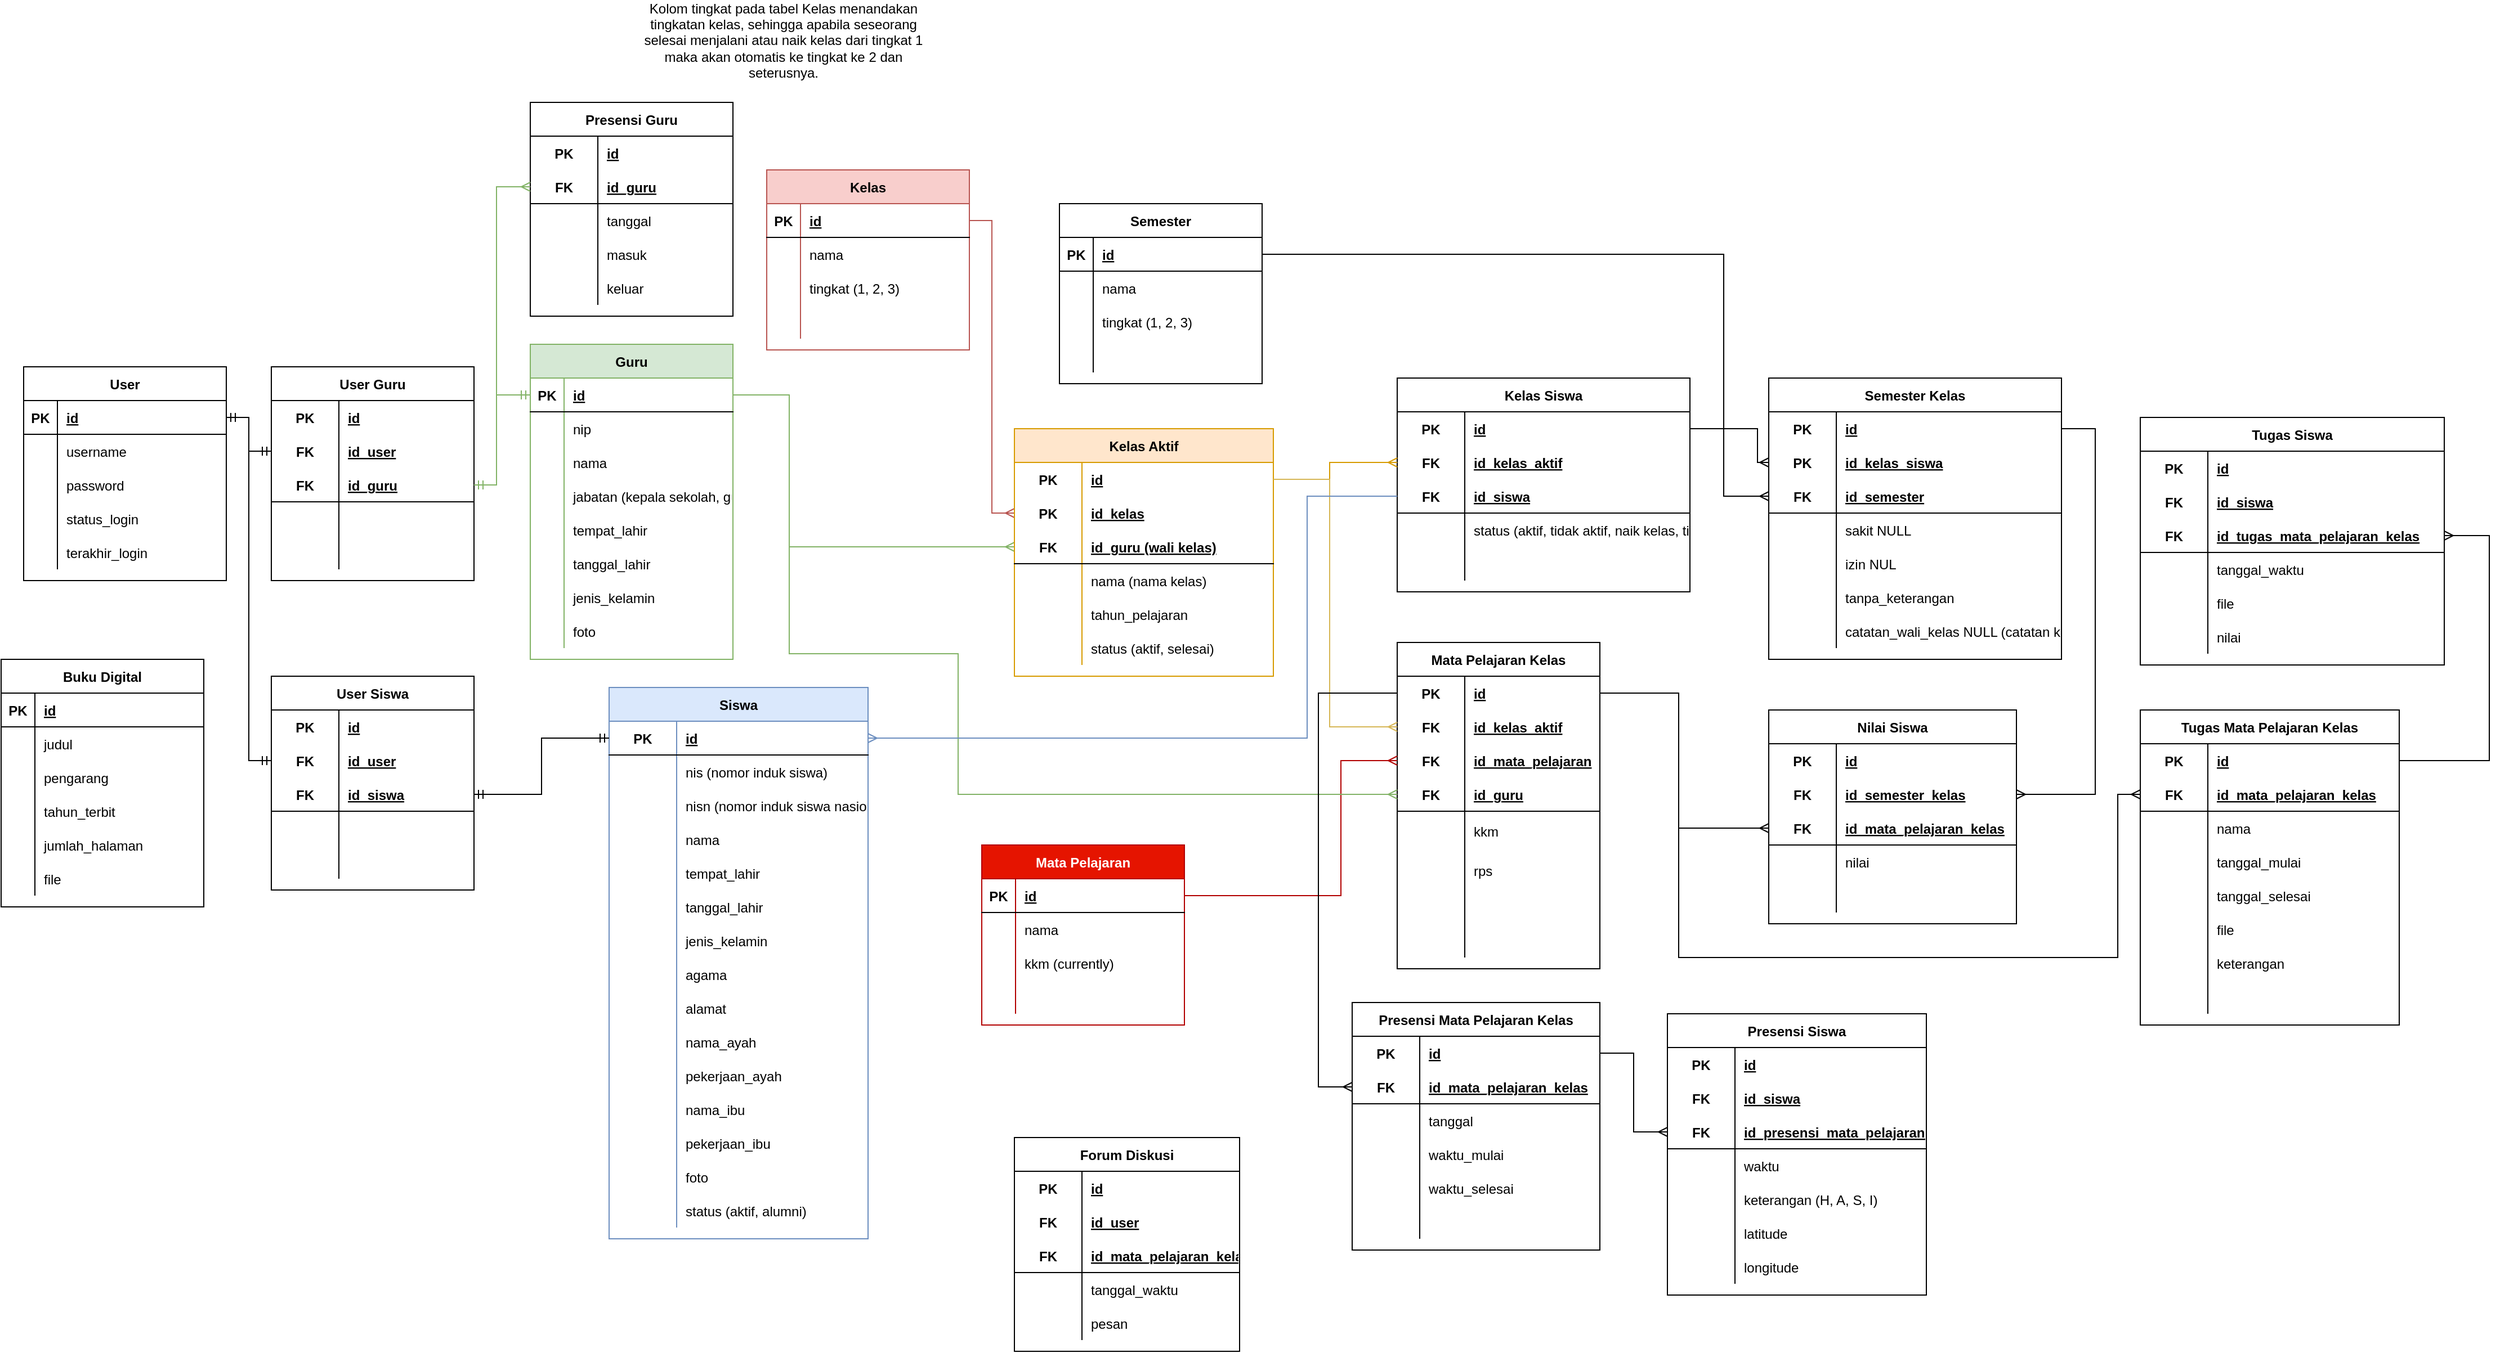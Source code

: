 <mxfile version="21.7.5" type="device" pages="2">
  <diagram id="7b-LXMO9FieWU-iR2XtF" name="Setelah Revisi">
    <mxGraphModel dx="2283" dy="1536" grid="1" gridSize="10" guides="1" tooltips="1" connect="1" arrows="1" fold="1" page="1" pageScale="1" pageWidth="1169" pageHeight="827" math="0" shadow="0">
      <root>
        <mxCell id="0" />
        <mxCell id="1" parent="0" />
        <mxCell id="xlarFbXL18tG3c4YhQdx-1" value="User" style="shape=table;startSize=30;container=1;collapsible=1;childLayout=tableLayout;fixedRows=1;rowLines=0;fontStyle=1;align=center;resizeLast=1;" parent="1" vertex="1">
          <mxGeometry x="-130" y="85" width="180" height="190" as="geometry" />
        </mxCell>
        <mxCell id="xlarFbXL18tG3c4YhQdx-2" value="" style="shape=tableRow;horizontal=0;startSize=0;swimlaneHead=0;swimlaneBody=0;fillColor=none;collapsible=0;dropTarget=0;points=[[0,0.5],[1,0.5]];portConstraint=eastwest;top=0;left=0;right=0;bottom=1;" parent="xlarFbXL18tG3c4YhQdx-1" vertex="1">
          <mxGeometry y="30" width="180" height="30" as="geometry" />
        </mxCell>
        <mxCell id="xlarFbXL18tG3c4YhQdx-3" value="PK" style="shape=partialRectangle;connectable=0;fillColor=none;top=0;left=0;bottom=0;right=0;fontStyle=1;overflow=hidden;" parent="xlarFbXL18tG3c4YhQdx-2" vertex="1">
          <mxGeometry width="30" height="30" as="geometry">
            <mxRectangle width="30" height="30" as="alternateBounds" />
          </mxGeometry>
        </mxCell>
        <mxCell id="xlarFbXL18tG3c4YhQdx-4" value="id" style="shape=partialRectangle;connectable=0;fillColor=none;top=0;left=0;bottom=0;right=0;align=left;spacingLeft=6;fontStyle=5;overflow=hidden;" parent="xlarFbXL18tG3c4YhQdx-2" vertex="1">
          <mxGeometry x="30" width="150" height="30" as="geometry">
            <mxRectangle width="150" height="30" as="alternateBounds" />
          </mxGeometry>
        </mxCell>
        <mxCell id="xlarFbXL18tG3c4YhQdx-5" value="" style="shape=tableRow;horizontal=0;startSize=0;swimlaneHead=0;swimlaneBody=0;fillColor=none;collapsible=0;dropTarget=0;points=[[0,0.5],[1,0.5]];portConstraint=eastwest;top=0;left=0;right=0;bottom=0;" parent="xlarFbXL18tG3c4YhQdx-1" vertex="1">
          <mxGeometry y="60" width="180" height="30" as="geometry" />
        </mxCell>
        <mxCell id="xlarFbXL18tG3c4YhQdx-6" value="" style="shape=partialRectangle;connectable=0;fillColor=none;top=0;left=0;bottom=0;right=0;editable=1;overflow=hidden;" parent="xlarFbXL18tG3c4YhQdx-5" vertex="1">
          <mxGeometry width="30" height="30" as="geometry">
            <mxRectangle width="30" height="30" as="alternateBounds" />
          </mxGeometry>
        </mxCell>
        <mxCell id="xlarFbXL18tG3c4YhQdx-7" value="username" style="shape=partialRectangle;connectable=0;fillColor=none;top=0;left=0;bottom=0;right=0;align=left;spacingLeft=6;overflow=hidden;" parent="xlarFbXL18tG3c4YhQdx-5" vertex="1">
          <mxGeometry x="30" width="150" height="30" as="geometry">
            <mxRectangle width="150" height="30" as="alternateBounds" />
          </mxGeometry>
        </mxCell>
        <mxCell id="xlarFbXL18tG3c4YhQdx-8" value="" style="shape=tableRow;horizontal=0;startSize=0;swimlaneHead=0;swimlaneBody=0;fillColor=none;collapsible=0;dropTarget=0;points=[[0,0.5],[1,0.5]];portConstraint=eastwest;top=0;left=0;right=0;bottom=0;" parent="xlarFbXL18tG3c4YhQdx-1" vertex="1">
          <mxGeometry y="90" width="180" height="30" as="geometry" />
        </mxCell>
        <mxCell id="xlarFbXL18tG3c4YhQdx-9" value="" style="shape=partialRectangle;connectable=0;fillColor=none;top=0;left=0;bottom=0;right=0;editable=1;overflow=hidden;" parent="xlarFbXL18tG3c4YhQdx-8" vertex="1">
          <mxGeometry width="30" height="30" as="geometry">
            <mxRectangle width="30" height="30" as="alternateBounds" />
          </mxGeometry>
        </mxCell>
        <mxCell id="xlarFbXL18tG3c4YhQdx-10" value="password" style="shape=partialRectangle;connectable=0;fillColor=none;top=0;left=0;bottom=0;right=0;align=left;spacingLeft=6;overflow=hidden;" parent="xlarFbXL18tG3c4YhQdx-8" vertex="1">
          <mxGeometry x="30" width="150" height="30" as="geometry">
            <mxRectangle width="150" height="30" as="alternateBounds" />
          </mxGeometry>
        </mxCell>
        <mxCell id="xlarFbXL18tG3c4YhQdx-11" value="" style="shape=tableRow;horizontal=0;startSize=0;swimlaneHead=0;swimlaneBody=0;fillColor=none;collapsible=0;dropTarget=0;points=[[0,0.5],[1,0.5]];portConstraint=eastwest;top=0;left=0;right=0;bottom=0;" parent="xlarFbXL18tG3c4YhQdx-1" vertex="1">
          <mxGeometry y="120" width="180" height="30" as="geometry" />
        </mxCell>
        <mxCell id="xlarFbXL18tG3c4YhQdx-12" value="" style="shape=partialRectangle;connectable=0;fillColor=none;top=0;left=0;bottom=0;right=0;editable=1;overflow=hidden;" parent="xlarFbXL18tG3c4YhQdx-11" vertex="1">
          <mxGeometry width="30" height="30" as="geometry">
            <mxRectangle width="30" height="30" as="alternateBounds" />
          </mxGeometry>
        </mxCell>
        <mxCell id="xlarFbXL18tG3c4YhQdx-13" value="status_login" style="shape=partialRectangle;connectable=0;fillColor=none;top=0;left=0;bottom=0;right=0;align=left;spacingLeft=6;overflow=hidden;" parent="xlarFbXL18tG3c4YhQdx-11" vertex="1">
          <mxGeometry x="30" width="150" height="30" as="geometry">
            <mxRectangle width="150" height="30" as="alternateBounds" />
          </mxGeometry>
        </mxCell>
        <mxCell id="xlarFbXL18tG3c4YhQdx-14" value="" style="shape=tableRow;horizontal=0;startSize=0;swimlaneHead=0;swimlaneBody=0;fillColor=none;collapsible=0;dropTarget=0;points=[[0,0.5],[1,0.5]];portConstraint=eastwest;top=0;left=0;right=0;bottom=0;" parent="xlarFbXL18tG3c4YhQdx-1" vertex="1">
          <mxGeometry y="150" width="180" height="30" as="geometry" />
        </mxCell>
        <mxCell id="xlarFbXL18tG3c4YhQdx-15" value="" style="shape=partialRectangle;connectable=0;fillColor=none;top=0;left=0;bottom=0;right=0;editable=1;overflow=hidden;" parent="xlarFbXL18tG3c4YhQdx-14" vertex="1">
          <mxGeometry width="30" height="30" as="geometry">
            <mxRectangle width="30" height="30" as="alternateBounds" />
          </mxGeometry>
        </mxCell>
        <mxCell id="xlarFbXL18tG3c4YhQdx-16" value="terakhir_login" style="shape=partialRectangle;connectable=0;fillColor=none;top=0;left=0;bottom=0;right=0;align=left;spacingLeft=6;overflow=hidden;" parent="xlarFbXL18tG3c4YhQdx-14" vertex="1">
          <mxGeometry x="30" width="150" height="30" as="geometry">
            <mxRectangle width="150" height="30" as="alternateBounds" />
          </mxGeometry>
        </mxCell>
        <mxCell id="xlarFbXL18tG3c4YhQdx-17" value="Guru" style="shape=table;startSize=30;container=1;collapsible=1;childLayout=tableLayout;fixedRows=1;rowLines=0;fontStyle=1;align=center;resizeLast=1;fillColor=#d5e8d4;strokeColor=#82b366;" parent="1" vertex="1">
          <mxGeometry x="320" y="65" width="180" height="280" as="geometry" />
        </mxCell>
        <mxCell id="xlarFbXL18tG3c4YhQdx-18" value="" style="shape=tableRow;horizontal=0;startSize=0;swimlaneHead=0;swimlaneBody=0;fillColor=none;collapsible=0;dropTarget=0;points=[[0,0.5],[1,0.5]];portConstraint=eastwest;top=0;left=0;right=0;bottom=1;strokeColor=default;" parent="xlarFbXL18tG3c4YhQdx-17" vertex="1">
          <mxGeometry y="30" width="180" height="30" as="geometry" />
        </mxCell>
        <mxCell id="xlarFbXL18tG3c4YhQdx-19" value="PK" style="shape=partialRectangle;connectable=0;fillColor=none;top=0;left=0;bottom=0;right=0;fontStyle=1;overflow=hidden;" parent="xlarFbXL18tG3c4YhQdx-18" vertex="1">
          <mxGeometry width="30" height="30" as="geometry">
            <mxRectangle width="30" height="30" as="alternateBounds" />
          </mxGeometry>
        </mxCell>
        <mxCell id="xlarFbXL18tG3c4YhQdx-20" value="id" style="shape=partialRectangle;connectable=0;fillColor=none;top=0;left=0;bottom=0;right=0;align=left;spacingLeft=6;fontStyle=5;overflow=hidden;" parent="xlarFbXL18tG3c4YhQdx-18" vertex="1">
          <mxGeometry x="30" width="150" height="30" as="geometry">
            <mxRectangle width="150" height="30" as="alternateBounds" />
          </mxGeometry>
        </mxCell>
        <mxCell id="xlarFbXL18tG3c4YhQdx-21" value="" style="shape=tableRow;horizontal=0;startSize=0;swimlaneHead=0;swimlaneBody=0;fillColor=none;collapsible=0;dropTarget=0;points=[[0,0.5],[1,0.5]];portConstraint=eastwest;top=0;left=0;right=0;bottom=0;" parent="xlarFbXL18tG3c4YhQdx-17" vertex="1">
          <mxGeometry y="60" width="180" height="30" as="geometry" />
        </mxCell>
        <mxCell id="xlarFbXL18tG3c4YhQdx-22" value="" style="shape=partialRectangle;connectable=0;fillColor=none;top=0;left=0;bottom=0;right=0;editable=1;overflow=hidden;" parent="xlarFbXL18tG3c4YhQdx-21" vertex="1">
          <mxGeometry width="30" height="30" as="geometry">
            <mxRectangle width="30" height="30" as="alternateBounds" />
          </mxGeometry>
        </mxCell>
        <mxCell id="xlarFbXL18tG3c4YhQdx-23" value="nip" style="shape=partialRectangle;connectable=0;fillColor=none;top=0;left=0;bottom=0;right=0;align=left;spacingLeft=6;overflow=hidden;" parent="xlarFbXL18tG3c4YhQdx-21" vertex="1">
          <mxGeometry x="30" width="150" height="30" as="geometry">
            <mxRectangle width="150" height="30" as="alternateBounds" />
          </mxGeometry>
        </mxCell>
        <mxCell id="xlarFbXL18tG3c4YhQdx-24" value="" style="shape=tableRow;horizontal=0;startSize=0;swimlaneHead=0;swimlaneBody=0;fillColor=none;collapsible=0;dropTarget=0;points=[[0,0.5],[1,0.5]];portConstraint=eastwest;top=0;left=0;right=0;bottom=0;" parent="xlarFbXL18tG3c4YhQdx-17" vertex="1">
          <mxGeometry y="90" width="180" height="30" as="geometry" />
        </mxCell>
        <mxCell id="xlarFbXL18tG3c4YhQdx-25" value="" style="shape=partialRectangle;connectable=0;fillColor=none;top=0;left=0;bottom=0;right=0;editable=1;overflow=hidden;" parent="xlarFbXL18tG3c4YhQdx-24" vertex="1">
          <mxGeometry width="30" height="30" as="geometry">
            <mxRectangle width="30" height="30" as="alternateBounds" />
          </mxGeometry>
        </mxCell>
        <mxCell id="xlarFbXL18tG3c4YhQdx-26" value="nama" style="shape=partialRectangle;connectable=0;fillColor=none;top=0;left=0;bottom=0;right=0;align=left;spacingLeft=6;overflow=hidden;" parent="xlarFbXL18tG3c4YhQdx-24" vertex="1">
          <mxGeometry x="30" width="150" height="30" as="geometry">
            <mxRectangle width="150" height="30" as="alternateBounds" />
          </mxGeometry>
        </mxCell>
        <mxCell id="xlarFbXL18tG3c4YhQdx-27" value="" style="shape=tableRow;horizontal=0;startSize=0;swimlaneHead=0;swimlaneBody=0;fillColor=none;collapsible=0;dropTarget=0;points=[[0,0.5],[1,0.5]];portConstraint=eastwest;top=0;left=0;right=0;bottom=0;" parent="xlarFbXL18tG3c4YhQdx-17" vertex="1">
          <mxGeometry y="120" width="180" height="30" as="geometry" />
        </mxCell>
        <mxCell id="xlarFbXL18tG3c4YhQdx-28" value="" style="shape=partialRectangle;connectable=0;fillColor=none;top=0;left=0;bottom=0;right=0;editable=1;overflow=hidden;" parent="xlarFbXL18tG3c4YhQdx-27" vertex="1">
          <mxGeometry width="30" height="30" as="geometry">
            <mxRectangle width="30" height="30" as="alternateBounds" />
          </mxGeometry>
        </mxCell>
        <mxCell id="xlarFbXL18tG3c4YhQdx-29" value="jabatan (kepala sekolah, guru, wali kelas)" style="shape=partialRectangle;connectable=0;fillColor=none;top=0;left=0;bottom=0;right=0;align=left;spacingLeft=6;overflow=hidden;" parent="xlarFbXL18tG3c4YhQdx-27" vertex="1">
          <mxGeometry x="30" width="150" height="30" as="geometry">
            <mxRectangle width="150" height="30" as="alternateBounds" />
          </mxGeometry>
        </mxCell>
        <mxCell id="xlarFbXL18tG3c4YhQdx-30" value="" style="shape=tableRow;horizontal=0;startSize=0;swimlaneHead=0;swimlaneBody=0;fillColor=none;collapsible=0;dropTarget=0;points=[[0,0.5],[1,0.5]];portConstraint=eastwest;top=0;left=0;right=0;bottom=0;" parent="xlarFbXL18tG3c4YhQdx-17" vertex="1">
          <mxGeometry y="150" width="180" height="30" as="geometry" />
        </mxCell>
        <mxCell id="xlarFbXL18tG3c4YhQdx-31" value="" style="shape=partialRectangle;connectable=0;fillColor=none;top=0;left=0;bottom=0;right=0;editable=1;overflow=hidden;" parent="xlarFbXL18tG3c4YhQdx-30" vertex="1">
          <mxGeometry width="30" height="30" as="geometry">
            <mxRectangle width="30" height="30" as="alternateBounds" />
          </mxGeometry>
        </mxCell>
        <mxCell id="xlarFbXL18tG3c4YhQdx-32" value="tempat_lahir" style="shape=partialRectangle;connectable=0;fillColor=none;top=0;left=0;bottom=0;right=0;align=left;spacingLeft=6;overflow=hidden;" parent="xlarFbXL18tG3c4YhQdx-30" vertex="1">
          <mxGeometry x="30" width="150" height="30" as="geometry">
            <mxRectangle width="150" height="30" as="alternateBounds" />
          </mxGeometry>
        </mxCell>
        <mxCell id="xlarFbXL18tG3c4YhQdx-33" value="" style="shape=tableRow;horizontal=0;startSize=0;swimlaneHead=0;swimlaneBody=0;fillColor=none;collapsible=0;dropTarget=0;points=[[0,0.5],[1,0.5]];portConstraint=eastwest;top=0;left=0;right=0;bottom=0;" parent="xlarFbXL18tG3c4YhQdx-17" vertex="1">
          <mxGeometry y="180" width="180" height="30" as="geometry" />
        </mxCell>
        <mxCell id="xlarFbXL18tG3c4YhQdx-34" value="" style="shape=partialRectangle;connectable=0;fillColor=none;top=0;left=0;bottom=0;right=0;editable=1;overflow=hidden;" parent="xlarFbXL18tG3c4YhQdx-33" vertex="1">
          <mxGeometry width="30" height="30" as="geometry">
            <mxRectangle width="30" height="30" as="alternateBounds" />
          </mxGeometry>
        </mxCell>
        <mxCell id="xlarFbXL18tG3c4YhQdx-35" value="tanggal_lahir" style="shape=partialRectangle;connectable=0;fillColor=none;top=0;left=0;bottom=0;right=0;align=left;spacingLeft=6;overflow=hidden;" parent="xlarFbXL18tG3c4YhQdx-33" vertex="1">
          <mxGeometry x="30" width="150" height="30" as="geometry">
            <mxRectangle width="150" height="30" as="alternateBounds" />
          </mxGeometry>
        </mxCell>
        <mxCell id="xlarFbXL18tG3c4YhQdx-36" value="" style="shape=tableRow;horizontal=0;startSize=0;swimlaneHead=0;swimlaneBody=0;fillColor=none;collapsible=0;dropTarget=0;points=[[0,0.5],[1,0.5]];portConstraint=eastwest;top=0;left=0;right=0;bottom=0;" parent="xlarFbXL18tG3c4YhQdx-17" vertex="1">
          <mxGeometry y="210" width="180" height="30" as="geometry" />
        </mxCell>
        <mxCell id="xlarFbXL18tG3c4YhQdx-37" value="" style="shape=partialRectangle;connectable=0;fillColor=none;top=0;left=0;bottom=0;right=0;editable=1;overflow=hidden;" parent="xlarFbXL18tG3c4YhQdx-36" vertex="1">
          <mxGeometry width="30" height="30" as="geometry">
            <mxRectangle width="30" height="30" as="alternateBounds" />
          </mxGeometry>
        </mxCell>
        <mxCell id="xlarFbXL18tG3c4YhQdx-38" value="jenis_kelamin" style="shape=partialRectangle;connectable=0;fillColor=none;top=0;left=0;bottom=0;right=0;align=left;spacingLeft=6;overflow=hidden;" parent="xlarFbXL18tG3c4YhQdx-36" vertex="1">
          <mxGeometry x="30" width="150" height="30" as="geometry">
            <mxRectangle width="150" height="30" as="alternateBounds" />
          </mxGeometry>
        </mxCell>
        <mxCell id="xlarFbXL18tG3c4YhQdx-39" value="" style="shape=tableRow;horizontal=0;startSize=0;swimlaneHead=0;swimlaneBody=0;fillColor=none;collapsible=0;dropTarget=0;points=[[0,0.5],[1,0.5]];portConstraint=eastwest;top=0;left=0;right=0;bottom=0;" parent="xlarFbXL18tG3c4YhQdx-17" vertex="1">
          <mxGeometry y="240" width="180" height="30" as="geometry" />
        </mxCell>
        <mxCell id="xlarFbXL18tG3c4YhQdx-40" value="" style="shape=partialRectangle;connectable=0;fillColor=none;top=0;left=0;bottom=0;right=0;editable=1;overflow=hidden;" parent="xlarFbXL18tG3c4YhQdx-39" vertex="1">
          <mxGeometry width="30" height="30" as="geometry">
            <mxRectangle width="30" height="30" as="alternateBounds" />
          </mxGeometry>
        </mxCell>
        <mxCell id="xlarFbXL18tG3c4YhQdx-41" value="foto" style="shape=partialRectangle;connectable=0;fillColor=none;top=0;left=0;bottom=0;right=0;align=left;spacingLeft=6;overflow=hidden;" parent="xlarFbXL18tG3c4YhQdx-39" vertex="1">
          <mxGeometry x="30" width="150" height="30" as="geometry">
            <mxRectangle width="150" height="30" as="alternateBounds" />
          </mxGeometry>
        </mxCell>
        <mxCell id="xlarFbXL18tG3c4YhQdx-42" value="Mata Pelajaran" style="shape=table;startSize=30;container=1;collapsible=1;childLayout=tableLayout;fixedRows=1;rowLines=0;fontStyle=1;align=center;resizeLast=1;fillColor=#e51400;strokeColor=#B20000;fontColor=#ffffff;" parent="1" vertex="1">
          <mxGeometry x="721" y="510" width="180" height="160" as="geometry" />
        </mxCell>
        <mxCell id="xlarFbXL18tG3c4YhQdx-43" value="" style="shape=tableRow;horizontal=0;startSize=0;swimlaneHead=0;swimlaneBody=0;fillColor=none;collapsible=0;dropTarget=0;points=[[0,0.5],[1,0.5]];portConstraint=eastwest;top=0;left=0;right=0;bottom=1;" parent="xlarFbXL18tG3c4YhQdx-42" vertex="1">
          <mxGeometry y="30" width="180" height="30" as="geometry" />
        </mxCell>
        <mxCell id="xlarFbXL18tG3c4YhQdx-44" value="PK" style="shape=partialRectangle;connectable=0;fillColor=none;top=0;left=0;bottom=0;right=0;fontStyle=1;overflow=hidden;" parent="xlarFbXL18tG3c4YhQdx-43" vertex="1">
          <mxGeometry width="30" height="30" as="geometry">
            <mxRectangle width="30" height="30" as="alternateBounds" />
          </mxGeometry>
        </mxCell>
        <mxCell id="xlarFbXL18tG3c4YhQdx-45" value="id" style="shape=partialRectangle;connectable=0;fillColor=none;top=0;left=0;bottom=0;right=0;align=left;spacingLeft=6;fontStyle=5;overflow=hidden;" parent="xlarFbXL18tG3c4YhQdx-43" vertex="1">
          <mxGeometry x="30" width="150" height="30" as="geometry">
            <mxRectangle width="150" height="30" as="alternateBounds" />
          </mxGeometry>
        </mxCell>
        <mxCell id="xlarFbXL18tG3c4YhQdx-46" value="" style="shape=tableRow;horizontal=0;startSize=0;swimlaneHead=0;swimlaneBody=0;fillColor=none;collapsible=0;dropTarget=0;points=[[0,0.5],[1,0.5]];portConstraint=eastwest;top=0;left=0;right=0;bottom=0;" parent="xlarFbXL18tG3c4YhQdx-42" vertex="1">
          <mxGeometry y="60" width="180" height="30" as="geometry" />
        </mxCell>
        <mxCell id="xlarFbXL18tG3c4YhQdx-47" value="" style="shape=partialRectangle;connectable=0;fillColor=none;top=0;left=0;bottom=0;right=0;editable=1;overflow=hidden;" parent="xlarFbXL18tG3c4YhQdx-46" vertex="1">
          <mxGeometry width="30" height="30" as="geometry">
            <mxRectangle width="30" height="30" as="alternateBounds" />
          </mxGeometry>
        </mxCell>
        <mxCell id="xlarFbXL18tG3c4YhQdx-48" value="nama" style="shape=partialRectangle;connectable=0;fillColor=none;top=0;left=0;bottom=0;right=0;align=left;spacingLeft=6;overflow=hidden;" parent="xlarFbXL18tG3c4YhQdx-46" vertex="1">
          <mxGeometry x="30" width="150" height="30" as="geometry">
            <mxRectangle width="150" height="30" as="alternateBounds" />
          </mxGeometry>
        </mxCell>
        <mxCell id="xlarFbXL18tG3c4YhQdx-49" value="" style="shape=tableRow;horizontal=0;startSize=0;swimlaneHead=0;swimlaneBody=0;fillColor=none;collapsible=0;dropTarget=0;points=[[0,0.5],[1,0.5]];portConstraint=eastwest;top=0;left=0;right=0;bottom=0;" parent="xlarFbXL18tG3c4YhQdx-42" vertex="1">
          <mxGeometry y="90" width="180" height="30" as="geometry" />
        </mxCell>
        <mxCell id="xlarFbXL18tG3c4YhQdx-50" value="" style="shape=partialRectangle;connectable=0;fillColor=none;top=0;left=0;bottom=0;right=0;editable=1;overflow=hidden;" parent="xlarFbXL18tG3c4YhQdx-49" vertex="1">
          <mxGeometry width="30" height="30" as="geometry">
            <mxRectangle width="30" height="30" as="alternateBounds" />
          </mxGeometry>
        </mxCell>
        <mxCell id="xlarFbXL18tG3c4YhQdx-51" value="kkm (currently)" style="shape=partialRectangle;connectable=0;fillColor=none;top=0;left=0;bottom=0;right=0;align=left;spacingLeft=6;overflow=hidden;" parent="xlarFbXL18tG3c4YhQdx-49" vertex="1">
          <mxGeometry x="30" width="150" height="30" as="geometry">
            <mxRectangle width="150" height="30" as="alternateBounds" />
          </mxGeometry>
        </mxCell>
        <mxCell id="xlarFbXL18tG3c4YhQdx-52" value="" style="shape=tableRow;horizontal=0;startSize=0;swimlaneHead=0;swimlaneBody=0;fillColor=none;collapsible=0;dropTarget=0;points=[[0,0.5],[1,0.5]];portConstraint=eastwest;top=0;left=0;right=0;bottom=0;" parent="xlarFbXL18tG3c4YhQdx-42" vertex="1">
          <mxGeometry y="120" width="180" height="30" as="geometry" />
        </mxCell>
        <mxCell id="xlarFbXL18tG3c4YhQdx-53" value="" style="shape=partialRectangle;connectable=0;fillColor=none;top=0;left=0;bottom=0;right=0;editable=1;overflow=hidden;" parent="xlarFbXL18tG3c4YhQdx-52" vertex="1">
          <mxGeometry width="30" height="30" as="geometry">
            <mxRectangle width="30" height="30" as="alternateBounds" />
          </mxGeometry>
        </mxCell>
        <mxCell id="xlarFbXL18tG3c4YhQdx-54" value="" style="shape=partialRectangle;connectable=0;fillColor=none;top=0;left=0;bottom=0;right=0;align=left;spacingLeft=6;overflow=hidden;" parent="xlarFbXL18tG3c4YhQdx-52" vertex="1">
          <mxGeometry x="30" width="150" height="30" as="geometry">
            <mxRectangle width="150" height="30" as="alternateBounds" />
          </mxGeometry>
        </mxCell>
        <mxCell id="xlarFbXL18tG3c4YhQdx-55" value="Mata Pelajaran Kelas" style="shape=table;startSize=30;container=1;collapsible=1;childLayout=tableLayout;fixedRows=1;rowLines=0;fontStyle=1;align=center;resizeLast=1;" parent="1" vertex="1">
          <mxGeometry x="1090" y="330" width="180" height="290" as="geometry" />
        </mxCell>
        <mxCell id="xlarFbXL18tG3c4YhQdx-56" value="" style="shape=tableRow;horizontal=0;startSize=0;swimlaneHead=0;swimlaneBody=0;fillColor=none;collapsible=0;dropTarget=0;points=[[0,0.5],[1,0.5]];portConstraint=eastwest;top=0;left=0;right=0;bottom=0;" parent="xlarFbXL18tG3c4YhQdx-55" vertex="1">
          <mxGeometry y="30" width="180" height="30" as="geometry" />
        </mxCell>
        <mxCell id="xlarFbXL18tG3c4YhQdx-57" value="PK" style="shape=partialRectangle;connectable=0;fillColor=none;top=0;left=0;bottom=0;right=0;fontStyle=1;overflow=hidden;" parent="xlarFbXL18tG3c4YhQdx-56" vertex="1">
          <mxGeometry width="60" height="30" as="geometry">
            <mxRectangle width="60" height="30" as="alternateBounds" />
          </mxGeometry>
        </mxCell>
        <mxCell id="xlarFbXL18tG3c4YhQdx-58" value="id" style="shape=partialRectangle;connectable=0;fillColor=none;top=0;left=0;bottom=0;right=0;align=left;spacingLeft=6;fontStyle=5;overflow=hidden;" parent="xlarFbXL18tG3c4YhQdx-56" vertex="1">
          <mxGeometry x="60" width="120" height="30" as="geometry">
            <mxRectangle width="120" height="30" as="alternateBounds" />
          </mxGeometry>
        </mxCell>
        <mxCell id="xlarFbXL18tG3c4YhQdx-59" value="" style="shape=tableRow;horizontal=0;startSize=0;swimlaneHead=0;swimlaneBody=0;fillColor=none;collapsible=0;dropTarget=0;points=[[0,0.5],[1,0.5]];portConstraint=eastwest;top=0;left=0;right=0;bottom=0;" parent="xlarFbXL18tG3c4YhQdx-55" vertex="1">
          <mxGeometry y="60" width="180" height="30" as="geometry" />
        </mxCell>
        <mxCell id="xlarFbXL18tG3c4YhQdx-60" value="FK" style="shape=partialRectangle;connectable=0;fillColor=none;top=0;left=0;bottom=0;right=0;fontStyle=1;overflow=hidden;" parent="xlarFbXL18tG3c4YhQdx-59" vertex="1">
          <mxGeometry width="60" height="30" as="geometry">
            <mxRectangle width="60" height="30" as="alternateBounds" />
          </mxGeometry>
        </mxCell>
        <mxCell id="xlarFbXL18tG3c4YhQdx-61" value="id_kelas_aktif" style="shape=partialRectangle;connectable=0;fillColor=none;top=0;left=0;bottom=0;right=0;align=left;spacingLeft=6;fontStyle=5;overflow=hidden;" parent="xlarFbXL18tG3c4YhQdx-59" vertex="1">
          <mxGeometry x="60" width="120" height="30" as="geometry">
            <mxRectangle width="120" height="30" as="alternateBounds" />
          </mxGeometry>
        </mxCell>
        <mxCell id="xlarFbXL18tG3c4YhQdx-62" value="" style="shape=tableRow;horizontal=0;startSize=0;swimlaneHead=0;swimlaneBody=0;fillColor=none;collapsible=0;dropTarget=0;points=[[0,0.5],[1,0.5]];portConstraint=eastwest;top=0;left=0;right=0;bottom=0;" parent="xlarFbXL18tG3c4YhQdx-55" vertex="1">
          <mxGeometry y="90" width="180" height="30" as="geometry" />
        </mxCell>
        <mxCell id="xlarFbXL18tG3c4YhQdx-63" value="FK" style="shape=partialRectangle;connectable=0;fillColor=none;top=0;left=0;bottom=0;right=0;fontStyle=1;overflow=hidden;" parent="xlarFbXL18tG3c4YhQdx-62" vertex="1">
          <mxGeometry width="60" height="30" as="geometry">
            <mxRectangle width="60" height="30" as="alternateBounds" />
          </mxGeometry>
        </mxCell>
        <mxCell id="xlarFbXL18tG3c4YhQdx-64" value="id_mata_pelajaran" style="shape=partialRectangle;connectable=0;fillColor=none;top=0;left=0;bottom=0;right=0;align=left;spacingLeft=6;fontStyle=5;overflow=hidden;" parent="xlarFbXL18tG3c4YhQdx-62" vertex="1">
          <mxGeometry x="60" width="120" height="30" as="geometry">
            <mxRectangle width="120" height="30" as="alternateBounds" />
          </mxGeometry>
        </mxCell>
        <mxCell id="xlarFbXL18tG3c4YhQdx-65" value="" style="shape=tableRow;horizontal=0;startSize=0;swimlaneHead=0;swimlaneBody=0;fillColor=none;collapsible=0;dropTarget=0;points=[[0,0.5],[1,0.5]];portConstraint=eastwest;top=0;left=0;right=0;bottom=1;" parent="xlarFbXL18tG3c4YhQdx-55" vertex="1">
          <mxGeometry y="120" width="180" height="30" as="geometry" />
        </mxCell>
        <mxCell id="xlarFbXL18tG3c4YhQdx-66" value="FK" style="shape=partialRectangle;connectable=0;fillColor=none;top=0;left=0;bottom=0;right=0;fontStyle=1;overflow=hidden;" parent="xlarFbXL18tG3c4YhQdx-65" vertex="1">
          <mxGeometry width="60" height="30" as="geometry">
            <mxRectangle width="60" height="30" as="alternateBounds" />
          </mxGeometry>
        </mxCell>
        <mxCell id="xlarFbXL18tG3c4YhQdx-67" value="id_guru" style="shape=partialRectangle;connectable=0;fillColor=none;top=0;left=0;bottom=0;right=0;align=left;spacingLeft=6;fontStyle=5;overflow=hidden;" parent="xlarFbXL18tG3c4YhQdx-65" vertex="1">
          <mxGeometry x="60" width="120" height="30" as="geometry">
            <mxRectangle width="120" height="30" as="alternateBounds" />
          </mxGeometry>
        </mxCell>
        <mxCell id="xlarFbXL18tG3c4YhQdx-68" value="" style="shape=tableRow;horizontal=0;startSize=0;swimlaneHead=0;swimlaneBody=0;fillColor=none;collapsible=0;dropTarget=0;points=[[0,0.5],[1,0.5]];portConstraint=eastwest;top=0;left=0;right=0;bottom=0;" parent="xlarFbXL18tG3c4YhQdx-55" vertex="1">
          <mxGeometry y="150" width="180" height="35" as="geometry" />
        </mxCell>
        <mxCell id="xlarFbXL18tG3c4YhQdx-69" value="" style="shape=partialRectangle;connectable=0;fillColor=none;top=0;left=0;bottom=0;right=0;editable=1;overflow=hidden;" parent="xlarFbXL18tG3c4YhQdx-68" vertex="1">
          <mxGeometry width="60" height="35" as="geometry">
            <mxRectangle width="60" height="35" as="alternateBounds" />
          </mxGeometry>
        </mxCell>
        <mxCell id="xlarFbXL18tG3c4YhQdx-70" value="kkm" style="shape=partialRectangle;connectable=0;fillColor=none;top=0;left=0;bottom=0;right=0;align=left;spacingLeft=6;overflow=hidden;" parent="xlarFbXL18tG3c4YhQdx-68" vertex="1">
          <mxGeometry x="60" width="120" height="35" as="geometry">
            <mxRectangle width="120" height="35" as="alternateBounds" />
          </mxGeometry>
        </mxCell>
        <mxCell id="bDl6A_mIBwZLUxyG7asq-1" value="" style="shape=tableRow;horizontal=0;startSize=0;swimlaneHead=0;swimlaneBody=0;fillColor=none;collapsible=0;dropTarget=0;points=[[0,0.5],[1,0.5]];portConstraint=eastwest;top=0;left=0;right=0;bottom=0;" vertex="1" parent="xlarFbXL18tG3c4YhQdx-55">
          <mxGeometry y="185" width="180" height="35" as="geometry" />
        </mxCell>
        <mxCell id="bDl6A_mIBwZLUxyG7asq-2" value="" style="shape=partialRectangle;connectable=0;fillColor=none;top=0;left=0;bottom=0;right=0;editable=1;overflow=hidden;" vertex="1" parent="bDl6A_mIBwZLUxyG7asq-1">
          <mxGeometry width="60" height="35" as="geometry">
            <mxRectangle width="60" height="35" as="alternateBounds" />
          </mxGeometry>
        </mxCell>
        <mxCell id="bDl6A_mIBwZLUxyG7asq-3" value="rps" style="shape=partialRectangle;connectable=0;fillColor=none;top=0;left=0;bottom=0;right=0;align=left;spacingLeft=6;overflow=hidden;" vertex="1" parent="bDl6A_mIBwZLUxyG7asq-1">
          <mxGeometry x="60" width="120" height="35" as="geometry">
            <mxRectangle width="120" height="35" as="alternateBounds" />
          </mxGeometry>
        </mxCell>
        <mxCell id="xlarFbXL18tG3c4YhQdx-71" value="" style="shape=tableRow;horizontal=0;startSize=0;swimlaneHead=0;swimlaneBody=0;fillColor=none;collapsible=0;dropTarget=0;points=[[0,0.5],[1,0.5]];portConstraint=eastwest;top=0;left=0;right=0;bottom=0;" parent="xlarFbXL18tG3c4YhQdx-55" vertex="1">
          <mxGeometry y="220" width="180" height="30" as="geometry" />
        </mxCell>
        <mxCell id="xlarFbXL18tG3c4YhQdx-72" value="" style="shape=partialRectangle;connectable=0;fillColor=none;top=0;left=0;bottom=0;right=0;editable=1;overflow=hidden;" parent="xlarFbXL18tG3c4YhQdx-71" vertex="1">
          <mxGeometry width="60" height="30" as="geometry">
            <mxRectangle width="60" height="30" as="alternateBounds" />
          </mxGeometry>
        </mxCell>
        <mxCell id="xlarFbXL18tG3c4YhQdx-73" value="" style="shape=partialRectangle;connectable=0;fillColor=none;top=0;left=0;bottom=0;right=0;align=left;spacingLeft=6;overflow=hidden;" parent="xlarFbXL18tG3c4YhQdx-71" vertex="1">
          <mxGeometry x="60" width="120" height="30" as="geometry">
            <mxRectangle width="120" height="30" as="alternateBounds" />
          </mxGeometry>
        </mxCell>
        <mxCell id="xlarFbXL18tG3c4YhQdx-74" value="" style="shape=tableRow;horizontal=0;startSize=0;swimlaneHead=0;swimlaneBody=0;fillColor=none;collapsible=0;dropTarget=0;points=[[0,0.5],[1,0.5]];portConstraint=eastwest;top=0;left=0;right=0;bottom=0;" parent="xlarFbXL18tG3c4YhQdx-55" vertex="1">
          <mxGeometry y="250" width="180" height="30" as="geometry" />
        </mxCell>
        <mxCell id="xlarFbXL18tG3c4YhQdx-75" value="" style="shape=partialRectangle;connectable=0;fillColor=none;top=0;left=0;bottom=0;right=0;editable=1;overflow=hidden;" parent="xlarFbXL18tG3c4YhQdx-74" vertex="1">
          <mxGeometry width="60" height="30" as="geometry">
            <mxRectangle width="60" height="30" as="alternateBounds" />
          </mxGeometry>
        </mxCell>
        <mxCell id="xlarFbXL18tG3c4YhQdx-76" value="" style="shape=partialRectangle;connectable=0;fillColor=none;top=0;left=0;bottom=0;right=0;align=left;spacingLeft=6;overflow=hidden;" parent="xlarFbXL18tG3c4YhQdx-74" vertex="1">
          <mxGeometry x="60" width="120" height="30" as="geometry">
            <mxRectangle width="120" height="30" as="alternateBounds" />
          </mxGeometry>
        </mxCell>
        <mxCell id="xlarFbXL18tG3c4YhQdx-77" value="Kelas" style="shape=table;startSize=30;container=1;collapsible=1;childLayout=tableLayout;fixedRows=1;rowLines=0;fontStyle=1;align=center;resizeLast=1;fillColor=#f8cecc;strokeColor=#b85450;" parent="1" vertex="1">
          <mxGeometry x="530" y="-90" width="180" height="160" as="geometry" />
        </mxCell>
        <mxCell id="xlarFbXL18tG3c4YhQdx-78" value="" style="shape=tableRow;horizontal=0;startSize=0;swimlaneHead=0;swimlaneBody=0;fillColor=none;collapsible=0;dropTarget=0;points=[[0,0.5],[1,0.5]];portConstraint=eastwest;top=0;left=0;right=0;bottom=1;" parent="xlarFbXL18tG3c4YhQdx-77" vertex="1">
          <mxGeometry y="30" width="180" height="30" as="geometry" />
        </mxCell>
        <mxCell id="xlarFbXL18tG3c4YhQdx-79" value="PK" style="shape=partialRectangle;connectable=0;fillColor=none;top=0;left=0;bottom=0;right=0;fontStyle=1;overflow=hidden;" parent="xlarFbXL18tG3c4YhQdx-78" vertex="1">
          <mxGeometry width="30" height="30" as="geometry">
            <mxRectangle width="30" height="30" as="alternateBounds" />
          </mxGeometry>
        </mxCell>
        <mxCell id="xlarFbXL18tG3c4YhQdx-80" value="id" style="shape=partialRectangle;connectable=0;fillColor=none;top=0;left=0;bottom=0;right=0;align=left;spacingLeft=6;fontStyle=5;overflow=hidden;" parent="xlarFbXL18tG3c4YhQdx-78" vertex="1">
          <mxGeometry x="30" width="150" height="30" as="geometry">
            <mxRectangle width="150" height="30" as="alternateBounds" />
          </mxGeometry>
        </mxCell>
        <mxCell id="xlarFbXL18tG3c4YhQdx-81" value="" style="shape=tableRow;horizontal=0;startSize=0;swimlaneHead=0;swimlaneBody=0;fillColor=none;collapsible=0;dropTarget=0;points=[[0,0.5],[1,0.5]];portConstraint=eastwest;top=0;left=0;right=0;bottom=0;" parent="xlarFbXL18tG3c4YhQdx-77" vertex="1">
          <mxGeometry y="60" width="180" height="30" as="geometry" />
        </mxCell>
        <mxCell id="xlarFbXL18tG3c4YhQdx-82" value="" style="shape=partialRectangle;connectable=0;fillColor=none;top=0;left=0;bottom=0;right=0;editable=1;overflow=hidden;" parent="xlarFbXL18tG3c4YhQdx-81" vertex="1">
          <mxGeometry width="30" height="30" as="geometry">
            <mxRectangle width="30" height="30" as="alternateBounds" />
          </mxGeometry>
        </mxCell>
        <mxCell id="xlarFbXL18tG3c4YhQdx-83" value="nama" style="shape=partialRectangle;connectable=0;fillColor=none;top=0;left=0;bottom=0;right=0;align=left;spacingLeft=6;overflow=hidden;" parent="xlarFbXL18tG3c4YhQdx-81" vertex="1">
          <mxGeometry x="30" width="150" height="30" as="geometry">
            <mxRectangle width="150" height="30" as="alternateBounds" />
          </mxGeometry>
        </mxCell>
        <mxCell id="xlarFbXL18tG3c4YhQdx-84" value="" style="shape=tableRow;horizontal=0;startSize=0;swimlaneHead=0;swimlaneBody=0;fillColor=none;collapsible=0;dropTarget=0;points=[[0,0.5],[1,0.5]];portConstraint=eastwest;top=0;left=0;right=0;bottom=0;" parent="xlarFbXL18tG3c4YhQdx-77" vertex="1">
          <mxGeometry y="90" width="180" height="30" as="geometry" />
        </mxCell>
        <mxCell id="xlarFbXL18tG3c4YhQdx-85" value="" style="shape=partialRectangle;connectable=0;fillColor=none;top=0;left=0;bottom=0;right=0;editable=1;overflow=hidden;" parent="xlarFbXL18tG3c4YhQdx-84" vertex="1">
          <mxGeometry width="30" height="30" as="geometry">
            <mxRectangle width="30" height="30" as="alternateBounds" />
          </mxGeometry>
        </mxCell>
        <mxCell id="xlarFbXL18tG3c4YhQdx-86" value="tingkat (1, 2, 3)" style="shape=partialRectangle;connectable=0;fillColor=none;top=0;left=0;bottom=0;right=0;align=left;spacingLeft=6;overflow=hidden;" parent="xlarFbXL18tG3c4YhQdx-84" vertex="1">
          <mxGeometry x="30" width="150" height="30" as="geometry">
            <mxRectangle width="150" height="30" as="alternateBounds" />
          </mxGeometry>
        </mxCell>
        <mxCell id="xlarFbXL18tG3c4YhQdx-87" value="" style="shape=tableRow;horizontal=0;startSize=0;swimlaneHead=0;swimlaneBody=0;fillColor=none;collapsible=0;dropTarget=0;points=[[0,0.5],[1,0.5]];portConstraint=eastwest;top=0;left=0;right=0;bottom=0;" parent="xlarFbXL18tG3c4YhQdx-77" vertex="1">
          <mxGeometry y="120" width="180" height="30" as="geometry" />
        </mxCell>
        <mxCell id="xlarFbXL18tG3c4YhQdx-88" value="" style="shape=partialRectangle;connectable=0;fillColor=none;top=0;left=0;bottom=0;right=0;editable=1;overflow=hidden;" parent="xlarFbXL18tG3c4YhQdx-87" vertex="1">
          <mxGeometry width="30" height="30" as="geometry">
            <mxRectangle width="30" height="30" as="alternateBounds" />
          </mxGeometry>
        </mxCell>
        <mxCell id="xlarFbXL18tG3c4YhQdx-89" value="" style="shape=partialRectangle;connectable=0;fillColor=none;top=0;left=0;bottom=0;right=0;align=left;spacingLeft=6;overflow=hidden;" parent="xlarFbXL18tG3c4YhQdx-87" vertex="1">
          <mxGeometry x="30" width="150" height="30" as="geometry">
            <mxRectangle width="150" height="30" as="alternateBounds" />
          </mxGeometry>
        </mxCell>
        <mxCell id="xlarFbXL18tG3c4YhQdx-90" value="Nilai Siswa" style="shape=table;startSize=30;container=1;collapsible=1;childLayout=tableLayout;fixedRows=1;rowLines=0;fontStyle=1;align=center;resizeLast=1;" parent="1" vertex="1">
          <mxGeometry x="1420" y="390" width="220" height="190" as="geometry" />
        </mxCell>
        <mxCell id="xlarFbXL18tG3c4YhQdx-91" value="" style="shape=tableRow;horizontal=0;startSize=0;swimlaneHead=0;swimlaneBody=0;fillColor=none;collapsible=0;dropTarget=0;points=[[0,0.5],[1,0.5]];portConstraint=eastwest;top=0;left=0;right=0;bottom=0;" parent="xlarFbXL18tG3c4YhQdx-90" vertex="1">
          <mxGeometry y="30" width="220" height="30" as="geometry" />
        </mxCell>
        <mxCell id="xlarFbXL18tG3c4YhQdx-92" value="PK" style="shape=partialRectangle;connectable=0;fillColor=none;top=0;left=0;bottom=0;right=0;fontStyle=1;overflow=hidden;" parent="xlarFbXL18tG3c4YhQdx-91" vertex="1">
          <mxGeometry width="60" height="30" as="geometry">
            <mxRectangle width="60" height="30" as="alternateBounds" />
          </mxGeometry>
        </mxCell>
        <mxCell id="xlarFbXL18tG3c4YhQdx-93" value="id" style="shape=partialRectangle;connectable=0;fillColor=none;top=0;left=0;bottom=0;right=0;align=left;spacingLeft=6;fontStyle=5;overflow=hidden;" parent="xlarFbXL18tG3c4YhQdx-91" vertex="1">
          <mxGeometry x="60" width="160" height="30" as="geometry">
            <mxRectangle width="160" height="30" as="alternateBounds" />
          </mxGeometry>
        </mxCell>
        <mxCell id="xlarFbXL18tG3c4YhQdx-94" value="" style="shape=tableRow;horizontal=0;startSize=0;swimlaneHead=0;swimlaneBody=0;fillColor=none;collapsible=0;dropTarget=0;points=[[0,0.5],[1,0.5]];portConstraint=eastwest;top=0;left=0;right=0;bottom=0;" parent="xlarFbXL18tG3c4YhQdx-90" vertex="1">
          <mxGeometry y="60" width="220" height="30" as="geometry" />
        </mxCell>
        <mxCell id="xlarFbXL18tG3c4YhQdx-95" value="FK" style="shape=partialRectangle;connectable=0;fillColor=none;top=0;left=0;bottom=0;right=0;fontStyle=1;overflow=hidden;" parent="xlarFbXL18tG3c4YhQdx-94" vertex="1">
          <mxGeometry width="60" height="30" as="geometry">
            <mxRectangle width="60" height="30" as="alternateBounds" />
          </mxGeometry>
        </mxCell>
        <mxCell id="xlarFbXL18tG3c4YhQdx-96" value="id_semester_kelas" style="shape=partialRectangle;connectable=0;fillColor=none;top=0;left=0;bottom=0;right=0;align=left;spacingLeft=6;fontStyle=5;overflow=hidden;" parent="xlarFbXL18tG3c4YhQdx-94" vertex="1">
          <mxGeometry x="60" width="160" height="30" as="geometry">
            <mxRectangle width="160" height="30" as="alternateBounds" />
          </mxGeometry>
        </mxCell>
        <mxCell id="xlarFbXL18tG3c4YhQdx-97" value="" style="shape=tableRow;horizontal=0;startSize=0;swimlaneHead=0;swimlaneBody=0;fillColor=none;collapsible=0;dropTarget=0;points=[[0,0.5],[1,0.5]];portConstraint=eastwest;top=0;left=0;right=0;bottom=1;" parent="xlarFbXL18tG3c4YhQdx-90" vertex="1">
          <mxGeometry y="90" width="220" height="30" as="geometry" />
        </mxCell>
        <mxCell id="xlarFbXL18tG3c4YhQdx-98" value="FK" style="shape=partialRectangle;connectable=0;fillColor=none;top=0;left=0;bottom=0;right=0;fontStyle=1;overflow=hidden;" parent="xlarFbXL18tG3c4YhQdx-97" vertex="1">
          <mxGeometry width="60" height="30" as="geometry">
            <mxRectangle width="60" height="30" as="alternateBounds" />
          </mxGeometry>
        </mxCell>
        <mxCell id="xlarFbXL18tG3c4YhQdx-99" value="id_mata_pelajaran_kelas" style="shape=partialRectangle;connectable=0;fillColor=none;top=0;left=0;bottom=0;right=0;align=left;spacingLeft=6;fontStyle=5;overflow=hidden;" parent="xlarFbXL18tG3c4YhQdx-97" vertex="1">
          <mxGeometry x="60" width="160" height="30" as="geometry">
            <mxRectangle width="160" height="30" as="alternateBounds" />
          </mxGeometry>
        </mxCell>
        <mxCell id="xlarFbXL18tG3c4YhQdx-100" value="" style="shape=tableRow;horizontal=0;startSize=0;swimlaneHead=0;swimlaneBody=0;fillColor=none;collapsible=0;dropTarget=0;points=[[0,0.5],[1,0.5]];portConstraint=eastwest;top=0;left=0;right=0;bottom=0;" parent="xlarFbXL18tG3c4YhQdx-90" vertex="1">
          <mxGeometry y="120" width="220" height="30" as="geometry" />
        </mxCell>
        <mxCell id="xlarFbXL18tG3c4YhQdx-101" value="" style="shape=partialRectangle;connectable=0;fillColor=none;top=0;left=0;bottom=0;right=0;editable=1;overflow=hidden;" parent="xlarFbXL18tG3c4YhQdx-100" vertex="1">
          <mxGeometry width="60" height="30" as="geometry">
            <mxRectangle width="60" height="30" as="alternateBounds" />
          </mxGeometry>
        </mxCell>
        <mxCell id="xlarFbXL18tG3c4YhQdx-102" value="nilai" style="shape=partialRectangle;connectable=0;fillColor=none;top=0;left=0;bottom=0;right=0;align=left;spacingLeft=6;overflow=hidden;" parent="xlarFbXL18tG3c4YhQdx-100" vertex="1">
          <mxGeometry x="60" width="160" height="30" as="geometry">
            <mxRectangle width="160" height="30" as="alternateBounds" />
          </mxGeometry>
        </mxCell>
        <mxCell id="xlarFbXL18tG3c4YhQdx-103" value="" style="shape=tableRow;horizontal=0;startSize=0;swimlaneHead=0;swimlaneBody=0;fillColor=none;collapsible=0;dropTarget=0;points=[[0,0.5],[1,0.5]];portConstraint=eastwest;top=0;left=0;right=0;bottom=0;" parent="xlarFbXL18tG3c4YhQdx-90" vertex="1">
          <mxGeometry y="150" width="220" height="30" as="geometry" />
        </mxCell>
        <mxCell id="xlarFbXL18tG3c4YhQdx-104" value="" style="shape=partialRectangle;connectable=0;fillColor=none;top=0;left=0;bottom=0;right=0;editable=1;overflow=hidden;" parent="xlarFbXL18tG3c4YhQdx-103" vertex="1">
          <mxGeometry width="60" height="30" as="geometry">
            <mxRectangle width="60" height="30" as="alternateBounds" />
          </mxGeometry>
        </mxCell>
        <mxCell id="xlarFbXL18tG3c4YhQdx-105" value="" style="shape=partialRectangle;connectable=0;fillColor=none;top=0;left=0;bottom=0;right=0;align=left;spacingLeft=6;overflow=hidden;" parent="xlarFbXL18tG3c4YhQdx-103" vertex="1">
          <mxGeometry x="60" width="160" height="30" as="geometry">
            <mxRectangle width="160" height="30" as="alternateBounds" />
          </mxGeometry>
        </mxCell>
        <mxCell id="xlarFbXL18tG3c4YhQdx-106" value="Siswa" style="shape=table;startSize=30;container=1;collapsible=1;childLayout=tableLayout;fixedRows=1;rowLines=0;fontStyle=1;align=center;resizeLast=1;fillColor=#dae8fc;strokeColor=#6c8ebf;" parent="1" vertex="1">
          <mxGeometry x="390" y="370" width="230" height="490" as="geometry" />
        </mxCell>
        <mxCell id="xlarFbXL18tG3c4YhQdx-107" value="" style="shape=tableRow;horizontal=0;startSize=0;swimlaneHead=0;swimlaneBody=0;fillColor=none;collapsible=0;dropTarget=0;points=[[0,0.5],[1,0.5]];portConstraint=eastwest;top=0;left=0;right=0;bottom=1;" parent="xlarFbXL18tG3c4YhQdx-106" vertex="1">
          <mxGeometry y="30" width="230" height="30" as="geometry" />
        </mxCell>
        <mxCell id="xlarFbXL18tG3c4YhQdx-108" value="PK" style="shape=partialRectangle;connectable=0;fillColor=none;top=0;left=0;bottom=0;right=0;fontStyle=1;overflow=hidden;" parent="xlarFbXL18tG3c4YhQdx-107" vertex="1">
          <mxGeometry width="60" height="30" as="geometry">
            <mxRectangle width="60" height="30" as="alternateBounds" />
          </mxGeometry>
        </mxCell>
        <mxCell id="xlarFbXL18tG3c4YhQdx-109" value="id" style="shape=partialRectangle;connectable=0;fillColor=none;top=0;left=0;bottom=0;right=0;align=left;spacingLeft=6;fontStyle=5;overflow=hidden;" parent="xlarFbXL18tG3c4YhQdx-107" vertex="1">
          <mxGeometry x="60" width="170" height="30" as="geometry">
            <mxRectangle width="170" height="30" as="alternateBounds" />
          </mxGeometry>
        </mxCell>
        <mxCell id="xlarFbXL18tG3c4YhQdx-110" value="" style="shape=tableRow;horizontal=0;startSize=0;swimlaneHead=0;swimlaneBody=0;fillColor=none;collapsible=0;dropTarget=0;points=[[0,0.5],[1,0.5]];portConstraint=eastwest;top=0;left=0;right=0;bottom=0;" parent="xlarFbXL18tG3c4YhQdx-106" vertex="1">
          <mxGeometry y="60" width="230" height="30" as="geometry" />
        </mxCell>
        <mxCell id="xlarFbXL18tG3c4YhQdx-111" value="" style="shape=partialRectangle;connectable=0;fillColor=none;top=0;left=0;bottom=0;right=0;editable=1;overflow=hidden;" parent="xlarFbXL18tG3c4YhQdx-110" vertex="1">
          <mxGeometry width="60" height="30" as="geometry">
            <mxRectangle width="60" height="30" as="alternateBounds" />
          </mxGeometry>
        </mxCell>
        <mxCell id="xlarFbXL18tG3c4YhQdx-112" value="nis (nomor induk siswa)" style="shape=partialRectangle;connectable=0;fillColor=none;top=0;left=0;bottom=0;right=0;align=left;spacingLeft=6;overflow=hidden;" parent="xlarFbXL18tG3c4YhQdx-110" vertex="1">
          <mxGeometry x="60" width="170" height="30" as="geometry">
            <mxRectangle width="170" height="30" as="alternateBounds" />
          </mxGeometry>
        </mxCell>
        <mxCell id="xlarFbXL18tG3c4YhQdx-113" value="" style="shape=tableRow;horizontal=0;startSize=0;swimlaneHead=0;swimlaneBody=0;fillColor=none;collapsible=0;dropTarget=0;points=[[0,0.5],[1,0.5]];portConstraint=eastwest;top=0;left=0;right=0;bottom=0;" parent="xlarFbXL18tG3c4YhQdx-106" vertex="1">
          <mxGeometry y="90" width="230" height="30" as="geometry" />
        </mxCell>
        <mxCell id="xlarFbXL18tG3c4YhQdx-114" value="" style="shape=partialRectangle;connectable=0;fillColor=none;top=0;left=0;bottom=0;right=0;editable=1;overflow=hidden;" parent="xlarFbXL18tG3c4YhQdx-113" vertex="1">
          <mxGeometry width="60" height="30" as="geometry">
            <mxRectangle width="60" height="30" as="alternateBounds" />
          </mxGeometry>
        </mxCell>
        <mxCell id="xlarFbXL18tG3c4YhQdx-115" value="nisn (nomor induk siswa nasional)" style="shape=partialRectangle;connectable=0;fillColor=none;top=0;left=0;bottom=0;right=0;align=left;spacingLeft=6;overflow=hidden;" parent="xlarFbXL18tG3c4YhQdx-113" vertex="1">
          <mxGeometry x="60" width="170" height="30" as="geometry">
            <mxRectangle width="170" height="30" as="alternateBounds" />
          </mxGeometry>
        </mxCell>
        <mxCell id="xlarFbXL18tG3c4YhQdx-116" value="" style="shape=tableRow;horizontal=0;startSize=0;swimlaneHead=0;swimlaneBody=0;fillColor=none;collapsible=0;dropTarget=0;points=[[0,0.5],[1,0.5]];portConstraint=eastwest;top=0;left=0;right=0;bottom=0;" parent="xlarFbXL18tG3c4YhQdx-106" vertex="1">
          <mxGeometry y="120" width="230" height="30" as="geometry" />
        </mxCell>
        <mxCell id="xlarFbXL18tG3c4YhQdx-117" value="" style="shape=partialRectangle;connectable=0;fillColor=none;top=0;left=0;bottom=0;right=0;editable=1;overflow=hidden;" parent="xlarFbXL18tG3c4YhQdx-116" vertex="1">
          <mxGeometry width="60" height="30" as="geometry">
            <mxRectangle width="60" height="30" as="alternateBounds" />
          </mxGeometry>
        </mxCell>
        <mxCell id="xlarFbXL18tG3c4YhQdx-118" value="nama" style="shape=partialRectangle;connectable=0;fillColor=none;top=0;left=0;bottom=0;right=0;align=left;spacingLeft=6;overflow=hidden;" parent="xlarFbXL18tG3c4YhQdx-116" vertex="1">
          <mxGeometry x="60" width="170" height="30" as="geometry">
            <mxRectangle width="170" height="30" as="alternateBounds" />
          </mxGeometry>
        </mxCell>
        <mxCell id="xlarFbXL18tG3c4YhQdx-119" value="" style="shape=tableRow;horizontal=0;startSize=0;swimlaneHead=0;swimlaneBody=0;fillColor=none;collapsible=0;dropTarget=0;points=[[0,0.5],[1,0.5]];portConstraint=eastwest;top=0;left=0;right=0;bottom=0;" parent="xlarFbXL18tG3c4YhQdx-106" vertex="1">
          <mxGeometry y="150" width="230" height="30" as="geometry" />
        </mxCell>
        <mxCell id="xlarFbXL18tG3c4YhQdx-120" value="" style="shape=partialRectangle;connectable=0;fillColor=none;top=0;left=0;bottom=0;right=0;editable=1;overflow=hidden;" parent="xlarFbXL18tG3c4YhQdx-119" vertex="1">
          <mxGeometry width="60" height="30" as="geometry">
            <mxRectangle width="60" height="30" as="alternateBounds" />
          </mxGeometry>
        </mxCell>
        <mxCell id="xlarFbXL18tG3c4YhQdx-121" value="tempat_lahir" style="shape=partialRectangle;connectable=0;fillColor=none;top=0;left=0;bottom=0;right=0;align=left;spacingLeft=6;overflow=hidden;" parent="xlarFbXL18tG3c4YhQdx-119" vertex="1">
          <mxGeometry x="60" width="170" height="30" as="geometry">
            <mxRectangle width="170" height="30" as="alternateBounds" />
          </mxGeometry>
        </mxCell>
        <mxCell id="xlarFbXL18tG3c4YhQdx-122" value="" style="shape=tableRow;horizontal=0;startSize=0;swimlaneHead=0;swimlaneBody=0;fillColor=none;collapsible=0;dropTarget=0;points=[[0,0.5],[1,0.5]];portConstraint=eastwest;top=0;left=0;right=0;bottom=0;" parent="xlarFbXL18tG3c4YhQdx-106" vertex="1">
          <mxGeometry y="180" width="230" height="30" as="geometry" />
        </mxCell>
        <mxCell id="xlarFbXL18tG3c4YhQdx-123" value="" style="shape=partialRectangle;connectable=0;fillColor=none;top=0;left=0;bottom=0;right=0;editable=1;overflow=hidden;" parent="xlarFbXL18tG3c4YhQdx-122" vertex="1">
          <mxGeometry width="60" height="30" as="geometry">
            <mxRectangle width="60" height="30" as="alternateBounds" />
          </mxGeometry>
        </mxCell>
        <mxCell id="xlarFbXL18tG3c4YhQdx-124" value="tanggal_lahir" style="shape=partialRectangle;connectable=0;fillColor=none;top=0;left=0;bottom=0;right=0;align=left;spacingLeft=6;overflow=hidden;" parent="xlarFbXL18tG3c4YhQdx-122" vertex="1">
          <mxGeometry x="60" width="170" height="30" as="geometry">
            <mxRectangle width="170" height="30" as="alternateBounds" />
          </mxGeometry>
        </mxCell>
        <mxCell id="xlarFbXL18tG3c4YhQdx-125" value="" style="shape=tableRow;horizontal=0;startSize=0;swimlaneHead=0;swimlaneBody=0;fillColor=none;collapsible=0;dropTarget=0;points=[[0,0.5],[1,0.5]];portConstraint=eastwest;top=0;left=0;right=0;bottom=0;" parent="xlarFbXL18tG3c4YhQdx-106" vertex="1">
          <mxGeometry y="210" width="230" height="30" as="geometry" />
        </mxCell>
        <mxCell id="xlarFbXL18tG3c4YhQdx-126" value="" style="shape=partialRectangle;connectable=0;fillColor=none;top=0;left=0;bottom=0;right=0;editable=1;overflow=hidden;" parent="xlarFbXL18tG3c4YhQdx-125" vertex="1">
          <mxGeometry width="60" height="30" as="geometry">
            <mxRectangle width="60" height="30" as="alternateBounds" />
          </mxGeometry>
        </mxCell>
        <mxCell id="xlarFbXL18tG3c4YhQdx-127" value="jenis_kelamin" style="shape=partialRectangle;connectable=0;fillColor=none;top=0;left=0;bottom=0;right=0;align=left;spacingLeft=6;overflow=hidden;" parent="xlarFbXL18tG3c4YhQdx-125" vertex="1">
          <mxGeometry x="60" width="170" height="30" as="geometry">
            <mxRectangle width="170" height="30" as="alternateBounds" />
          </mxGeometry>
        </mxCell>
        <mxCell id="xlarFbXL18tG3c4YhQdx-128" value="" style="shape=tableRow;horizontal=0;startSize=0;swimlaneHead=0;swimlaneBody=0;fillColor=none;collapsible=0;dropTarget=0;points=[[0,0.5],[1,0.5]];portConstraint=eastwest;top=0;left=0;right=0;bottom=0;" parent="xlarFbXL18tG3c4YhQdx-106" vertex="1">
          <mxGeometry y="240" width="230" height="30" as="geometry" />
        </mxCell>
        <mxCell id="xlarFbXL18tG3c4YhQdx-129" value="" style="shape=partialRectangle;connectable=0;fillColor=none;top=0;left=0;bottom=0;right=0;editable=1;overflow=hidden;" parent="xlarFbXL18tG3c4YhQdx-128" vertex="1">
          <mxGeometry width="60" height="30" as="geometry">
            <mxRectangle width="60" height="30" as="alternateBounds" />
          </mxGeometry>
        </mxCell>
        <mxCell id="xlarFbXL18tG3c4YhQdx-130" value="agama" style="shape=partialRectangle;connectable=0;fillColor=none;top=0;left=0;bottom=0;right=0;align=left;spacingLeft=6;overflow=hidden;" parent="xlarFbXL18tG3c4YhQdx-128" vertex="1">
          <mxGeometry x="60" width="170" height="30" as="geometry">
            <mxRectangle width="170" height="30" as="alternateBounds" />
          </mxGeometry>
        </mxCell>
        <mxCell id="xlarFbXL18tG3c4YhQdx-131" value="" style="shape=tableRow;horizontal=0;startSize=0;swimlaneHead=0;swimlaneBody=0;fillColor=none;collapsible=0;dropTarget=0;points=[[0,0.5],[1,0.5]];portConstraint=eastwest;top=0;left=0;right=0;bottom=0;" parent="xlarFbXL18tG3c4YhQdx-106" vertex="1">
          <mxGeometry y="270" width="230" height="30" as="geometry" />
        </mxCell>
        <mxCell id="xlarFbXL18tG3c4YhQdx-132" value="" style="shape=partialRectangle;connectable=0;fillColor=none;top=0;left=0;bottom=0;right=0;editable=1;overflow=hidden;" parent="xlarFbXL18tG3c4YhQdx-131" vertex="1">
          <mxGeometry width="60" height="30" as="geometry">
            <mxRectangle width="60" height="30" as="alternateBounds" />
          </mxGeometry>
        </mxCell>
        <mxCell id="xlarFbXL18tG3c4YhQdx-133" value="alamat" style="shape=partialRectangle;connectable=0;fillColor=none;top=0;left=0;bottom=0;right=0;align=left;spacingLeft=6;overflow=hidden;" parent="xlarFbXL18tG3c4YhQdx-131" vertex="1">
          <mxGeometry x="60" width="170" height="30" as="geometry">
            <mxRectangle width="170" height="30" as="alternateBounds" />
          </mxGeometry>
        </mxCell>
        <mxCell id="xlarFbXL18tG3c4YhQdx-134" value="" style="shape=tableRow;horizontal=0;startSize=0;swimlaneHead=0;swimlaneBody=0;fillColor=none;collapsible=0;dropTarget=0;points=[[0,0.5],[1,0.5]];portConstraint=eastwest;top=0;left=0;right=0;bottom=0;" parent="xlarFbXL18tG3c4YhQdx-106" vertex="1">
          <mxGeometry y="300" width="230" height="30" as="geometry" />
        </mxCell>
        <mxCell id="xlarFbXL18tG3c4YhQdx-135" value="" style="shape=partialRectangle;connectable=0;fillColor=none;top=0;left=0;bottom=0;right=0;editable=1;overflow=hidden;" parent="xlarFbXL18tG3c4YhQdx-134" vertex="1">
          <mxGeometry width="60" height="30" as="geometry">
            <mxRectangle width="60" height="30" as="alternateBounds" />
          </mxGeometry>
        </mxCell>
        <mxCell id="xlarFbXL18tG3c4YhQdx-136" value="nama_ayah" style="shape=partialRectangle;connectable=0;fillColor=none;top=0;left=0;bottom=0;right=0;align=left;spacingLeft=6;overflow=hidden;" parent="xlarFbXL18tG3c4YhQdx-134" vertex="1">
          <mxGeometry x="60" width="170" height="30" as="geometry">
            <mxRectangle width="170" height="30" as="alternateBounds" />
          </mxGeometry>
        </mxCell>
        <mxCell id="xlarFbXL18tG3c4YhQdx-137" value="" style="shape=tableRow;horizontal=0;startSize=0;swimlaneHead=0;swimlaneBody=0;fillColor=none;collapsible=0;dropTarget=0;points=[[0,0.5],[1,0.5]];portConstraint=eastwest;top=0;left=0;right=0;bottom=0;" parent="xlarFbXL18tG3c4YhQdx-106" vertex="1">
          <mxGeometry y="330" width="230" height="30" as="geometry" />
        </mxCell>
        <mxCell id="xlarFbXL18tG3c4YhQdx-138" value="" style="shape=partialRectangle;connectable=0;fillColor=none;top=0;left=0;bottom=0;right=0;editable=1;overflow=hidden;" parent="xlarFbXL18tG3c4YhQdx-137" vertex="1">
          <mxGeometry width="60" height="30" as="geometry">
            <mxRectangle width="60" height="30" as="alternateBounds" />
          </mxGeometry>
        </mxCell>
        <mxCell id="xlarFbXL18tG3c4YhQdx-139" value="pekerjaan_ayah" style="shape=partialRectangle;connectable=0;fillColor=none;top=0;left=0;bottom=0;right=0;align=left;spacingLeft=6;overflow=hidden;" parent="xlarFbXL18tG3c4YhQdx-137" vertex="1">
          <mxGeometry x="60" width="170" height="30" as="geometry">
            <mxRectangle width="170" height="30" as="alternateBounds" />
          </mxGeometry>
        </mxCell>
        <mxCell id="xlarFbXL18tG3c4YhQdx-140" value="" style="shape=tableRow;horizontal=0;startSize=0;swimlaneHead=0;swimlaneBody=0;fillColor=none;collapsible=0;dropTarget=0;points=[[0,0.5],[1,0.5]];portConstraint=eastwest;top=0;left=0;right=0;bottom=0;" parent="xlarFbXL18tG3c4YhQdx-106" vertex="1">
          <mxGeometry y="360" width="230" height="30" as="geometry" />
        </mxCell>
        <mxCell id="xlarFbXL18tG3c4YhQdx-141" value="" style="shape=partialRectangle;connectable=0;fillColor=none;top=0;left=0;bottom=0;right=0;editable=1;overflow=hidden;" parent="xlarFbXL18tG3c4YhQdx-140" vertex="1">
          <mxGeometry width="60" height="30" as="geometry">
            <mxRectangle width="60" height="30" as="alternateBounds" />
          </mxGeometry>
        </mxCell>
        <mxCell id="xlarFbXL18tG3c4YhQdx-142" value="nama_ibu" style="shape=partialRectangle;connectable=0;fillColor=none;top=0;left=0;bottom=0;right=0;align=left;spacingLeft=6;overflow=hidden;" parent="xlarFbXL18tG3c4YhQdx-140" vertex="1">
          <mxGeometry x="60" width="170" height="30" as="geometry">
            <mxRectangle width="170" height="30" as="alternateBounds" />
          </mxGeometry>
        </mxCell>
        <mxCell id="xlarFbXL18tG3c4YhQdx-143" value="" style="shape=tableRow;horizontal=0;startSize=0;swimlaneHead=0;swimlaneBody=0;fillColor=none;collapsible=0;dropTarget=0;points=[[0,0.5],[1,0.5]];portConstraint=eastwest;top=0;left=0;right=0;bottom=0;" parent="xlarFbXL18tG3c4YhQdx-106" vertex="1">
          <mxGeometry y="390" width="230" height="30" as="geometry" />
        </mxCell>
        <mxCell id="xlarFbXL18tG3c4YhQdx-144" value="" style="shape=partialRectangle;connectable=0;fillColor=none;top=0;left=0;bottom=0;right=0;editable=1;overflow=hidden;" parent="xlarFbXL18tG3c4YhQdx-143" vertex="1">
          <mxGeometry width="60" height="30" as="geometry">
            <mxRectangle width="60" height="30" as="alternateBounds" />
          </mxGeometry>
        </mxCell>
        <mxCell id="xlarFbXL18tG3c4YhQdx-145" value="pekerjaan_ibu" style="shape=partialRectangle;connectable=0;fillColor=none;top=0;left=0;bottom=0;right=0;align=left;spacingLeft=6;overflow=hidden;" parent="xlarFbXL18tG3c4YhQdx-143" vertex="1">
          <mxGeometry x="60" width="170" height="30" as="geometry">
            <mxRectangle width="170" height="30" as="alternateBounds" />
          </mxGeometry>
        </mxCell>
        <mxCell id="xlarFbXL18tG3c4YhQdx-146" value="" style="shape=tableRow;horizontal=0;startSize=0;swimlaneHead=0;swimlaneBody=0;fillColor=none;collapsible=0;dropTarget=0;points=[[0,0.5],[1,0.5]];portConstraint=eastwest;top=0;left=0;right=0;bottom=0;" parent="xlarFbXL18tG3c4YhQdx-106" vertex="1">
          <mxGeometry y="420" width="230" height="30" as="geometry" />
        </mxCell>
        <mxCell id="xlarFbXL18tG3c4YhQdx-147" value="" style="shape=partialRectangle;connectable=0;fillColor=none;top=0;left=0;bottom=0;right=0;editable=1;overflow=hidden;" parent="xlarFbXL18tG3c4YhQdx-146" vertex="1">
          <mxGeometry width="60" height="30" as="geometry">
            <mxRectangle width="60" height="30" as="alternateBounds" />
          </mxGeometry>
        </mxCell>
        <mxCell id="xlarFbXL18tG3c4YhQdx-148" value="foto" style="shape=partialRectangle;connectable=0;fillColor=none;top=0;left=0;bottom=0;right=0;align=left;spacingLeft=6;overflow=hidden;" parent="xlarFbXL18tG3c4YhQdx-146" vertex="1">
          <mxGeometry x="60" width="170" height="30" as="geometry">
            <mxRectangle width="170" height="30" as="alternateBounds" />
          </mxGeometry>
        </mxCell>
        <mxCell id="xlarFbXL18tG3c4YhQdx-149" value="" style="shape=tableRow;horizontal=0;startSize=0;swimlaneHead=0;swimlaneBody=0;fillColor=none;collapsible=0;dropTarget=0;points=[[0,0.5],[1,0.5]];portConstraint=eastwest;top=0;left=0;right=0;bottom=0;" parent="xlarFbXL18tG3c4YhQdx-106" vertex="1">
          <mxGeometry y="450" width="230" height="30" as="geometry" />
        </mxCell>
        <mxCell id="xlarFbXL18tG3c4YhQdx-150" value="" style="shape=partialRectangle;connectable=0;fillColor=none;top=0;left=0;bottom=0;right=0;editable=1;overflow=hidden;" parent="xlarFbXL18tG3c4YhQdx-149" vertex="1">
          <mxGeometry width="60" height="30" as="geometry">
            <mxRectangle width="60" height="30" as="alternateBounds" />
          </mxGeometry>
        </mxCell>
        <mxCell id="xlarFbXL18tG3c4YhQdx-151" value="status (aktif, alumni)" style="shape=partialRectangle;connectable=0;fillColor=none;top=0;left=0;bottom=0;right=0;align=left;spacingLeft=6;overflow=hidden;" parent="xlarFbXL18tG3c4YhQdx-149" vertex="1">
          <mxGeometry x="60" width="170" height="30" as="geometry">
            <mxRectangle width="170" height="30" as="alternateBounds" />
          </mxGeometry>
        </mxCell>
        <mxCell id="xlarFbXL18tG3c4YhQdx-152" style="edgeStyle=orthogonalEdgeStyle;rounded=0;orthogonalLoop=1;jettySize=auto;html=1;entryX=0;entryY=0.5;entryDx=0;entryDy=0;startArrow=ERmandOne;startFill=0;endArrow=ERmandOne;endFill=0;" parent="1" source="xlarFbXL18tG3c4YhQdx-2" target="xlarFbXL18tG3c4YhQdx-157" edge="1">
          <mxGeometry relative="1" as="geometry" />
        </mxCell>
        <mxCell id="xlarFbXL18tG3c4YhQdx-153" value="User Guru" style="shape=table;startSize=30;container=1;collapsible=1;childLayout=tableLayout;fixedRows=1;rowLines=0;fontStyle=1;align=center;resizeLast=1;" parent="1" vertex="1">
          <mxGeometry x="90" y="85" width="180" height="190" as="geometry" />
        </mxCell>
        <mxCell id="xlarFbXL18tG3c4YhQdx-154" value="" style="shape=tableRow;horizontal=0;startSize=0;swimlaneHead=0;swimlaneBody=0;fillColor=none;collapsible=0;dropTarget=0;points=[[0,0.5],[1,0.5]];portConstraint=eastwest;top=0;left=0;right=0;bottom=0;" parent="xlarFbXL18tG3c4YhQdx-153" vertex="1">
          <mxGeometry y="30" width="180" height="30" as="geometry" />
        </mxCell>
        <mxCell id="xlarFbXL18tG3c4YhQdx-155" value="PK" style="shape=partialRectangle;connectable=0;fillColor=none;top=0;left=0;bottom=0;right=0;fontStyle=1;overflow=hidden;" parent="xlarFbXL18tG3c4YhQdx-154" vertex="1">
          <mxGeometry width="60" height="30" as="geometry">
            <mxRectangle width="60" height="30" as="alternateBounds" />
          </mxGeometry>
        </mxCell>
        <mxCell id="xlarFbXL18tG3c4YhQdx-156" value="id" style="shape=partialRectangle;connectable=0;fillColor=none;top=0;left=0;bottom=0;right=0;align=left;spacingLeft=6;fontStyle=5;overflow=hidden;" parent="xlarFbXL18tG3c4YhQdx-154" vertex="1">
          <mxGeometry x="60" width="120" height="30" as="geometry">
            <mxRectangle width="120" height="30" as="alternateBounds" />
          </mxGeometry>
        </mxCell>
        <mxCell id="xlarFbXL18tG3c4YhQdx-157" value="" style="shape=tableRow;horizontal=0;startSize=0;swimlaneHead=0;swimlaneBody=0;fillColor=none;collapsible=0;dropTarget=0;points=[[0,0.5],[1,0.5]];portConstraint=eastwest;top=0;left=0;right=0;bottom=0;" parent="xlarFbXL18tG3c4YhQdx-153" vertex="1">
          <mxGeometry y="60" width="180" height="30" as="geometry" />
        </mxCell>
        <mxCell id="xlarFbXL18tG3c4YhQdx-158" value="FK" style="shape=partialRectangle;connectable=0;fillColor=none;top=0;left=0;bottom=0;right=0;fontStyle=1;overflow=hidden;" parent="xlarFbXL18tG3c4YhQdx-157" vertex="1">
          <mxGeometry width="60" height="30" as="geometry">
            <mxRectangle width="60" height="30" as="alternateBounds" />
          </mxGeometry>
        </mxCell>
        <mxCell id="xlarFbXL18tG3c4YhQdx-159" value="id_user" style="shape=partialRectangle;connectable=0;fillColor=none;top=0;left=0;bottom=0;right=0;align=left;spacingLeft=6;fontStyle=5;overflow=hidden;" parent="xlarFbXL18tG3c4YhQdx-157" vertex="1">
          <mxGeometry x="60" width="120" height="30" as="geometry">
            <mxRectangle width="120" height="30" as="alternateBounds" />
          </mxGeometry>
        </mxCell>
        <mxCell id="xlarFbXL18tG3c4YhQdx-160" value="" style="shape=tableRow;horizontal=0;startSize=0;swimlaneHead=0;swimlaneBody=0;fillColor=none;collapsible=0;dropTarget=0;points=[[0,0.5],[1,0.5]];portConstraint=eastwest;top=0;left=0;right=0;bottom=1;" parent="xlarFbXL18tG3c4YhQdx-153" vertex="1">
          <mxGeometry y="90" width="180" height="30" as="geometry" />
        </mxCell>
        <mxCell id="xlarFbXL18tG3c4YhQdx-161" value="FK" style="shape=partialRectangle;connectable=0;fillColor=none;top=0;left=0;bottom=0;right=0;fontStyle=1;overflow=hidden;" parent="xlarFbXL18tG3c4YhQdx-160" vertex="1">
          <mxGeometry width="60" height="30" as="geometry">
            <mxRectangle width="60" height="30" as="alternateBounds" />
          </mxGeometry>
        </mxCell>
        <mxCell id="xlarFbXL18tG3c4YhQdx-162" value="id_guru" style="shape=partialRectangle;connectable=0;fillColor=none;top=0;left=0;bottom=0;right=0;align=left;spacingLeft=6;fontStyle=5;overflow=hidden;" parent="xlarFbXL18tG3c4YhQdx-160" vertex="1">
          <mxGeometry x="60" width="120" height="30" as="geometry">
            <mxRectangle width="120" height="30" as="alternateBounds" />
          </mxGeometry>
        </mxCell>
        <mxCell id="xlarFbXL18tG3c4YhQdx-163" value="" style="shape=tableRow;horizontal=0;startSize=0;swimlaneHead=0;swimlaneBody=0;fillColor=none;collapsible=0;dropTarget=0;points=[[0,0.5],[1,0.5]];portConstraint=eastwest;top=0;left=0;right=0;bottom=0;" parent="xlarFbXL18tG3c4YhQdx-153" vertex="1">
          <mxGeometry y="120" width="180" height="30" as="geometry" />
        </mxCell>
        <mxCell id="xlarFbXL18tG3c4YhQdx-164" value="" style="shape=partialRectangle;connectable=0;fillColor=none;top=0;left=0;bottom=0;right=0;editable=1;overflow=hidden;" parent="xlarFbXL18tG3c4YhQdx-163" vertex="1">
          <mxGeometry width="60" height="30" as="geometry">
            <mxRectangle width="60" height="30" as="alternateBounds" />
          </mxGeometry>
        </mxCell>
        <mxCell id="xlarFbXL18tG3c4YhQdx-165" value="" style="shape=partialRectangle;connectable=0;fillColor=none;top=0;left=0;bottom=0;right=0;align=left;spacingLeft=6;overflow=hidden;" parent="xlarFbXL18tG3c4YhQdx-163" vertex="1">
          <mxGeometry x="60" width="120" height="30" as="geometry">
            <mxRectangle width="120" height="30" as="alternateBounds" />
          </mxGeometry>
        </mxCell>
        <mxCell id="xlarFbXL18tG3c4YhQdx-166" value="" style="shape=tableRow;horizontal=0;startSize=0;swimlaneHead=0;swimlaneBody=0;fillColor=none;collapsible=0;dropTarget=0;points=[[0,0.5],[1,0.5]];portConstraint=eastwest;top=0;left=0;right=0;bottom=0;" parent="xlarFbXL18tG3c4YhQdx-153" vertex="1">
          <mxGeometry y="150" width="180" height="30" as="geometry" />
        </mxCell>
        <mxCell id="xlarFbXL18tG3c4YhQdx-167" value="" style="shape=partialRectangle;connectable=0;fillColor=none;top=0;left=0;bottom=0;right=0;editable=1;overflow=hidden;" parent="xlarFbXL18tG3c4YhQdx-166" vertex="1">
          <mxGeometry width="60" height="30" as="geometry">
            <mxRectangle width="60" height="30" as="alternateBounds" />
          </mxGeometry>
        </mxCell>
        <mxCell id="xlarFbXL18tG3c4YhQdx-168" value="" style="shape=partialRectangle;connectable=0;fillColor=none;top=0;left=0;bottom=0;right=0;align=left;spacingLeft=6;overflow=hidden;" parent="xlarFbXL18tG3c4YhQdx-166" vertex="1">
          <mxGeometry x="60" width="120" height="30" as="geometry">
            <mxRectangle width="120" height="30" as="alternateBounds" />
          </mxGeometry>
        </mxCell>
        <mxCell id="xlarFbXL18tG3c4YhQdx-169" style="edgeStyle=orthogonalEdgeStyle;rounded=0;orthogonalLoop=1;jettySize=auto;html=1;entryX=0;entryY=0.5;entryDx=0;entryDy=0;startArrow=ERmandOne;startFill=0;endArrow=ERmandOne;endFill=0;exitX=1;exitY=0.5;exitDx=0;exitDy=0;fillColor=#d5e8d4;strokeColor=#82b366;" parent="1" source="xlarFbXL18tG3c4YhQdx-160" target="xlarFbXL18tG3c4YhQdx-18" edge="1">
          <mxGeometry relative="1" as="geometry">
            <mxPoint x="70" y="140.029" as="sourcePoint" />
            <mxPoint x="320" y="130.0" as="targetPoint" />
            <Array as="points">
              <mxPoint x="290" y="190" />
              <mxPoint x="290" y="110" />
            </Array>
          </mxGeometry>
        </mxCell>
        <mxCell id="xlarFbXL18tG3c4YhQdx-171" value="Kelas Siswa" style="shape=table;startSize=30;container=1;collapsible=1;childLayout=tableLayout;fixedRows=1;rowLines=0;fontStyle=1;align=center;resizeLast=1;" parent="1" vertex="1">
          <mxGeometry x="1090" y="95" width="260" height="190" as="geometry" />
        </mxCell>
        <mxCell id="xlarFbXL18tG3c4YhQdx-172" value="" style="shape=tableRow;horizontal=0;startSize=0;swimlaneHead=0;swimlaneBody=0;fillColor=none;collapsible=0;dropTarget=0;points=[[0,0.5],[1,0.5]];portConstraint=eastwest;top=0;left=0;right=0;bottom=0;" parent="xlarFbXL18tG3c4YhQdx-171" vertex="1">
          <mxGeometry y="30" width="260" height="30" as="geometry" />
        </mxCell>
        <mxCell id="xlarFbXL18tG3c4YhQdx-173" value="PK" style="shape=partialRectangle;connectable=0;fillColor=none;top=0;left=0;bottom=0;right=0;fontStyle=1;overflow=hidden;" parent="xlarFbXL18tG3c4YhQdx-172" vertex="1">
          <mxGeometry width="60" height="30" as="geometry">
            <mxRectangle width="60" height="30" as="alternateBounds" />
          </mxGeometry>
        </mxCell>
        <mxCell id="xlarFbXL18tG3c4YhQdx-174" value="id" style="shape=partialRectangle;connectable=0;fillColor=none;top=0;left=0;bottom=0;right=0;align=left;spacingLeft=6;fontStyle=5;overflow=hidden;" parent="xlarFbXL18tG3c4YhQdx-172" vertex="1">
          <mxGeometry x="60" width="200" height="30" as="geometry">
            <mxRectangle width="200" height="30" as="alternateBounds" />
          </mxGeometry>
        </mxCell>
        <mxCell id="xlarFbXL18tG3c4YhQdx-175" value="" style="shape=tableRow;horizontal=0;startSize=0;swimlaneHead=0;swimlaneBody=0;fillColor=none;collapsible=0;dropTarget=0;points=[[0,0.5],[1,0.5]];portConstraint=eastwest;top=0;left=0;right=0;bottom=0;" parent="xlarFbXL18tG3c4YhQdx-171" vertex="1">
          <mxGeometry y="60" width="260" height="30" as="geometry" />
        </mxCell>
        <mxCell id="xlarFbXL18tG3c4YhQdx-176" value="FK" style="shape=partialRectangle;connectable=0;fillColor=none;top=0;left=0;bottom=0;right=0;fontStyle=1;overflow=hidden;" parent="xlarFbXL18tG3c4YhQdx-175" vertex="1">
          <mxGeometry width="60" height="30" as="geometry">
            <mxRectangle width="60" height="30" as="alternateBounds" />
          </mxGeometry>
        </mxCell>
        <mxCell id="xlarFbXL18tG3c4YhQdx-177" value="id_kelas_aktif" style="shape=partialRectangle;connectable=0;fillColor=none;top=0;left=0;bottom=0;right=0;align=left;spacingLeft=6;fontStyle=5;overflow=hidden;" parent="xlarFbXL18tG3c4YhQdx-175" vertex="1">
          <mxGeometry x="60" width="200" height="30" as="geometry">
            <mxRectangle width="200" height="30" as="alternateBounds" />
          </mxGeometry>
        </mxCell>
        <mxCell id="xlarFbXL18tG3c4YhQdx-178" value="" style="shape=tableRow;horizontal=0;startSize=0;swimlaneHead=0;swimlaneBody=0;fillColor=none;collapsible=0;dropTarget=0;points=[[0,0.5],[1,0.5]];portConstraint=eastwest;top=0;left=0;right=0;bottom=1;" parent="xlarFbXL18tG3c4YhQdx-171" vertex="1">
          <mxGeometry y="90" width="260" height="30" as="geometry" />
        </mxCell>
        <mxCell id="xlarFbXL18tG3c4YhQdx-179" value="FK" style="shape=partialRectangle;connectable=0;fillColor=none;top=0;left=0;bottom=0;right=0;fontStyle=1;overflow=hidden;" parent="xlarFbXL18tG3c4YhQdx-178" vertex="1">
          <mxGeometry width="60" height="30" as="geometry">
            <mxRectangle width="60" height="30" as="alternateBounds" />
          </mxGeometry>
        </mxCell>
        <mxCell id="xlarFbXL18tG3c4YhQdx-180" value="id_siswa" style="shape=partialRectangle;connectable=0;fillColor=none;top=0;left=0;bottom=0;right=0;align=left;spacingLeft=6;fontStyle=5;overflow=hidden;" parent="xlarFbXL18tG3c4YhQdx-178" vertex="1">
          <mxGeometry x="60" width="200" height="30" as="geometry">
            <mxRectangle width="200" height="30" as="alternateBounds" />
          </mxGeometry>
        </mxCell>
        <mxCell id="xlarFbXL18tG3c4YhQdx-181" value="" style="shape=tableRow;horizontal=0;startSize=0;swimlaneHead=0;swimlaneBody=0;fillColor=none;collapsible=0;dropTarget=0;points=[[0,0.5],[1,0.5]];portConstraint=eastwest;top=0;left=0;right=0;bottom=0;" parent="xlarFbXL18tG3c4YhQdx-171" vertex="1">
          <mxGeometry y="120" width="260" height="30" as="geometry" />
        </mxCell>
        <mxCell id="xlarFbXL18tG3c4YhQdx-182" value="" style="shape=partialRectangle;connectable=0;fillColor=none;top=0;left=0;bottom=0;right=0;editable=1;overflow=hidden;" parent="xlarFbXL18tG3c4YhQdx-181" vertex="1">
          <mxGeometry width="60" height="30" as="geometry">
            <mxRectangle width="60" height="30" as="alternateBounds" />
          </mxGeometry>
        </mxCell>
        <mxCell id="xlarFbXL18tG3c4YhQdx-183" value="status (aktif, tidak aktif, naik kelas, tidak naik kelas, lulus, tidak lulus)" style="shape=partialRectangle;connectable=0;fillColor=none;top=0;left=0;bottom=0;right=0;align=left;spacingLeft=6;overflow=hidden;" parent="xlarFbXL18tG3c4YhQdx-181" vertex="1">
          <mxGeometry x="60" width="200" height="30" as="geometry">
            <mxRectangle width="200" height="30" as="alternateBounds" />
          </mxGeometry>
        </mxCell>
        <mxCell id="xlarFbXL18tG3c4YhQdx-184" value="" style="shape=tableRow;horizontal=0;startSize=0;swimlaneHead=0;swimlaneBody=0;fillColor=none;collapsible=0;dropTarget=0;points=[[0,0.5],[1,0.5]];portConstraint=eastwest;top=0;left=0;right=0;bottom=0;" parent="xlarFbXL18tG3c4YhQdx-171" vertex="1">
          <mxGeometry y="150" width="260" height="30" as="geometry" />
        </mxCell>
        <mxCell id="xlarFbXL18tG3c4YhQdx-185" value="" style="shape=partialRectangle;connectable=0;fillColor=none;top=0;left=0;bottom=0;right=0;editable=1;overflow=hidden;" parent="xlarFbXL18tG3c4YhQdx-184" vertex="1">
          <mxGeometry width="60" height="30" as="geometry">
            <mxRectangle width="60" height="30" as="alternateBounds" />
          </mxGeometry>
        </mxCell>
        <mxCell id="xlarFbXL18tG3c4YhQdx-186" value="" style="shape=partialRectangle;connectable=0;fillColor=none;top=0;left=0;bottom=0;right=0;align=left;spacingLeft=6;overflow=hidden;" parent="xlarFbXL18tG3c4YhQdx-184" vertex="1">
          <mxGeometry x="60" width="200" height="30" as="geometry">
            <mxRectangle width="200" height="30" as="alternateBounds" />
          </mxGeometry>
        </mxCell>
        <mxCell id="xlarFbXL18tG3c4YhQdx-187" style="edgeStyle=orthogonalEdgeStyle;rounded=0;orthogonalLoop=1;jettySize=auto;html=1;endArrow=ERmany;endFill=0;fillColor=#d5e8d4;strokeColor=#82b366;entryX=0;entryY=0.5;entryDx=0;entryDy=0;" parent="1" source="xlarFbXL18tG3c4YhQdx-18" target="xlarFbXL18tG3c4YhQdx-203" edge="1">
          <mxGeometry relative="1" as="geometry">
            <mxPoint x="740" y="250" as="targetPoint" />
            <Array as="points">
              <mxPoint x="550" y="110" />
              <mxPoint x="550" y="245" />
            </Array>
          </mxGeometry>
        </mxCell>
        <mxCell id="xlarFbXL18tG3c4YhQdx-188" style="edgeStyle=orthogonalEdgeStyle;rounded=0;orthogonalLoop=1;jettySize=auto;html=1;entryX=0;entryY=0.5;entryDx=0;entryDy=0;endArrow=ERmany;endFill=0;fillColor=#ffe6cc;strokeColor=#d79b00;exitX=1;exitY=0.5;exitDx=0;exitDy=0;" parent="1" source="xlarFbXL18tG3c4YhQdx-197" target="xlarFbXL18tG3c4YhQdx-175" edge="1">
          <mxGeometry relative="1" as="geometry">
            <Array as="points">
              <mxPoint x="1030" y="185" />
              <mxPoint x="1030" y="170" />
            </Array>
          </mxGeometry>
        </mxCell>
        <mxCell id="xlarFbXL18tG3c4YhQdx-190" style="edgeStyle=orthogonalEdgeStyle;rounded=0;orthogonalLoop=1;jettySize=auto;html=1;entryX=0;entryY=0.5;entryDx=0;entryDy=0;endArrow=ERmany;endFill=0;fillColor=#e51400;strokeColor=#B20000;" parent="1" source="xlarFbXL18tG3c4YhQdx-43" target="xlarFbXL18tG3c4YhQdx-62" edge="1">
          <mxGeometry relative="1" as="geometry">
            <Array as="points">
              <mxPoint x="1040" y="555" />
              <mxPoint x="1040" y="435" />
            </Array>
          </mxGeometry>
        </mxCell>
        <mxCell id="xlarFbXL18tG3c4YhQdx-191" style="edgeStyle=orthogonalEdgeStyle;rounded=0;orthogonalLoop=1;jettySize=auto;html=1;entryX=0;entryY=0.5;entryDx=0;entryDy=0;endArrow=ERmany;endFill=0;fillColor=#d5e8d4;strokeColor=#82b366;" parent="1" source="xlarFbXL18tG3c4YhQdx-18" target="xlarFbXL18tG3c4YhQdx-65" edge="1">
          <mxGeometry relative="1" as="geometry">
            <Array as="points">
              <mxPoint x="550" y="110" />
              <mxPoint x="550" y="340" />
              <mxPoint x="700" y="340" />
              <mxPoint x="700" y="465" />
            </Array>
          </mxGeometry>
        </mxCell>
        <mxCell id="xlarFbXL18tG3c4YhQdx-192" style="edgeStyle=orthogonalEdgeStyle;rounded=0;orthogonalLoop=1;jettySize=auto;html=1;exitX=1;exitY=0.5;exitDx=0;exitDy=0;entryX=0;entryY=0.5;entryDx=0;entryDy=0;endArrow=ERmany;endFill=0;" parent="1" source="xlarFbXL18tG3c4YhQdx-56" target="xlarFbXL18tG3c4YhQdx-97" edge="1">
          <mxGeometry relative="1" as="geometry">
            <Array as="points">
              <mxPoint x="1340" y="375" />
              <mxPoint x="1340" y="495" />
            </Array>
          </mxGeometry>
        </mxCell>
        <mxCell id="xlarFbXL18tG3c4YhQdx-193" style="edgeStyle=orthogonalEdgeStyle;rounded=0;orthogonalLoop=1;jettySize=auto;html=1;entryX=0;entryY=0.5;entryDx=0;entryDy=0;endArrow=ERmany;endFill=0;exitX=1;exitY=0.5;exitDx=0;exitDy=0;" parent="1" source="xlarFbXL18tG3c4YhQdx-172" target="xlarFbXL18tG3c4YhQdx-219" edge="1">
          <mxGeometry relative="1" as="geometry">
            <mxPoint x="1390" y="165" as="targetPoint" />
            <Array as="points">
              <mxPoint x="1410" y="140" />
              <mxPoint x="1410" y="170" />
            </Array>
          </mxGeometry>
        </mxCell>
        <mxCell id="xlarFbXL18tG3c4YhQdx-194" style="edgeStyle=orthogonalEdgeStyle;rounded=0;orthogonalLoop=1;jettySize=auto;html=1;entryX=0;entryY=0.5;entryDx=0;entryDy=0;endArrow=ERmany;endFill=0;fillColor=#f8cecc;strokeColor=#b85450;exitX=1;exitY=0.5;exitDx=0;exitDy=0;" parent="1" source="xlarFbXL18tG3c4YhQdx-78" target="xlarFbXL18tG3c4YhQdx-200" edge="1">
          <mxGeometry relative="1" as="geometry">
            <mxPoint x="910" y="-85" as="sourcePoint" />
            <mxPoint x="721" y="65" as="targetPoint" />
            <Array as="points">
              <mxPoint x="730" y="-45" />
              <mxPoint x="730" y="215" />
            </Array>
          </mxGeometry>
        </mxCell>
        <mxCell id="xlarFbXL18tG3c4YhQdx-195" value="Kolom tingkat pada tabel Kelas menandakan tingkatan kelas, sehingga apabila seseorang selesai menjalani atau naik kelas dari tingkat 1 maka akan otomatis ke tingkat ke 2 dan seterusnya." style="text;html=1;strokeColor=none;fillColor=none;align=center;verticalAlign=middle;whiteSpace=wrap;rounded=0;" parent="1" vertex="1">
          <mxGeometry x="420" y="-220" width="250" height="30" as="geometry" />
        </mxCell>
        <mxCell id="xlarFbXL18tG3c4YhQdx-196" value="Kelas Aktif" style="shape=table;startSize=30;container=1;collapsible=1;childLayout=tableLayout;fixedRows=1;rowLines=0;fontStyle=1;align=center;resizeLast=1;fillColor=#ffe6cc;strokeColor=#d79b00;" parent="1" vertex="1">
          <mxGeometry x="750" y="140" width="230" height="220" as="geometry" />
        </mxCell>
        <mxCell id="xlarFbXL18tG3c4YhQdx-197" value="" style="shape=tableRow;horizontal=0;startSize=0;swimlaneHead=0;swimlaneBody=0;fillColor=none;collapsible=0;dropTarget=0;points=[[0,0.5],[1,0.5]];portConstraint=eastwest;top=0;left=0;right=0;bottom=0;" parent="xlarFbXL18tG3c4YhQdx-196" vertex="1">
          <mxGeometry y="30" width="230" height="30" as="geometry" />
        </mxCell>
        <mxCell id="xlarFbXL18tG3c4YhQdx-198" value="PK" style="shape=partialRectangle;connectable=0;fillColor=none;top=0;left=0;bottom=0;right=0;fontStyle=1;overflow=hidden;" parent="xlarFbXL18tG3c4YhQdx-197" vertex="1">
          <mxGeometry width="60" height="30" as="geometry">
            <mxRectangle width="60" height="30" as="alternateBounds" />
          </mxGeometry>
        </mxCell>
        <mxCell id="xlarFbXL18tG3c4YhQdx-199" value="id" style="shape=partialRectangle;connectable=0;fillColor=none;top=0;left=0;bottom=0;right=0;align=left;spacingLeft=6;fontStyle=5;overflow=hidden;" parent="xlarFbXL18tG3c4YhQdx-197" vertex="1">
          <mxGeometry x="60" width="170" height="30" as="geometry">
            <mxRectangle width="170" height="30" as="alternateBounds" />
          </mxGeometry>
        </mxCell>
        <mxCell id="xlarFbXL18tG3c4YhQdx-200" value="" style="shape=tableRow;horizontal=0;startSize=0;swimlaneHead=0;swimlaneBody=0;fillColor=none;collapsible=0;dropTarget=0;points=[[0,0.5],[1,0.5]];portConstraint=eastwest;top=0;left=0;right=0;bottom=0;" parent="xlarFbXL18tG3c4YhQdx-196" vertex="1">
          <mxGeometry y="60" width="230" height="30" as="geometry" />
        </mxCell>
        <mxCell id="xlarFbXL18tG3c4YhQdx-201" value="PK" style="shape=partialRectangle;connectable=0;fillColor=none;top=0;left=0;bottom=0;right=0;fontStyle=1;overflow=hidden;" parent="xlarFbXL18tG3c4YhQdx-200" vertex="1">
          <mxGeometry width="60" height="30" as="geometry">
            <mxRectangle width="60" height="30" as="alternateBounds" />
          </mxGeometry>
        </mxCell>
        <mxCell id="xlarFbXL18tG3c4YhQdx-202" value="id_kelas" style="shape=partialRectangle;connectable=0;fillColor=none;top=0;left=0;bottom=0;right=0;align=left;spacingLeft=6;fontStyle=5;overflow=hidden;" parent="xlarFbXL18tG3c4YhQdx-200" vertex="1">
          <mxGeometry x="60" width="170" height="30" as="geometry">
            <mxRectangle width="170" height="30" as="alternateBounds" />
          </mxGeometry>
        </mxCell>
        <mxCell id="xlarFbXL18tG3c4YhQdx-203" value="" style="shape=tableRow;horizontal=0;startSize=0;swimlaneHead=0;swimlaneBody=0;fillColor=none;collapsible=0;dropTarget=0;points=[[0,0.5],[1,0.5]];portConstraint=eastwest;top=0;left=0;right=0;bottom=1;" parent="xlarFbXL18tG3c4YhQdx-196" vertex="1">
          <mxGeometry y="90" width="230" height="30" as="geometry" />
        </mxCell>
        <mxCell id="xlarFbXL18tG3c4YhQdx-204" value="FK" style="shape=partialRectangle;connectable=0;fillColor=none;top=0;left=0;bottom=0;right=0;fontStyle=1;overflow=hidden;" parent="xlarFbXL18tG3c4YhQdx-203" vertex="1">
          <mxGeometry width="60" height="30" as="geometry">
            <mxRectangle width="60" height="30" as="alternateBounds" />
          </mxGeometry>
        </mxCell>
        <mxCell id="xlarFbXL18tG3c4YhQdx-205" value="id_guru (wali kelas)" style="shape=partialRectangle;connectable=0;fillColor=none;top=0;left=0;bottom=0;right=0;align=left;spacingLeft=6;fontStyle=5;overflow=hidden;" parent="xlarFbXL18tG3c4YhQdx-203" vertex="1">
          <mxGeometry x="60" width="170" height="30" as="geometry">
            <mxRectangle width="170" height="30" as="alternateBounds" />
          </mxGeometry>
        </mxCell>
        <mxCell id="xlarFbXL18tG3c4YhQdx-206" value="" style="shape=tableRow;horizontal=0;startSize=0;swimlaneHead=0;swimlaneBody=0;fillColor=none;collapsible=0;dropTarget=0;points=[[0,0.5],[1,0.5]];portConstraint=eastwest;top=0;left=0;right=0;bottom=0;" parent="xlarFbXL18tG3c4YhQdx-196" vertex="1">
          <mxGeometry y="120" width="230" height="30" as="geometry" />
        </mxCell>
        <mxCell id="xlarFbXL18tG3c4YhQdx-207" value="" style="shape=partialRectangle;connectable=0;fillColor=none;top=0;left=0;bottom=0;right=0;editable=1;overflow=hidden;" parent="xlarFbXL18tG3c4YhQdx-206" vertex="1">
          <mxGeometry width="60" height="30" as="geometry">
            <mxRectangle width="60" height="30" as="alternateBounds" />
          </mxGeometry>
        </mxCell>
        <mxCell id="xlarFbXL18tG3c4YhQdx-208" value="nama (nama kelas)" style="shape=partialRectangle;connectable=0;fillColor=none;top=0;left=0;bottom=0;right=0;align=left;spacingLeft=6;overflow=hidden;" parent="xlarFbXL18tG3c4YhQdx-206" vertex="1">
          <mxGeometry x="60" width="170" height="30" as="geometry">
            <mxRectangle width="170" height="30" as="alternateBounds" />
          </mxGeometry>
        </mxCell>
        <mxCell id="xlarFbXL18tG3c4YhQdx-209" value="" style="shape=tableRow;horizontal=0;startSize=0;swimlaneHead=0;swimlaneBody=0;fillColor=none;collapsible=0;dropTarget=0;points=[[0,0.5],[1,0.5]];portConstraint=eastwest;top=0;left=0;right=0;bottom=0;" parent="xlarFbXL18tG3c4YhQdx-196" vertex="1">
          <mxGeometry y="150" width="230" height="30" as="geometry" />
        </mxCell>
        <mxCell id="xlarFbXL18tG3c4YhQdx-210" value="" style="shape=partialRectangle;connectable=0;fillColor=none;top=0;left=0;bottom=0;right=0;editable=1;overflow=hidden;" parent="xlarFbXL18tG3c4YhQdx-209" vertex="1">
          <mxGeometry width="60" height="30" as="geometry">
            <mxRectangle width="60" height="30" as="alternateBounds" />
          </mxGeometry>
        </mxCell>
        <mxCell id="xlarFbXL18tG3c4YhQdx-211" value="tahun_pelajaran" style="shape=partialRectangle;connectable=0;fillColor=none;top=0;left=0;bottom=0;right=0;align=left;spacingLeft=6;overflow=hidden;" parent="xlarFbXL18tG3c4YhQdx-209" vertex="1">
          <mxGeometry x="60" width="170" height="30" as="geometry">
            <mxRectangle width="170" height="30" as="alternateBounds" />
          </mxGeometry>
        </mxCell>
        <mxCell id="xlarFbXL18tG3c4YhQdx-212" value="" style="shape=tableRow;horizontal=0;startSize=0;swimlaneHead=0;swimlaneBody=0;fillColor=none;collapsible=0;dropTarget=0;points=[[0,0.5],[1,0.5]];portConstraint=eastwest;top=0;left=0;right=0;bottom=0;" parent="xlarFbXL18tG3c4YhQdx-196" vertex="1">
          <mxGeometry y="180" width="230" height="30" as="geometry" />
        </mxCell>
        <mxCell id="xlarFbXL18tG3c4YhQdx-213" value="" style="shape=partialRectangle;connectable=0;fillColor=none;top=0;left=0;bottom=0;right=0;editable=1;overflow=hidden;" parent="xlarFbXL18tG3c4YhQdx-212" vertex="1">
          <mxGeometry width="60" height="30" as="geometry">
            <mxRectangle width="60" height="30" as="alternateBounds" />
          </mxGeometry>
        </mxCell>
        <mxCell id="xlarFbXL18tG3c4YhQdx-214" value="status (aktif, selesai)" style="shape=partialRectangle;connectable=0;fillColor=none;top=0;left=0;bottom=0;right=0;align=left;spacingLeft=6;overflow=hidden;" parent="xlarFbXL18tG3c4YhQdx-212" vertex="1">
          <mxGeometry x="60" width="170" height="30" as="geometry">
            <mxRectangle width="170" height="30" as="alternateBounds" />
          </mxGeometry>
        </mxCell>
        <mxCell id="xlarFbXL18tG3c4YhQdx-215" value="Semester Kelas" style="shape=table;startSize=30;container=1;collapsible=1;childLayout=tableLayout;fixedRows=1;rowLines=0;fontStyle=1;align=center;resizeLast=1;" parent="1" vertex="1">
          <mxGeometry x="1420" y="95" width="260" height="250" as="geometry" />
        </mxCell>
        <mxCell id="xlarFbXL18tG3c4YhQdx-216" value="" style="shape=tableRow;horizontal=0;startSize=0;swimlaneHead=0;swimlaneBody=0;fillColor=none;collapsible=0;dropTarget=0;points=[[0,0.5],[1,0.5]];portConstraint=eastwest;top=0;left=0;right=0;bottom=0;" parent="xlarFbXL18tG3c4YhQdx-215" vertex="1">
          <mxGeometry y="30" width="260" height="30" as="geometry" />
        </mxCell>
        <mxCell id="xlarFbXL18tG3c4YhQdx-217" value="PK" style="shape=partialRectangle;connectable=0;fillColor=none;top=0;left=0;bottom=0;right=0;fontStyle=1;overflow=hidden;" parent="xlarFbXL18tG3c4YhQdx-216" vertex="1">
          <mxGeometry width="60" height="30" as="geometry">
            <mxRectangle width="60" height="30" as="alternateBounds" />
          </mxGeometry>
        </mxCell>
        <mxCell id="xlarFbXL18tG3c4YhQdx-218" value="id" style="shape=partialRectangle;connectable=0;fillColor=none;top=0;left=0;bottom=0;right=0;align=left;spacingLeft=6;fontStyle=5;overflow=hidden;" parent="xlarFbXL18tG3c4YhQdx-216" vertex="1">
          <mxGeometry x="60" width="200" height="30" as="geometry">
            <mxRectangle width="200" height="30" as="alternateBounds" />
          </mxGeometry>
        </mxCell>
        <mxCell id="xlarFbXL18tG3c4YhQdx-219" value="" style="shape=tableRow;horizontal=0;startSize=0;swimlaneHead=0;swimlaneBody=0;fillColor=none;collapsible=0;dropTarget=0;points=[[0,0.5],[1,0.5]];portConstraint=eastwest;top=0;left=0;right=0;bottom=0;" parent="xlarFbXL18tG3c4YhQdx-215" vertex="1">
          <mxGeometry y="60" width="260" height="30" as="geometry" />
        </mxCell>
        <mxCell id="xlarFbXL18tG3c4YhQdx-220" value="PK" style="shape=partialRectangle;connectable=0;fillColor=none;top=0;left=0;bottom=0;right=0;fontStyle=1;overflow=hidden;" parent="xlarFbXL18tG3c4YhQdx-219" vertex="1">
          <mxGeometry width="60" height="30" as="geometry">
            <mxRectangle width="60" height="30" as="alternateBounds" />
          </mxGeometry>
        </mxCell>
        <mxCell id="xlarFbXL18tG3c4YhQdx-221" value="id_kelas_siswa" style="shape=partialRectangle;connectable=0;fillColor=none;top=0;left=0;bottom=0;right=0;align=left;spacingLeft=6;fontStyle=5;overflow=hidden;" parent="xlarFbXL18tG3c4YhQdx-219" vertex="1">
          <mxGeometry x="60" width="200" height="30" as="geometry">
            <mxRectangle width="200" height="30" as="alternateBounds" />
          </mxGeometry>
        </mxCell>
        <mxCell id="xlarFbXL18tG3c4YhQdx-222" value="" style="shape=tableRow;horizontal=0;startSize=0;swimlaneHead=0;swimlaneBody=0;fillColor=none;collapsible=0;dropTarget=0;points=[[0,0.5],[1,0.5]];portConstraint=eastwest;top=0;left=0;right=0;bottom=1;" parent="xlarFbXL18tG3c4YhQdx-215" vertex="1">
          <mxGeometry y="90" width="260" height="30" as="geometry" />
        </mxCell>
        <mxCell id="xlarFbXL18tG3c4YhQdx-223" value="FK" style="shape=partialRectangle;connectable=0;fillColor=none;top=0;left=0;bottom=0;right=0;fontStyle=1;overflow=hidden;" parent="xlarFbXL18tG3c4YhQdx-222" vertex="1">
          <mxGeometry width="60" height="30" as="geometry">
            <mxRectangle width="60" height="30" as="alternateBounds" />
          </mxGeometry>
        </mxCell>
        <mxCell id="xlarFbXL18tG3c4YhQdx-224" value="id_semester" style="shape=partialRectangle;connectable=0;fillColor=none;top=0;left=0;bottom=0;right=0;align=left;spacingLeft=6;fontStyle=5;overflow=hidden;" parent="xlarFbXL18tG3c4YhQdx-222" vertex="1">
          <mxGeometry x="60" width="200" height="30" as="geometry">
            <mxRectangle width="200" height="30" as="alternateBounds" />
          </mxGeometry>
        </mxCell>
        <mxCell id="xlarFbXL18tG3c4YhQdx-225" value="" style="shape=tableRow;horizontal=0;startSize=0;swimlaneHead=0;swimlaneBody=0;fillColor=none;collapsible=0;dropTarget=0;points=[[0,0.5],[1,0.5]];portConstraint=eastwest;top=0;left=0;right=0;bottom=0;" parent="xlarFbXL18tG3c4YhQdx-215" vertex="1">
          <mxGeometry y="120" width="260" height="30" as="geometry" />
        </mxCell>
        <mxCell id="xlarFbXL18tG3c4YhQdx-226" value="" style="shape=partialRectangle;connectable=0;fillColor=none;top=0;left=0;bottom=0;right=0;editable=1;overflow=hidden;" parent="xlarFbXL18tG3c4YhQdx-225" vertex="1">
          <mxGeometry width="60" height="30" as="geometry">
            <mxRectangle width="60" height="30" as="alternateBounds" />
          </mxGeometry>
        </mxCell>
        <mxCell id="xlarFbXL18tG3c4YhQdx-227" value="sakit NULL" style="shape=partialRectangle;connectable=0;fillColor=none;top=0;left=0;bottom=0;right=0;align=left;spacingLeft=6;overflow=hidden;" parent="xlarFbXL18tG3c4YhQdx-225" vertex="1">
          <mxGeometry x="60" width="200" height="30" as="geometry">
            <mxRectangle width="200" height="30" as="alternateBounds" />
          </mxGeometry>
        </mxCell>
        <mxCell id="xlarFbXL18tG3c4YhQdx-228" value="" style="shape=tableRow;horizontal=0;startSize=0;swimlaneHead=0;swimlaneBody=0;fillColor=none;collapsible=0;dropTarget=0;points=[[0,0.5],[1,0.5]];portConstraint=eastwest;top=0;left=0;right=0;bottom=0;" parent="xlarFbXL18tG3c4YhQdx-215" vertex="1">
          <mxGeometry y="150" width="260" height="30" as="geometry" />
        </mxCell>
        <mxCell id="xlarFbXL18tG3c4YhQdx-229" value="" style="shape=partialRectangle;connectable=0;fillColor=none;top=0;left=0;bottom=0;right=0;editable=1;overflow=hidden;" parent="xlarFbXL18tG3c4YhQdx-228" vertex="1">
          <mxGeometry width="60" height="30" as="geometry">
            <mxRectangle width="60" height="30" as="alternateBounds" />
          </mxGeometry>
        </mxCell>
        <mxCell id="xlarFbXL18tG3c4YhQdx-230" value="izin NUL" style="shape=partialRectangle;connectable=0;fillColor=none;top=0;left=0;bottom=0;right=0;align=left;spacingLeft=6;overflow=hidden;" parent="xlarFbXL18tG3c4YhQdx-228" vertex="1">
          <mxGeometry x="60" width="200" height="30" as="geometry">
            <mxRectangle width="200" height="30" as="alternateBounds" />
          </mxGeometry>
        </mxCell>
        <mxCell id="xlarFbXL18tG3c4YhQdx-231" value="" style="shape=tableRow;horizontal=0;startSize=0;swimlaneHead=0;swimlaneBody=0;fillColor=none;collapsible=0;dropTarget=0;points=[[0,0.5],[1,0.5]];portConstraint=eastwest;top=0;left=0;right=0;bottom=0;" parent="xlarFbXL18tG3c4YhQdx-215" vertex="1">
          <mxGeometry y="180" width="260" height="30" as="geometry" />
        </mxCell>
        <mxCell id="xlarFbXL18tG3c4YhQdx-232" value="" style="shape=partialRectangle;connectable=0;fillColor=none;top=0;left=0;bottom=0;right=0;editable=1;overflow=hidden;" parent="xlarFbXL18tG3c4YhQdx-231" vertex="1">
          <mxGeometry width="60" height="30" as="geometry">
            <mxRectangle width="60" height="30" as="alternateBounds" />
          </mxGeometry>
        </mxCell>
        <mxCell id="xlarFbXL18tG3c4YhQdx-233" value="tanpa_keterangan" style="shape=partialRectangle;connectable=0;fillColor=none;top=0;left=0;bottom=0;right=0;align=left;spacingLeft=6;overflow=hidden;" parent="xlarFbXL18tG3c4YhQdx-231" vertex="1">
          <mxGeometry x="60" width="200" height="30" as="geometry">
            <mxRectangle width="200" height="30" as="alternateBounds" />
          </mxGeometry>
        </mxCell>
        <mxCell id="xlarFbXL18tG3c4YhQdx-234" value="" style="shape=tableRow;horizontal=0;startSize=0;swimlaneHead=0;swimlaneBody=0;fillColor=none;collapsible=0;dropTarget=0;points=[[0,0.5],[1,0.5]];portConstraint=eastwest;top=0;left=0;right=0;bottom=0;" parent="xlarFbXL18tG3c4YhQdx-215" vertex="1">
          <mxGeometry y="210" width="260" height="30" as="geometry" />
        </mxCell>
        <mxCell id="xlarFbXL18tG3c4YhQdx-235" value="" style="shape=partialRectangle;connectable=0;fillColor=none;top=0;left=0;bottom=0;right=0;editable=1;overflow=hidden;" parent="xlarFbXL18tG3c4YhQdx-234" vertex="1">
          <mxGeometry width="60" height="30" as="geometry">
            <mxRectangle width="60" height="30" as="alternateBounds" />
          </mxGeometry>
        </mxCell>
        <mxCell id="xlarFbXL18tG3c4YhQdx-236" value="catatan_wali_kelas NULL (catatan ketika semester berakhir)" style="shape=partialRectangle;connectable=0;fillColor=none;top=0;left=0;bottom=0;right=0;align=left;spacingLeft=6;overflow=hidden;" parent="xlarFbXL18tG3c4YhQdx-234" vertex="1">
          <mxGeometry x="60" width="200" height="30" as="geometry">
            <mxRectangle width="200" height="30" as="alternateBounds" />
          </mxGeometry>
        </mxCell>
        <mxCell id="xlarFbXL18tG3c4YhQdx-237" style="edgeStyle=orthogonalEdgeStyle;rounded=0;orthogonalLoop=1;jettySize=auto;html=1;entryX=1;entryY=0.5;entryDx=0;entryDy=0;endArrow=ERmany;endFill=0;exitX=1;exitY=0.5;exitDx=0;exitDy=0;" parent="1" source="xlarFbXL18tG3c4YhQdx-216" target="xlarFbXL18tG3c4YhQdx-94" edge="1">
          <mxGeometry relative="1" as="geometry">
            <Array as="points">
              <mxPoint x="1710" y="140" />
              <mxPoint x="1710" y="465" />
            </Array>
          </mxGeometry>
        </mxCell>
        <mxCell id="xlarFbXL18tG3c4YhQdx-238" style="edgeStyle=orthogonalEdgeStyle;rounded=0;orthogonalLoop=1;jettySize=auto;html=1;entryX=0;entryY=0.5;entryDx=0;entryDy=0;endArrow=ERmany;endFill=0;fillColor=#fff2cc;strokeColor=#d6b656;" parent="1" source="xlarFbXL18tG3c4YhQdx-197" target="xlarFbXL18tG3c4YhQdx-59" edge="1">
          <mxGeometry relative="1" as="geometry">
            <Array as="points">
              <mxPoint x="1030" y="185" />
              <mxPoint x="1030" y="405" />
            </Array>
          </mxGeometry>
        </mxCell>
        <mxCell id="xlarFbXL18tG3c4YhQdx-239" value="Semester" style="shape=table;startSize=30;container=1;collapsible=1;childLayout=tableLayout;fixedRows=1;rowLines=0;fontStyle=1;align=center;resizeLast=1;" parent="1" vertex="1">
          <mxGeometry x="790" y="-60" width="180" height="160" as="geometry" />
        </mxCell>
        <mxCell id="xlarFbXL18tG3c4YhQdx-240" value="" style="shape=tableRow;horizontal=0;startSize=0;swimlaneHead=0;swimlaneBody=0;fillColor=none;collapsible=0;dropTarget=0;points=[[0,0.5],[1,0.5]];portConstraint=eastwest;top=0;left=0;right=0;bottom=1;" parent="xlarFbXL18tG3c4YhQdx-239" vertex="1">
          <mxGeometry y="30" width="180" height="30" as="geometry" />
        </mxCell>
        <mxCell id="xlarFbXL18tG3c4YhQdx-241" value="PK" style="shape=partialRectangle;connectable=0;fillColor=none;top=0;left=0;bottom=0;right=0;fontStyle=1;overflow=hidden;" parent="xlarFbXL18tG3c4YhQdx-240" vertex="1">
          <mxGeometry width="30" height="30" as="geometry">
            <mxRectangle width="30" height="30" as="alternateBounds" />
          </mxGeometry>
        </mxCell>
        <mxCell id="xlarFbXL18tG3c4YhQdx-242" value="id" style="shape=partialRectangle;connectable=0;fillColor=none;top=0;left=0;bottom=0;right=0;align=left;spacingLeft=6;fontStyle=5;overflow=hidden;" parent="xlarFbXL18tG3c4YhQdx-240" vertex="1">
          <mxGeometry x="30" width="150" height="30" as="geometry">
            <mxRectangle width="150" height="30" as="alternateBounds" />
          </mxGeometry>
        </mxCell>
        <mxCell id="xlarFbXL18tG3c4YhQdx-243" value="" style="shape=tableRow;horizontal=0;startSize=0;swimlaneHead=0;swimlaneBody=0;fillColor=none;collapsible=0;dropTarget=0;points=[[0,0.5],[1,0.5]];portConstraint=eastwest;top=0;left=0;right=0;bottom=0;" parent="xlarFbXL18tG3c4YhQdx-239" vertex="1">
          <mxGeometry y="60" width="180" height="30" as="geometry" />
        </mxCell>
        <mxCell id="xlarFbXL18tG3c4YhQdx-244" value="" style="shape=partialRectangle;connectable=0;fillColor=none;top=0;left=0;bottom=0;right=0;editable=1;overflow=hidden;" parent="xlarFbXL18tG3c4YhQdx-243" vertex="1">
          <mxGeometry width="30" height="30" as="geometry">
            <mxRectangle width="30" height="30" as="alternateBounds" />
          </mxGeometry>
        </mxCell>
        <mxCell id="xlarFbXL18tG3c4YhQdx-245" value="nama" style="shape=partialRectangle;connectable=0;fillColor=none;top=0;left=0;bottom=0;right=0;align=left;spacingLeft=6;overflow=hidden;" parent="xlarFbXL18tG3c4YhQdx-243" vertex="1">
          <mxGeometry x="30" width="150" height="30" as="geometry">
            <mxRectangle width="150" height="30" as="alternateBounds" />
          </mxGeometry>
        </mxCell>
        <mxCell id="xlarFbXL18tG3c4YhQdx-246" value="" style="shape=tableRow;horizontal=0;startSize=0;swimlaneHead=0;swimlaneBody=0;fillColor=none;collapsible=0;dropTarget=0;points=[[0,0.5],[1,0.5]];portConstraint=eastwest;top=0;left=0;right=0;bottom=0;" parent="xlarFbXL18tG3c4YhQdx-239" vertex="1">
          <mxGeometry y="90" width="180" height="30" as="geometry" />
        </mxCell>
        <mxCell id="xlarFbXL18tG3c4YhQdx-247" value="" style="shape=partialRectangle;connectable=0;fillColor=none;top=0;left=0;bottom=0;right=0;editable=1;overflow=hidden;" parent="xlarFbXL18tG3c4YhQdx-246" vertex="1">
          <mxGeometry width="30" height="30" as="geometry">
            <mxRectangle width="30" height="30" as="alternateBounds" />
          </mxGeometry>
        </mxCell>
        <mxCell id="xlarFbXL18tG3c4YhQdx-248" value="tingkat (1, 2, 3)" style="shape=partialRectangle;connectable=0;fillColor=none;top=0;left=0;bottom=0;right=0;align=left;spacingLeft=6;overflow=hidden;" parent="xlarFbXL18tG3c4YhQdx-246" vertex="1">
          <mxGeometry x="30" width="150" height="30" as="geometry">
            <mxRectangle width="150" height="30" as="alternateBounds" />
          </mxGeometry>
        </mxCell>
        <mxCell id="xlarFbXL18tG3c4YhQdx-249" value="" style="shape=tableRow;horizontal=0;startSize=0;swimlaneHead=0;swimlaneBody=0;fillColor=none;collapsible=0;dropTarget=0;points=[[0,0.5],[1,0.5]];portConstraint=eastwest;top=0;left=0;right=0;bottom=0;" parent="xlarFbXL18tG3c4YhQdx-239" vertex="1">
          <mxGeometry y="120" width="180" height="30" as="geometry" />
        </mxCell>
        <mxCell id="xlarFbXL18tG3c4YhQdx-250" value="" style="shape=partialRectangle;connectable=0;fillColor=none;top=0;left=0;bottom=0;right=0;editable=1;overflow=hidden;" parent="xlarFbXL18tG3c4YhQdx-249" vertex="1">
          <mxGeometry width="30" height="30" as="geometry">
            <mxRectangle width="30" height="30" as="alternateBounds" />
          </mxGeometry>
        </mxCell>
        <mxCell id="xlarFbXL18tG3c4YhQdx-251" value="" style="shape=partialRectangle;connectable=0;fillColor=none;top=0;left=0;bottom=0;right=0;align=left;spacingLeft=6;overflow=hidden;" parent="xlarFbXL18tG3c4YhQdx-249" vertex="1">
          <mxGeometry x="30" width="150" height="30" as="geometry">
            <mxRectangle width="150" height="30" as="alternateBounds" />
          </mxGeometry>
        </mxCell>
        <mxCell id="xlarFbXL18tG3c4YhQdx-252" style="edgeStyle=orthogonalEdgeStyle;rounded=0;orthogonalLoop=1;jettySize=auto;html=1;entryX=0;entryY=0.5;entryDx=0;entryDy=0;endArrow=ERmany;endFill=0;" parent="1" source="xlarFbXL18tG3c4YhQdx-240" target="xlarFbXL18tG3c4YhQdx-222" edge="1">
          <mxGeometry relative="1" as="geometry">
            <Array as="points">
              <mxPoint x="1380" y="-15" />
              <mxPoint x="1380" y="200" />
            </Array>
          </mxGeometry>
        </mxCell>
        <mxCell id="xlarFbXL18tG3c4YhQdx-253" value="User Siswa" style="shape=table;startSize=30;container=1;collapsible=1;childLayout=tableLayout;fixedRows=1;rowLines=0;fontStyle=1;align=center;resizeLast=1;" parent="1" vertex="1">
          <mxGeometry x="90" y="360" width="180" height="190" as="geometry" />
        </mxCell>
        <mxCell id="xlarFbXL18tG3c4YhQdx-254" value="" style="shape=tableRow;horizontal=0;startSize=0;swimlaneHead=0;swimlaneBody=0;fillColor=none;collapsible=0;dropTarget=0;points=[[0,0.5],[1,0.5]];portConstraint=eastwest;top=0;left=0;right=0;bottom=0;" parent="xlarFbXL18tG3c4YhQdx-253" vertex="1">
          <mxGeometry y="30" width="180" height="30" as="geometry" />
        </mxCell>
        <mxCell id="xlarFbXL18tG3c4YhQdx-255" value="PK" style="shape=partialRectangle;connectable=0;fillColor=none;top=0;left=0;bottom=0;right=0;fontStyle=1;overflow=hidden;" parent="xlarFbXL18tG3c4YhQdx-254" vertex="1">
          <mxGeometry width="60" height="30" as="geometry">
            <mxRectangle width="60" height="30" as="alternateBounds" />
          </mxGeometry>
        </mxCell>
        <mxCell id="xlarFbXL18tG3c4YhQdx-256" value="id" style="shape=partialRectangle;connectable=0;fillColor=none;top=0;left=0;bottom=0;right=0;align=left;spacingLeft=6;fontStyle=5;overflow=hidden;" parent="xlarFbXL18tG3c4YhQdx-254" vertex="1">
          <mxGeometry x="60" width="120" height="30" as="geometry">
            <mxRectangle width="120" height="30" as="alternateBounds" />
          </mxGeometry>
        </mxCell>
        <mxCell id="xlarFbXL18tG3c4YhQdx-257" value="" style="shape=tableRow;horizontal=0;startSize=0;swimlaneHead=0;swimlaneBody=0;fillColor=none;collapsible=0;dropTarget=0;points=[[0,0.5],[1,0.5]];portConstraint=eastwest;top=0;left=0;right=0;bottom=0;" parent="xlarFbXL18tG3c4YhQdx-253" vertex="1">
          <mxGeometry y="60" width="180" height="30" as="geometry" />
        </mxCell>
        <mxCell id="xlarFbXL18tG3c4YhQdx-258" value="FK" style="shape=partialRectangle;connectable=0;fillColor=none;top=0;left=0;bottom=0;right=0;fontStyle=1;overflow=hidden;" parent="xlarFbXL18tG3c4YhQdx-257" vertex="1">
          <mxGeometry width="60" height="30" as="geometry">
            <mxRectangle width="60" height="30" as="alternateBounds" />
          </mxGeometry>
        </mxCell>
        <mxCell id="xlarFbXL18tG3c4YhQdx-259" value="id_user" style="shape=partialRectangle;connectable=0;fillColor=none;top=0;left=0;bottom=0;right=0;align=left;spacingLeft=6;fontStyle=5;overflow=hidden;" parent="xlarFbXL18tG3c4YhQdx-257" vertex="1">
          <mxGeometry x="60" width="120" height="30" as="geometry">
            <mxRectangle width="120" height="30" as="alternateBounds" />
          </mxGeometry>
        </mxCell>
        <mxCell id="xlarFbXL18tG3c4YhQdx-260" value="" style="shape=tableRow;horizontal=0;startSize=0;swimlaneHead=0;swimlaneBody=0;fillColor=none;collapsible=0;dropTarget=0;points=[[0,0.5],[1,0.5]];portConstraint=eastwest;top=0;left=0;right=0;bottom=1;" parent="xlarFbXL18tG3c4YhQdx-253" vertex="1">
          <mxGeometry y="90" width="180" height="30" as="geometry" />
        </mxCell>
        <mxCell id="xlarFbXL18tG3c4YhQdx-261" value="FK" style="shape=partialRectangle;connectable=0;fillColor=none;top=0;left=0;bottom=0;right=0;fontStyle=1;overflow=hidden;" parent="xlarFbXL18tG3c4YhQdx-260" vertex="1">
          <mxGeometry width="60" height="30" as="geometry">
            <mxRectangle width="60" height="30" as="alternateBounds" />
          </mxGeometry>
        </mxCell>
        <mxCell id="xlarFbXL18tG3c4YhQdx-262" value="id_siswa" style="shape=partialRectangle;connectable=0;fillColor=none;top=0;left=0;bottom=0;right=0;align=left;spacingLeft=6;fontStyle=5;overflow=hidden;" parent="xlarFbXL18tG3c4YhQdx-260" vertex="1">
          <mxGeometry x="60" width="120" height="30" as="geometry">
            <mxRectangle width="120" height="30" as="alternateBounds" />
          </mxGeometry>
        </mxCell>
        <mxCell id="xlarFbXL18tG3c4YhQdx-263" value="" style="shape=tableRow;horizontal=0;startSize=0;swimlaneHead=0;swimlaneBody=0;fillColor=none;collapsible=0;dropTarget=0;points=[[0,0.5],[1,0.5]];portConstraint=eastwest;top=0;left=0;right=0;bottom=0;" parent="xlarFbXL18tG3c4YhQdx-253" vertex="1">
          <mxGeometry y="120" width="180" height="30" as="geometry" />
        </mxCell>
        <mxCell id="xlarFbXL18tG3c4YhQdx-264" value="" style="shape=partialRectangle;connectable=0;fillColor=none;top=0;left=0;bottom=0;right=0;editable=1;overflow=hidden;" parent="xlarFbXL18tG3c4YhQdx-263" vertex="1">
          <mxGeometry width="60" height="30" as="geometry">
            <mxRectangle width="60" height="30" as="alternateBounds" />
          </mxGeometry>
        </mxCell>
        <mxCell id="xlarFbXL18tG3c4YhQdx-265" value="" style="shape=partialRectangle;connectable=0;fillColor=none;top=0;left=0;bottom=0;right=0;align=left;spacingLeft=6;overflow=hidden;" parent="xlarFbXL18tG3c4YhQdx-263" vertex="1">
          <mxGeometry x="60" width="120" height="30" as="geometry">
            <mxRectangle width="120" height="30" as="alternateBounds" />
          </mxGeometry>
        </mxCell>
        <mxCell id="xlarFbXL18tG3c4YhQdx-266" value="" style="shape=tableRow;horizontal=0;startSize=0;swimlaneHead=0;swimlaneBody=0;fillColor=none;collapsible=0;dropTarget=0;points=[[0,0.5],[1,0.5]];portConstraint=eastwest;top=0;left=0;right=0;bottom=0;" parent="xlarFbXL18tG3c4YhQdx-253" vertex="1">
          <mxGeometry y="150" width="180" height="30" as="geometry" />
        </mxCell>
        <mxCell id="xlarFbXL18tG3c4YhQdx-267" value="" style="shape=partialRectangle;connectable=0;fillColor=none;top=0;left=0;bottom=0;right=0;editable=1;overflow=hidden;" parent="xlarFbXL18tG3c4YhQdx-266" vertex="1">
          <mxGeometry width="60" height="30" as="geometry">
            <mxRectangle width="60" height="30" as="alternateBounds" />
          </mxGeometry>
        </mxCell>
        <mxCell id="xlarFbXL18tG3c4YhQdx-268" value="" style="shape=partialRectangle;connectable=0;fillColor=none;top=0;left=0;bottom=0;right=0;align=left;spacingLeft=6;overflow=hidden;" parent="xlarFbXL18tG3c4YhQdx-266" vertex="1">
          <mxGeometry x="60" width="120" height="30" as="geometry">
            <mxRectangle width="120" height="30" as="alternateBounds" />
          </mxGeometry>
        </mxCell>
        <mxCell id="xlarFbXL18tG3c4YhQdx-269" style="edgeStyle=orthogonalEdgeStyle;rounded=0;orthogonalLoop=1;jettySize=auto;html=1;entryX=0;entryY=0.5;entryDx=0;entryDy=0;endArrow=ERmandOne;endFill=0;" parent="1" source="xlarFbXL18tG3c4YhQdx-2" target="xlarFbXL18tG3c4YhQdx-257" edge="1">
          <mxGeometry relative="1" as="geometry" />
        </mxCell>
        <mxCell id="xlarFbXL18tG3c4YhQdx-270" style="edgeStyle=orthogonalEdgeStyle;rounded=0;orthogonalLoop=1;jettySize=auto;html=1;entryX=1;entryY=0.5;entryDx=0;entryDy=0;endArrow=ERmandOne;endFill=0;startArrow=ERmandOne;startFill=0;" parent="1" source="xlarFbXL18tG3c4YhQdx-107" target="xlarFbXL18tG3c4YhQdx-260" edge="1">
          <mxGeometry relative="1" as="geometry" />
        </mxCell>
        <mxCell id="xlarFbXL18tG3c4YhQdx-271" value="Presensi Mata Pelajaran Kelas" style="shape=table;startSize=30;container=1;collapsible=1;childLayout=tableLayout;fixedRows=1;rowLines=0;fontStyle=1;align=center;resizeLast=1;" parent="1" vertex="1">
          <mxGeometry x="1050" y="650" width="220" height="220" as="geometry" />
        </mxCell>
        <mxCell id="xlarFbXL18tG3c4YhQdx-272" value="" style="shape=tableRow;horizontal=0;startSize=0;swimlaneHead=0;swimlaneBody=0;fillColor=none;collapsible=0;dropTarget=0;points=[[0,0.5],[1,0.5]];portConstraint=eastwest;top=0;left=0;right=0;bottom=0;" parent="xlarFbXL18tG3c4YhQdx-271" vertex="1">
          <mxGeometry y="30" width="220" height="30" as="geometry" />
        </mxCell>
        <mxCell id="xlarFbXL18tG3c4YhQdx-273" value="PK" style="shape=partialRectangle;connectable=0;fillColor=none;top=0;left=0;bottom=0;right=0;fontStyle=1;overflow=hidden;" parent="xlarFbXL18tG3c4YhQdx-272" vertex="1">
          <mxGeometry width="60" height="30" as="geometry">
            <mxRectangle width="60" height="30" as="alternateBounds" />
          </mxGeometry>
        </mxCell>
        <mxCell id="xlarFbXL18tG3c4YhQdx-274" value="id" style="shape=partialRectangle;connectable=0;fillColor=none;top=0;left=0;bottom=0;right=0;align=left;spacingLeft=6;fontStyle=5;overflow=hidden;" parent="xlarFbXL18tG3c4YhQdx-272" vertex="1">
          <mxGeometry x="60" width="160" height="30" as="geometry">
            <mxRectangle width="160" height="30" as="alternateBounds" />
          </mxGeometry>
        </mxCell>
        <mxCell id="xlarFbXL18tG3c4YhQdx-275" value="" style="shape=tableRow;horizontal=0;startSize=0;swimlaneHead=0;swimlaneBody=0;fillColor=none;collapsible=0;dropTarget=0;points=[[0,0.5],[1,0.5]];portConstraint=eastwest;top=0;left=0;right=0;bottom=1;" parent="xlarFbXL18tG3c4YhQdx-271" vertex="1">
          <mxGeometry y="60" width="220" height="30" as="geometry" />
        </mxCell>
        <mxCell id="xlarFbXL18tG3c4YhQdx-276" value="FK" style="shape=partialRectangle;connectable=0;fillColor=none;top=0;left=0;bottom=0;right=0;fontStyle=1;overflow=hidden;" parent="xlarFbXL18tG3c4YhQdx-275" vertex="1">
          <mxGeometry width="60" height="30" as="geometry">
            <mxRectangle width="60" height="30" as="alternateBounds" />
          </mxGeometry>
        </mxCell>
        <mxCell id="xlarFbXL18tG3c4YhQdx-277" value="id_mata_pelajaran_kelas" style="shape=partialRectangle;connectable=0;fillColor=none;top=0;left=0;bottom=0;right=0;align=left;spacingLeft=6;fontStyle=5;overflow=hidden;" parent="xlarFbXL18tG3c4YhQdx-275" vertex="1">
          <mxGeometry x="60" width="160" height="30" as="geometry">
            <mxRectangle width="160" height="30" as="alternateBounds" />
          </mxGeometry>
        </mxCell>
        <mxCell id="xlarFbXL18tG3c4YhQdx-278" value="" style="shape=tableRow;horizontal=0;startSize=0;swimlaneHead=0;swimlaneBody=0;fillColor=none;collapsible=0;dropTarget=0;points=[[0,0.5],[1,0.5]];portConstraint=eastwest;top=0;left=0;right=0;bottom=0;" parent="xlarFbXL18tG3c4YhQdx-271" vertex="1">
          <mxGeometry y="90" width="220" height="30" as="geometry" />
        </mxCell>
        <mxCell id="xlarFbXL18tG3c4YhQdx-279" value="" style="shape=partialRectangle;connectable=0;fillColor=none;top=0;left=0;bottom=0;right=0;editable=1;overflow=hidden;" parent="xlarFbXL18tG3c4YhQdx-278" vertex="1">
          <mxGeometry width="60" height="30" as="geometry">
            <mxRectangle width="60" height="30" as="alternateBounds" />
          </mxGeometry>
        </mxCell>
        <mxCell id="xlarFbXL18tG3c4YhQdx-280" value="tanggal" style="shape=partialRectangle;connectable=0;fillColor=none;top=0;left=0;bottom=0;right=0;align=left;spacingLeft=6;overflow=hidden;" parent="xlarFbXL18tG3c4YhQdx-278" vertex="1">
          <mxGeometry x="60" width="160" height="30" as="geometry">
            <mxRectangle width="160" height="30" as="alternateBounds" />
          </mxGeometry>
        </mxCell>
        <mxCell id="xlarFbXL18tG3c4YhQdx-281" value="" style="shape=tableRow;horizontal=0;startSize=0;swimlaneHead=0;swimlaneBody=0;fillColor=none;collapsible=0;dropTarget=0;points=[[0,0.5],[1,0.5]];portConstraint=eastwest;top=0;left=0;right=0;bottom=0;" parent="xlarFbXL18tG3c4YhQdx-271" vertex="1">
          <mxGeometry y="120" width="220" height="30" as="geometry" />
        </mxCell>
        <mxCell id="xlarFbXL18tG3c4YhQdx-282" value="" style="shape=partialRectangle;connectable=0;fillColor=none;top=0;left=0;bottom=0;right=0;editable=1;overflow=hidden;" parent="xlarFbXL18tG3c4YhQdx-281" vertex="1">
          <mxGeometry width="60" height="30" as="geometry">
            <mxRectangle width="60" height="30" as="alternateBounds" />
          </mxGeometry>
        </mxCell>
        <mxCell id="xlarFbXL18tG3c4YhQdx-283" value="waktu_mulai" style="shape=partialRectangle;connectable=0;fillColor=none;top=0;left=0;bottom=0;right=0;align=left;spacingLeft=6;overflow=hidden;" parent="xlarFbXL18tG3c4YhQdx-281" vertex="1">
          <mxGeometry x="60" width="160" height="30" as="geometry">
            <mxRectangle width="160" height="30" as="alternateBounds" />
          </mxGeometry>
        </mxCell>
        <mxCell id="xlarFbXL18tG3c4YhQdx-284" value="" style="shape=tableRow;horizontal=0;startSize=0;swimlaneHead=0;swimlaneBody=0;fillColor=none;collapsible=0;dropTarget=0;points=[[0,0.5],[1,0.5]];portConstraint=eastwest;top=0;left=0;right=0;bottom=0;" parent="xlarFbXL18tG3c4YhQdx-271" vertex="1">
          <mxGeometry y="150" width="220" height="30" as="geometry" />
        </mxCell>
        <mxCell id="xlarFbXL18tG3c4YhQdx-285" value="" style="shape=partialRectangle;connectable=0;fillColor=none;top=0;left=0;bottom=0;right=0;editable=1;overflow=hidden;" parent="xlarFbXL18tG3c4YhQdx-284" vertex="1">
          <mxGeometry width="60" height="30" as="geometry">
            <mxRectangle width="60" height="30" as="alternateBounds" />
          </mxGeometry>
        </mxCell>
        <mxCell id="xlarFbXL18tG3c4YhQdx-286" value="waktu_selesai" style="shape=partialRectangle;connectable=0;fillColor=none;top=0;left=0;bottom=0;right=0;align=left;spacingLeft=6;overflow=hidden;" parent="xlarFbXL18tG3c4YhQdx-284" vertex="1">
          <mxGeometry x="60" width="160" height="30" as="geometry">
            <mxRectangle width="160" height="30" as="alternateBounds" />
          </mxGeometry>
        </mxCell>
        <mxCell id="xlarFbXL18tG3c4YhQdx-287" value="" style="shape=tableRow;horizontal=0;startSize=0;swimlaneHead=0;swimlaneBody=0;fillColor=none;collapsible=0;dropTarget=0;points=[[0,0.5],[1,0.5]];portConstraint=eastwest;top=0;left=0;right=0;bottom=0;" parent="xlarFbXL18tG3c4YhQdx-271" vertex="1">
          <mxGeometry y="180" width="220" height="30" as="geometry" />
        </mxCell>
        <mxCell id="xlarFbXL18tG3c4YhQdx-288" value="" style="shape=partialRectangle;connectable=0;fillColor=none;top=0;left=0;bottom=0;right=0;editable=1;overflow=hidden;" parent="xlarFbXL18tG3c4YhQdx-287" vertex="1">
          <mxGeometry width="60" height="30" as="geometry">
            <mxRectangle width="60" height="30" as="alternateBounds" />
          </mxGeometry>
        </mxCell>
        <mxCell id="xlarFbXL18tG3c4YhQdx-289" value="" style="shape=partialRectangle;connectable=0;fillColor=none;top=0;left=0;bottom=0;right=0;align=left;spacingLeft=6;overflow=hidden;" parent="xlarFbXL18tG3c4YhQdx-287" vertex="1">
          <mxGeometry x="60" width="160" height="30" as="geometry">
            <mxRectangle width="160" height="30" as="alternateBounds" />
          </mxGeometry>
        </mxCell>
        <mxCell id="xlarFbXL18tG3c4YhQdx-290" style="edgeStyle=orthogonalEdgeStyle;rounded=0;orthogonalLoop=1;jettySize=auto;html=1;entryX=0;entryY=0.5;entryDx=0;entryDy=0;startArrow=none;startFill=0;endArrow=ERmany;endFill=0;" parent="1" source="xlarFbXL18tG3c4YhQdx-56" target="xlarFbXL18tG3c4YhQdx-275" edge="1">
          <mxGeometry relative="1" as="geometry">
            <Array as="points">
              <mxPoint x="1020" y="375" />
              <mxPoint x="1020" y="725" />
            </Array>
          </mxGeometry>
        </mxCell>
        <mxCell id="xlarFbXL18tG3c4YhQdx-291" value="Presensi Siswa" style="shape=table;startSize=30;container=1;collapsible=1;childLayout=tableLayout;fixedRows=1;rowLines=0;fontStyle=1;align=center;resizeLast=1;" parent="1" vertex="1">
          <mxGeometry x="1330" y="660" width="230" height="250" as="geometry" />
        </mxCell>
        <mxCell id="xlarFbXL18tG3c4YhQdx-292" value="" style="shape=tableRow;horizontal=0;startSize=0;swimlaneHead=0;swimlaneBody=0;fillColor=none;collapsible=0;dropTarget=0;points=[[0,0.5],[1,0.5]];portConstraint=eastwest;top=0;left=0;right=0;bottom=0;" parent="xlarFbXL18tG3c4YhQdx-291" vertex="1">
          <mxGeometry y="30" width="230" height="30" as="geometry" />
        </mxCell>
        <mxCell id="xlarFbXL18tG3c4YhQdx-293" value="PK" style="shape=partialRectangle;connectable=0;fillColor=none;top=0;left=0;bottom=0;right=0;fontStyle=1;overflow=hidden;" parent="xlarFbXL18tG3c4YhQdx-292" vertex="1">
          <mxGeometry width="60" height="30" as="geometry">
            <mxRectangle width="60" height="30" as="alternateBounds" />
          </mxGeometry>
        </mxCell>
        <mxCell id="xlarFbXL18tG3c4YhQdx-294" value="id" style="shape=partialRectangle;connectable=0;fillColor=none;top=0;left=0;bottom=0;right=0;align=left;spacingLeft=6;fontStyle=5;overflow=hidden;" parent="xlarFbXL18tG3c4YhQdx-292" vertex="1">
          <mxGeometry x="60" width="170" height="30" as="geometry">
            <mxRectangle width="170" height="30" as="alternateBounds" />
          </mxGeometry>
        </mxCell>
        <mxCell id="xlarFbXL18tG3c4YhQdx-295" value="" style="shape=tableRow;horizontal=0;startSize=0;swimlaneHead=0;swimlaneBody=0;fillColor=none;collapsible=0;dropTarget=0;points=[[0,0.5],[1,0.5]];portConstraint=eastwest;top=0;left=0;right=0;bottom=0;" parent="xlarFbXL18tG3c4YhQdx-291" vertex="1">
          <mxGeometry y="60" width="230" height="30" as="geometry" />
        </mxCell>
        <mxCell id="xlarFbXL18tG3c4YhQdx-296" value="FK" style="shape=partialRectangle;connectable=0;fillColor=none;top=0;left=0;bottom=0;right=0;fontStyle=1;overflow=hidden;" parent="xlarFbXL18tG3c4YhQdx-295" vertex="1">
          <mxGeometry width="60" height="30" as="geometry">
            <mxRectangle width="60" height="30" as="alternateBounds" />
          </mxGeometry>
        </mxCell>
        <mxCell id="xlarFbXL18tG3c4YhQdx-297" value="id_siswa" style="shape=partialRectangle;connectable=0;fillColor=none;top=0;left=0;bottom=0;right=0;align=left;spacingLeft=6;fontStyle=5;overflow=hidden;" parent="xlarFbXL18tG3c4YhQdx-295" vertex="1">
          <mxGeometry x="60" width="170" height="30" as="geometry">
            <mxRectangle width="170" height="30" as="alternateBounds" />
          </mxGeometry>
        </mxCell>
        <mxCell id="xlarFbXL18tG3c4YhQdx-298" value="" style="shape=tableRow;horizontal=0;startSize=0;swimlaneHead=0;swimlaneBody=0;fillColor=none;collapsible=0;dropTarget=0;points=[[0,0.5],[1,0.5]];portConstraint=eastwest;top=0;left=0;right=0;bottom=1;" parent="xlarFbXL18tG3c4YhQdx-291" vertex="1">
          <mxGeometry y="90" width="230" height="30" as="geometry" />
        </mxCell>
        <mxCell id="xlarFbXL18tG3c4YhQdx-299" value="FK" style="shape=partialRectangle;connectable=0;fillColor=none;top=0;left=0;bottom=0;right=0;fontStyle=1;overflow=hidden;" parent="xlarFbXL18tG3c4YhQdx-298" vertex="1">
          <mxGeometry width="60" height="30" as="geometry">
            <mxRectangle width="60" height="30" as="alternateBounds" />
          </mxGeometry>
        </mxCell>
        <mxCell id="xlarFbXL18tG3c4YhQdx-300" value="id_presensi_mata_pelajaran_kelas" style="shape=partialRectangle;connectable=0;fillColor=none;top=0;left=0;bottom=0;right=0;align=left;spacingLeft=6;fontStyle=5;overflow=hidden;" parent="xlarFbXL18tG3c4YhQdx-298" vertex="1">
          <mxGeometry x="60" width="170" height="30" as="geometry">
            <mxRectangle width="170" height="30" as="alternateBounds" />
          </mxGeometry>
        </mxCell>
        <mxCell id="xlarFbXL18tG3c4YhQdx-301" value="" style="shape=tableRow;horizontal=0;startSize=0;swimlaneHead=0;swimlaneBody=0;fillColor=none;collapsible=0;dropTarget=0;points=[[0,0.5],[1,0.5]];portConstraint=eastwest;top=0;left=0;right=0;bottom=0;" parent="xlarFbXL18tG3c4YhQdx-291" vertex="1">
          <mxGeometry y="120" width="230" height="30" as="geometry" />
        </mxCell>
        <mxCell id="xlarFbXL18tG3c4YhQdx-302" value="" style="shape=partialRectangle;connectable=0;fillColor=none;top=0;left=0;bottom=0;right=0;editable=1;overflow=hidden;" parent="xlarFbXL18tG3c4YhQdx-301" vertex="1">
          <mxGeometry width="60" height="30" as="geometry">
            <mxRectangle width="60" height="30" as="alternateBounds" />
          </mxGeometry>
        </mxCell>
        <mxCell id="xlarFbXL18tG3c4YhQdx-303" value="waktu" style="shape=partialRectangle;connectable=0;fillColor=none;top=0;left=0;bottom=0;right=0;align=left;spacingLeft=6;overflow=hidden;" parent="xlarFbXL18tG3c4YhQdx-301" vertex="1">
          <mxGeometry x="60" width="170" height="30" as="geometry">
            <mxRectangle width="170" height="30" as="alternateBounds" />
          </mxGeometry>
        </mxCell>
        <mxCell id="xlarFbXL18tG3c4YhQdx-304" value="" style="shape=tableRow;horizontal=0;startSize=0;swimlaneHead=0;swimlaneBody=0;fillColor=none;collapsible=0;dropTarget=0;points=[[0,0.5],[1,0.5]];portConstraint=eastwest;top=0;left=0;right=0;bottom=0;" parent="xlarFbXL18tG3c4YhQdx-291" vertex="1">
          <mxGeometry y="150" width="230" height="30" as="geometry" />
        </mxCell>
        <mxCell id="xlarFbXL18tG3c4YhQdx-305" value="" style="shape=partialRectangle;connectable=0;fillColor=none;top=0;left=0;bottom=0;right=0;editable=1;overflow=hidden;" parent="xlarFbXL18tG3c4YhQdx-304" vertex="1">
          <mxGeometry width="60" height="30" as="geometry">
            <mxRectangle width="60" height="30" as="alternateBounds" />
          </mxGeometry>
        </mxCell>
        <mxCell id="xlarFbXL18tG3c4YhQdx-306" value="keterangan (H, A, S, I)" style="shape=partialRectangle;connectable=0;fillColor=none;top=0;left=0;bottom=0;right=0;align=left;spacingLeft=6;overflow=hidden;" parent="xlarFbXL18tG3c4YhQdx-304" vertex="1">
          <mxGeometry x="60" width="170" height="30" as="geometry">
            <mxRectangle width="170" height="30" as="alternateBounds" />
          </mxGeometry>
        </mxCell>
        <mxCell id="xlarFbXL18tG3c4YhQdx-307" value="" style="shape=tableRow;horizontal=0;startSize=0;swimlaneHead=0;swimlaneBody=0;fillColor=none;collapsible=0;dropTarget=0;points=[[0,0.5],[1,0.5]];portConstraint=eastwest;top=0;left=0;right=0;bottom=0;" parent="xlarFbXL18tG3c4YhQdx-291" vertex="1">
          <mxGeometry y="180" width="230" height="30" as="geometry" />
        </mxCell>
        <mxCell id="xlarFbXL18tG3c4YhQdx-308" value="" style="shape=partialRectangle;connectable=0;fillColor=none;top=0;left=0;bottom=0;right=0;editable=1;overflow=hidden;" parent="xlarFbXL18tG3c4YhQdx-307" vertex="1">
          <mxGeometry width="60" height="30" as="geometry">
            <mxRectangle width="60" height="30" as="alternateBounds" />
          </mxGeometry>
        </mxCell>
        <mxCell id="xlarFbXL18tG3c4YhQdx-309" value="latitude" style="shape=partialRectangle;connectable=0;fillColor=none;top=0;left=0;bottom=0;right=0;align=left;spacingLeft=6;overflow=hidden;" parent="xlarFbXL18tG3c4YhQdx-307" vertex="1">
          <mxGeometry x="60" width="170" height="30" as="geometry">
            <mxRectangle width="170" height="30" as="alternateBounds" />
          </mxGeometry>
        </mxCell>
        <mxCell id="xlarFbXL18tG3c4YhQdx-310" value="" style="shape=tableRow;horizontal=0;startSize=0;swimlaneHead=0;swimlaneBody=0;fillColor=none;collapsible=0;dropTarget=0;points=[[0,0.5],[1,0.5]];portConstraint=eastwest;top=0;left=0;right=0;bottom=0;" parent="xlarFbXL18tG3c4YhQdx-291" vertex="1">
          <mxGeometry y="210" width="230" height="30" as="geometry" />
        </mxCell>
        <mxCell id="xlarFbXL18tG3c4YhQdx-311" value="" style="shape=partialRectangle;connectable=0;fillColor=none;top=0;left=0;bottom=0;right=0;editable=1;overflow=hidden;" parent="xlarFbXL18tG3c4YhQdx-310" vertex="1">
          <mxGeometry width="60" height="30" as="geometry">
            <mxRectangle width="60" height="30" as="alternateBounds" />
          </mxGeometry>
        </mxCell>
        <mxCell id="xlarFbXL18tG3c4YhQdx-312" value="longitude" style="shape=partialRectangle;connectable=0;fillColor=none;top=0;left=0;bottom=0;right=0;align=left;spacingLeft=6;overflow=hidden;" parent="xlarFbXL18tG3c4YhQdx-310" vertex="1">
          <mxGeometry x="60" width="170" height="30" as="geometry">
            <mxRectangle width="170" height="30" as="alternateBounds" />
          </mxGeometry>
        </mxCell>
        <mxCell id="xlarFbXL18tG3c4YhQdx-313" value="Tugas Mata Pelajaran Kelas" style="shape=table;startSize=30;container=1;collapsible=1;childLayout=tableLayout;fixedRows=1;rowLines=0;fontStyle=1;align=center;resizeLast=1;" parent="1" vertex="1">
          <mxGeometry x="1750" y="390" width="230" height="280" as="geometry" />
        </mxCell>
        <mxCell id="xlarFbXL18tG3c4YhQdx-314" value="" style="shape=tableRow;horizontal=0;startSize=0;swimlaneHead=0;swimlaneBody=0;fillColor=none;collapsible=0;dropTarget=0;points=[[0,0.5],[1,0.5]];portConstraint=eastwest;top=0;left=0;right=0;bottom=0;" parent="xlarFbXL18tG3c4YhQdx-313" vertex="1">
          <mxGeometry y="30" width="230" height="30" as="geometry" />
        </mxCell>
        <mxCell id="xlarFbXL18tG3c4YhQdx-315" value="PK" style="shape=partialRectangle;connectable=0;fillColor=none;top=0;left=0;bottom=0;right=0;fontStyle=1;overflow=hidden;" parent="xlarFbXL18tG3c4YhQdx-314" vertex="1">
          <mxGeometry width="60" height="30" as="geometry">
            <mxRectangle width="60" height="30" as="alternateBounds" />
          </mxGeometry>
        </mxCell>
        <mxCell id="xlarFbXL18tG3c4YhQdx-316" value="id" style="shape=partialRectangle;connectable=0;fillColor=none;top=0;left=0;bottom=0;right=0;align=left;spacingLeft=6;fontStyle=5;overflow=hidden;" parent="xlarFbXL18tG3c4YhQdx-314" vertex="1">
          <mxGeometry x="60" width="170" height="30" as="geometry">
            <mxRectangle width="170" height="30" as="alternateBounds" />
          </mxGeometry>
        </mxCell>
        <mxCell id="xlarFbXL18tG3c4YhQdx-317" value="" style="shape=tableRow;horizontal=0;startSize=0;swimlaneHead=0;swimlaneBody=0;fillColor=none;collapsible=0;dropTarget=0;points=[[0,0.5],[1,0.5]];portConstraint=eastwest;top=0;left=0;right=0;bottom=1;" parent="xlarFbXL18tG3c4YhQdx-313" vertex="1">
          <mxGeometry y="60" width="230" height="30" as="geometry" />
        </mxCell>
        <mxCell id="xlarFbXL18tG3c4YhQdx-318" value="FK" style="shape=partialRectangle;connectable=0;fillColor=none;top=0;left=0;bottom=0;right=0;fontStyle=1;overflow=hidden;" parent="xlarFbXL18tG3c4YhQdx-317" vertex="1">
          <mxGeometry width="60" height="30" as="geometry">
            <mxRectangle width="60" height="30" as="alternateBounds" />
          </mxGeometry>
        </mxCell>
        <mxCell id="xlarFbXL18tG3c4YhQdx-319" value="id_mata_pelajaran_kelas" style="shape=partialRectangle;connectable=0;fillColor=none;top=0;left=0;bottom=0;right=0;align=left;spacingLeft=6;fontStyle=5;overflow=hidden;" parent="xlarFbXL18tG3c4YhQdx-317" vertex="1">
          <mxGeometry x="60" width="170" height="30" as="geometry">
            <mxRectangle width="170" height="30" as="alternateBounds" />
          </mxGeometry>
        </mxCell>
        <mxCell id="xlarFbXL18tG3c4YhQdx-320" value="" style="shape=tableRow;horizontal=0;startSize=0;swimlaneHead=0;swimlaneBody=0;fillColor=none;collapsible=0;dropTarget=0;points=[[0,0.5],[1,0.5]];portConstraint=eastwest;top=0;left=0;right=0;bottom=0;" parent="xlarFbXL18tG3c4YhQdx-313" vertex="1">
          <mxGeometry y="90" width="230" height="30" as="geometry" />
        </mxCell>
        <mxCell id="xlarFbXL18tG3c4YhQdx-321" value="" style="shape=partialRectangle;connectable=0;fillColor=none;top=0;left=0;bottom=0;right=0;editable=1;overflow=hidden;" parent="xlarFbXL18tG3c4YhQdx-320" vertex="1">
          <mxGeometry width="60" height="30" as="geometry">
            <mxRectangle width="60" height="30" as="alternateBounds" />
          </mxGeometry>
        </mxCell>
        <mxCell id="xlarFbXL18tG3c4YhQdx-322" value="nama" style="shape=partialRectangle;connectable=0;fillColor=none;top=0;left=0;bottom=0;right=0;align=left;spacingLeft=6;overflow=hidden;" parent="xlarFbXL18tG3c4YhQdx-320" vertex="1">
          <mxGeometry x="60" width="170" height="30" as="geometry">
            <mxRectangle width="170" height="30" as="alternateBounds" />
          </mxGeometry>
        </mxCell>
        <mxCell id="8KkOTZm-y7l7cFm0XCzY-1" value="" style="shape=tableRow;horizontal=0;startSize=0;swimlaneHead=0;swimlaneBody=0;fillColor=none;collapsible=0;dropTarget=0;points=[[0,0.5],[1,0.5]];portConstraint=eastwest;top=0;left=0;right=0;bottom=0;" parent="xlarFbXL18tG3c4YhQdx-313" vertex="1">
          <mxGeometry y="120" width="230" height="30" as="geometry" />
        </mxCell>
        <mxCell id="8KkOTZm-y7l7cFm0XCzY-2" value="" style="shape=partialRectangle;connectable=0;fillColor=none;top=0;left=0;bottom=0;right=0;editable=1;overflow=hidden;" parent="8KkOTZm-y7l7cFm0XCzY-1" vertex="1">
          <mxGeometry width="60" height="30" as="geometry">
            <mxRectangle width="60" height="30" as="alternateBounds" />
          </mxGeometry>
        </mxCell>
        <mxCell id="8KkOTZm-y7l7cFm0XCzY-3" value="tanggal_mulai" style="shape=partialRectangle;connectable=0;fillColor=none;top=0;left=0;bottom=0;right=0;align=left;spacingLeft=6;overflow=hidden;" parent="8KkOTZm-y7l7cFm0XCzY-1" vertex="1">
          <mxGeometry x="60" width="170" height="30" as="geometry">
            <mxRectangle width="170" height="30" as="alternateBounds" />
          </mxGeometry>
        </mxCell>
        <mxCell id="8KkOTZm-y7l7cFm0XCzY-4" value="" style="shape=tableRow;horizontal=0;startSize=0;swimlaneHead=0;swimlaneBody=0;fillColor=none;collapsible=0;dropTarget=0;points=[[0,0.5],[1,0.5]];portConstraint=eastwest;top=0;left=0;right=0;bottom=0;" parent="xlarFbXL18tG3c4YhQdx-313" vertex="1">
          <mxGeometry y="150" width="230" height="30" as="geometry" />
        </mxCell>
        <mxCell id="8KkOTZm-y7l7cFm0XCzY-5" value="" style="shape=partialRectangle;connectable=0;fillColor=none;top=0;left=0;bottom=0;right=0;editable=1;overflow=hidden;" parent="8KkOTZm-y7l7cFm0XCzY-4" vertex="1">
          <mxGeometry width="60" height="30" as="geometry">
            <mxRectangle width="60" height="30" as="alternateBounds" />
          </mxGeometry>
        </mxCell>
        <mxCell id="8KkOTZm-y7l7cFm0XCzY-6" value="tanggal_selesai" style="shape=partialRectangle;connectable=0;fillColor=none;top=0;left=0;bottom=0;right=0;align=left;spacingLeft=6;overflow=hidden;" parent="8KkOTZm-y7l7cFm0XCzY-4" vertex="1">
          <mxGeometry x="60" width="170" height="30" as="geometry">
            <mxRectangle width="170" height="30" as="alternateBounds" />
          </mxGeometry>
        </mxCell>
        <mxCell id="xlarFbXL18tG3c4YhQdx-323" value="" style="shape=tableRow;horizontal=0;startSize=0;swimlaneHead=0;swimlaneBody=0;fillColor=none;collapsible=0;dropTarget=0;points=[[0,0.5],[1,0.5]];portConstraint=eastwest;top=0;left=0;right=0;bottom=0;" parent="xlarFbXL18tG3c4YhQdx-313" vertex="1">
          <mxGeometry y="180" width="230" height="30" as="geometry" />
        </mxCell>
        <mxCell id="xlarFbXL18tG3c4YhQdx-324" value="" style="shape=partialRectangle;connectable=0;fillColor=none;top=0;left=0;bottom=0;right=0;editable=1;overflow=hidden;" parent="xlarFbXL18tG3c4YhQdx-323" vertex="1">
          <mxGeometry width="60" height="30" as="geometry">
            <mxRectangle width="60" height="30" as="alternateBounds" />
          </mxGeometry>
        </mxCell>
        <mxCell id="xlarFbXL18tG3c4YhQdx-325" value="file" style="shape=partialRectangle;connectable=0;fillColor=none;top=0;left=0;bottom=0;right=0;align=left;spacingLeft=6;overflow=hidden;" parent="xlarFbXL18tG3c4YhQdx-323" vertex="1">
          <mxGeometry x="60" width="170" height="30" as="geometry">
            <mxRectangle width="170" height="30" as="alternateBounds" />
          </mxGeometry>
        </mxCell>
        <mxCell id="xlarFbXL18tG3c4YhQdx-326" value="" style="shape=tableRow;horizontal=0;startSize=0;swimlaneHead=0;swimlaneBody=0;fillColor=none;collapsible=0;dropTarget=0;points=[[0,0.5],[1,0.5]];portConstraint=eastwest;top=0;left=0;right=0;bottom=0;" parent="xlarFbXL18tG3c4YhQdx-313" vertex="1">
          <mxGeometry y="210" width="230" height="30" as="geometry" />
        </mxCell>
        <mxCell id="xlarFbXL18tG3c4YhQdx-327" value="" style="shape=partialRectangle;connectable=0;fillColor=none;top=0;left=0;bottom=0;right=0;editable=1;overflow=hidden;" parent="xlarFbXL18tG3c4YhQdx-326" vertex="1">
          <mxGeometry width="60" height="30" as="geometry">
            <mxRectangle width="60" height="30" as="alternateBounds" />
          </mxGeometry>
        </mxCell>
        <mxCell id="xlarFbXL18tG3c4YhQdx-328" value="keterangan" style="shape=partialRectangle;connectable=0;fillColor=none;top=0;left=0;bottom=0;right=0;align=left;spacingLeft=6;overflow=hidden;" parent="xlarFbXL18tG3c4YhQdx-326" vertex="1">
          <mxGeometry x="60" width="170" height="30" as="geometry">
            <mxRectangle width="170" height="30" as="alternateBounds" />
          </mxGeometry>
        </mxCell>
        <mxCell id="xlarFbXL18tG3c4YhQdx-329" value="" style="shape=tableRow;horizontal=0;startSize=0;swimlaneHead=0;swimlaneBody=0;fillColor=none;collapsible=0;dropTarget=0;points=[[0,0.5],[1,0.5]];portConstraint=eastwest;top=0;left=0;right=0;bottom=0;" parent="xlarFbXL18tG3c4YhQdx-313" vertex="1">
          <mxGeometry y="240" width="230" height="30" as="geometry" />
        </mxCell>
        <mxCell id="xlarFbXL18tG3c4YhQdx-330" value="" style="shape=partialRectangle;connectable=0;fillColor=none;top=0;left=0;bottom=0;right=0;editable=1;overflow=hidden;" parent="xlarFbXL18tG3c4YhQdx-329" vertex="1">
          <mxGeometry width="60" height="30" as="geometry">
            <mxRectangle width="60" height="30" as="alternateBounds" />
          </mxGeometry>
        </mxCell>
        <mxCell id="xlarFbXL18tG3c4YhQdx-331" value="" style="shape=partialRectangle;connectable=0;fillColor=none;top=0;left=0;bottom=0;right=0;align=left;spacingLeft=6;overflow=hidden;" parent="xlarFbXL18tG3c4YhQdx-329" vertex="1">
          <mxGeometry x="60" width="170" height="30" as="geometry">
            <mxRectangle width="170" height="30" as="alternateBounds" />
          </mxGeometry>
        </mxCell>
        <mxCell id="xlarFbXL18tG3c4YhQdx-332" style="edgeStyle=orthogonalEdgeStyle;rounded=0;orthogonalLoop=1;jettySize=auto;html=1;entryX=0;entryY=0.5;entryDx=0;entryDy=0;startArrow=none;startFill=0;endArrow=ERmany;endFill=0;" parent="1" source="xlarFbXL18tG3c4YhQdx-272" target="xlarFbXL18tG3c4YhQdx-298" edge="1">
          <mxGeometry relative="1" as="geometry" />
        </mxCell>
        <mxCell id="xlarFbXL18tG3c4YhQdx-334" value="Tugas Siswa" style="shape=table;startSize=30;container=1;collapsible=1;childLayout=tableLayout;fixedRows=1;rowLines=0;fontStyle=1;align=center;resizeLast=1;" parent="1" vertex="1">
          <mxGeometry x="1750" y="130" width="270" height="220" as="geometry" />
        </mxCell>
        <mxCell id="xlarFbXL18tG3c4YhQdx-335" value="" style="shape=tableRow;horizontal=0;startSize=0;swimlaneHead=0;swimlaneBody=0;fillColor=none;collapsible=0;dropTarget=0;points=[[0,0.5],[1,0.5]];portConstraint=eastwest;top=0;left=0;right=0;bottom=0;" parent="xlarFbXL18tG3c4YhQdx-334" vertex="1">
          <mxGeometry y="30" width="270" height="30" as="geometry" />
        </mxCell>
        <mxCell id="xlarFbXL18tG3c4YhQdx-336" value="PK" style="shape=partialRectangle;connectable=0;fillColor=none;top=0;left=0;bottom=0;right=0;fontStyle=1;overflow=hidden;" parent="xlarFbXL18tG3c4YhQdx-335" vertex="1">
          <mxGeometry width="60" height="30" as="geometry">
            <mxRectangle width="60" height="30" as="alternateBounds" />
          </mxGeometry>
        </mxCell>
        <mxCell id="xlarFbXL18tG3c4YhQdx-337" value="id" style="shape=partialRectangle;connectable=0;fillColor=none;top=0;left=0;bottom=0;right=0;align=left;spacingLeft=6;fontStyle=5;overflow=hidden;" parent="xlarFbXL18tG3c4YhQdx-335" vertex="1">
          <mxGeometry x="60" width="210" height="30" as="geometry">
            <mxRectangle width="210" height="30" as="alternateBounds" />
          </mxGeometry>
        </mxCell>
        <mxCell id="xlarFbXL18tG3c4YhQdx-338" value="" style="shape=tableRow;horizontal=0;startSize=0;swimlaneHead=0;swimlaneBody=0;fillColor=none;collapsible=0;dropTarget=0;points=[[0,0.5],[1,0.5]];portConstraint=eastwest;top=0;left=0;right=0;bottom=0;" parent="xlarFbXL18tG3c4YhQdx-334" vertex="1">
          <mxGeometry y="60" width="270" height="30" as="geometry" />
        </mxCell>
        <mxCell id="xlarFbXL18tG3c4YhQdx-339" value="FK" style="shape=partialRectangle;connectable=0;fillColor=none;top=0;left=0;bottom=0;right=0;fontStyle=1;overflow=hidden;" parent="xlarFbXL18tG3c4YhQdx-338" vertex="1">
          <mxGeometry width="60" height="30" as="geometry">
            <mxRectangle width="60" height="30" as="alternateBounds" />
          </mxGeometry>
        </mxCell>
        <mxCell id="xlarFbXL18tG3c4YhQdx-340" value="id_siswa" style="shape=partialRectangle;connectable=0;fillColor=none;top=0;left=0;bottom=0;right=0;align=left;spacingLeft=6;fontStyle=5;overflow=hidden;" parent="xlarFbXL18tG3c4YhQdx-338" vertex="1">
          <mxGeometry x="60" width="210" height="30" as="geometry">
            <mxRectangle width="210" height="30" as="alternateBounds" />
          </mxGeometry>
        </mxCell>
        <mxCell id="xlarFbXL18tG3c4YhQdx-341" value="" style="shape=tableRow;horizontal=0;startSize=0;swimlaneHead=0;swimlaneBody=0;fillColor=none;collapsible=0;dropTarget=0;points=[[0,0.5],[1,0.5]];portConstraint=eastwest;top=0;left=0;right=0;bottom=1;" parent="xlarFbXL18tG3c4YhQdx-334" vertex="1">
          <mxGeometry y="90" width="270" height="30" as="geometry" />
        </mxCell>
        <mxCell id="xlarFbXL18tG3c4YhQdx-342" value="FK" style="shape=partialRectangle;connectable=0;fillColor=none;top=0;left=0;bottom=0;right=0;fontStyle=1;overflow=hidden;" parent="xlarFbXL18tG3c4YhQdx-341" vertex="1">
          <mxGeometry width="60" height="30" as="geometry">
            <mxRectangle width="60" height="30" as="alternateBounds" />
          </mxGeometry>
        </mxCell>
        <mxCell id="xlarFbXL18tG3c4YhQdx-343" value="id_tugas_mata_pelajaran_kelas" style="shape=partialRectangle;connectable=0;fillColor=none;top=0;left=0;bottom=0;right=0;align=left;spacingLeft=6;fontStyle=5;overflow=hidden;" parent="xlarFbXL18tG3c4YhQdx-341" vertex="1">
          <mxGeometry x="60" width="210" height="30" as="geometry">
            <mxRectangle width="210" height="30" as="alternateBounds" />
          </mxGeometry>
        </mxCell>
        <mxCell id="xlarFbXL18tG3c4YhQdx-344" value="" style="shape=tableRow;horizontal=0;startSize=0;swimlaneHead=0;swimlaneBody=0;fillColor=none;collapsible=0;dropTarget=0;points=[[0,0.5],[1,0.5]];portConstraint=eastwest;top=0;left=0;right=0;bottom=0;" parent="xlarFbXL18tG3c4YhQdx-334" vertex="1">
          <mxGeometry y="120" width="270" height="30" as="geometry" />
        </mxCell>
        <mxCell id="xlarFbXL18tG3c4YhQdx-345" value="" style="shape=partialRectangle;connectable=0;fillColor=none;top=0;left=0;bottom=0;right=0;editable=1;overflow=hidden;" parent="xlarFbXL18tG3c4YhQdx-344" vertex="1">
          <mxGeometry width="60" height="30" as="geometry">
            <mxRectangle width="60" height="30" as="alternateBounds" />
          </mxGeometry>
        </mxCell>
        <mxCell id="xlarFbXL18tG3c4YhQdx-346" value="tanggal_waktu" style="shape=partialRectangle;connectable=0;fillColor=none;top=0;left=0;bottom=0;right=0;align=left;spacingLeft=6;overflow=hidden;" parent="xlarFbXL18tG3c4YhQdx-344" vertex="1">
          <mxGeometry x="60" width="210" height="30" as="geometry">
            <mxRectangle width="210" height="30" as="alternateBounds" />
          </mxGeometry>
        </mxCell>
        <mxCell id="xlarFbXL18tG3c4YhQdx-347" value="" style="shape=tableRow;horizontal=0;startSize=0;swimlaneHead=0;swimlaneBody=0;fillColor=none;collapsible=0;dropTarget=0;points=[[0,0.5],[1,0.5]];portConstraint=eastwest;top=0;left=0;right=0;bottom=0;" parent="xlarFbXL18tG3c4YhQdx-334" vertex="1">
          <mxGeometry y="150" width="270" height="30" as="geometry" />
        </mxCell>
        <mxCell id="xlarFbXL18tG3c4YhQdx-348" value="" style="shape=partialRectangle;connectable=0;fillColor=none;top=0;left=0;bottom=0;right=0;editable=1;overflow=hidden;" parent="xlarFbXL18tG3c4YhQdx-347" vertex="1">
          <mxGeometry width="60" height="30" as="geometry">
            <mxRectangle width="60" height="30" as="alternateBounds" />
          </mxGeometry>
        </mxCell>
        <mxCell id="xlarFbXL18tG3c4YhQdx-349" value="file" style="shape=partialRectangle;connectable=0;fillColor=none;top=0;left=0;bottom=0;right=0;align=left;spacingLeft=6;overflow=hidden;" parent="xlarFbXL18tG3c4YhQdx-347" vertex="1">
          <mxGeometry x="60" width="210" height="30" as="geometry">
            <mxRectangle width="210" height="30" as="alternateBounds" />
          </mxGeometry>
        </mxCell>
        <mxCell id="xlarFbXL18tG3c4YhQdx-350" value="" style="shape=tableRow;horizontal=0;startSize=0;swimlaneHead=0;swimlaneBody=0;fillColor=none;collapsible=0;dropTarget=0;points=[[0,0.5],[1,0.5]];portConstraint=eastwest;top=0;left=0;right=0;bottom=0;" parent="xlarFbXL18tG3c4YhQdx-334" vertex="1">
          <mxGeometry y="180" width="270" height="30" as="geometry" />
        </mxCell>
        <mxCell id="xlarFbXL18tG3c4YhQdx-351" value="" style="shape=partialRectangle;connectable=0;fillColor=none;top=0;left=0;bottom=0;right=0;editable=1;overflow=hidden;" parent="xlarFbXL18tG3c4YhQdx-350" vertex="1">
          <mxGeometry width="60" height="30" as="geometry">
            <mxRectangle width="60" height="30" as="alternateBounds" />
          </mxGeometry>
        </mxCell>
        <mxCell id="xlarFbXL18tG3c4YhQdx-352" value="nilai" style="shape=partialRectangle;connectable=0;fillColor=none;top=0;left=0;bottom=0;right=0;align=left;spacingLeft=6;overflow=hidden;" parent="xlarFbXL18tG3c4YhQdx-350" vertex="1">
          <mxGeometry x="60" width="210" height="30" as="geometry">
            <mxRectangle width="210" height="30" as="alternateBounds" />
          </mxGeometry>
        </mxCell>
        <mxCell id="xlarFbXL18tG3c4YhQdx-353" style="edgeStyle=orthogonalEdgeStyle;rounded=0;orthogonalLoop=1;jettySize=auto;html=1;startArrow=none;startFill=0;endArrow=ERmany;endFill=0;entryX=0;entryY=0.5;entryDx=0;entryDy=0;" parent="1" source="xlarFbXL18tG3c4YhQdx-56" target="xlarFbXL18tG3c4YhQdx-317" edge="1">
          <mxGeometry relative="1" as="geometry">
            <mxPoint x="1730" y="460" as="targetPoint" />
            <Array as="points">
              <mxPoint x="1340" y="375" />
              <mxPoint x="1340" y="610" />
              <mxPoint x="1730" y="610" />
              <mxPoint x="1730" y="465" />
            </Array>
          </mxGeometry>
        </mxCell>
        <mxCell id="xlarFbXL18tG3c4YhQdx-355" style="edgeStyle=orthogonalEdgeStyle;rounded=0;orthogonalLoop=1;jettySize=auto;html=1;entryX=1;entryY=0.5;entryDx=0;entryDy=0;startArrow=none;startFill=0;endArrow=ERmany;endFill=0;" parent="1" source="xlarFbXL18tG3c4YhQdx-314" target="xlarFbXL18tG3c4YhQdx-341" edge="1">
          <mxGeometry relative="1" as="geometry">
            <Array as="points">
              <mxPoint x="2060" y="435" />
              <mxPoint x="2060" y="235" />
            </Array>
          </mxGeometry>
        </mxCell>
        <mxCell id="xlarFbXL18tG3c4YhQdx-356" value="Buku Digital" style="shape=table;startSize=30;container=1;collapsible=1;childLayout=tableLayout;fixedRows=1;rowLines=0;fontStyle=1;align=center;resizeLast=1;" parent="1" vertex="1">
          <mxGeometry x="-150" y="345" width="180" height="220" as="geometry" />
        </mxCell>
        <mxCell id="xlarFbXL18tG3c4YhQdx-357" value="" style="shape=tableRow;horizontal=0;startSize=0;swimlaneHead=0;swimlaneBody=0;fillColor=none;collapsible=0;dropTarget=0;points=[[0,0.5],[1,0.5]];portConstraint=eastwest;top=0;left=0;right=0;bottom=1;" parent="xlarFbXL18tG3c4YhQdx-356" vertex="1">
          <mxGeometry y="30" width="180" height="30" as="geometry" />
        </mxCell>
        <mxCell id="xlarFbXL18tG3c4YhQdx-358" value="PK" style="shape=partialRectangle;connectable=0;fillColor=none;top=0;left=0;bottom=0;right=0;fontStyle=1;overflow=hidden;" parent="xlarFbXL18tG3c4YhQdx-357" vertex="1">
          <mxGeometry width="30" height="30" as="geometry">
            <mxRectangle width="30" height="30" as="alternateBounds" />
          </mxGeometry>
        </mxCell>
        <mxCell id="xlarFbXL18tG3c4YhQdx-359" value="id" style="shape=partialRectangle;connectable=0;fillColor=none;top=0;left=0;bottom=0;right=0;align=left;spacingLeft=6;fontStyle=5;overflow=hidden;" parent="xlarFbXL18tG3c4YhQdx-357" vertex="1">
          <mxGeometry x="30" width="150" height="30" as="geometry">
            <mxRectangle width="150" height="30" as="alternateBounds" />
          </mxGeometry>
        </mxCell>
        <mxCell id="xlarFbXL18tG3c4YhQdx-360" value="" style="shape=tableRow;horizontal=0;startSize=0;swimlaneHead=0;swimlaneBody=0;fillColor=none;collapsible=0;dropTarget=0;points=[[0,0.5],[1,0.5]];portConstraint=eastwest;top=0;left=0;right=0;bottom=0;" parent="xlarFbXL18tG3c4YhQdx-356" vertex="1">
          <mxGeometry y="60" width="180" height="30" as="geometry" />
        </mxCell>
        <mxCell id="xlarFbXL18tG3c4YhQdx-361" value="" style="shape=partialRectangle;connectable=0;fillColor=none;top=0;left=0;bottom=0;right=0;editable=1;overflow=hidden;" parent="xlarFbXL18tG3c4YhQdx-360" vertex="1">
          <mxGeometry width="30" height="30" as="geometry">
            <mxRectangle width="30" height="30" as="alternateBounds" />
          </mxGeometry>
        </mxCell>
        <mxCell id="xlarFbXL18tG3c4YhQdx-362" value="judul" style="shape=partialRectangle;connectable=0;fillColor=none;top=0;left=0;bottom=0;right=0;align=left;spacingLeft=6;overflow=hidden;" parent="xlarFbXL18tG3c4YhQdx-360" vertex="1">
          <mxGeometry x="30" width="150" height="30" as="geometry">
            <mxRectangle width="150" height="30" as="alternateBounds" />
          </mxGeometry>
        </mxCell>
        <mxCell id="xlarFbXL18tG3c4YhQdx-363" value="" style="shape=tableRow;horizontal=0;startSize=0;swimlaneHead=0;swimlaneBody=0;fillColor=none;collapsible=0;dropTarget=0;points=[[0,0.5],[1,0.5]];portConstraint=eastwest;top=0;left=0;right=0;bottom=0;" parent="xlarFbXL18tG3c4YhQdx-356" vertex="1">
          <mxGeometry y="90" width="180" height="30" as="geometry" />
        </mxCell>
        <mxCell id="xlarFbXL18tG3c4YhQdx-364" value="" style="shape=partialRectangle;connectable=0;fillColor=none;top=0;left=0;bottom=0;right=0;editable=1;overflow=hidden;" parent="xlarFbXL18tG3c4YhQdx-363" vertex="1">
          <mxGeometry width="30" height="30" as="geometry">
            <mxRectangle width="30" height="30" as="alternateBounds" />
          </mxGeometry>
        </mxCell>
        <mxCell id="xlarFbXL18tG3c4YhQdx-365" value="pengarang" style="shape=partialRectangle;connectable=0;fillColor=none;top=0;left=0;bottom=0;right=0;align=left;spacingLeft=6;overflow=hidden;" parent="xlarFbXL18tG3c4YhQdx-363" vertex="1">
          <mxGeometry x="30" width="150" height="30" as="geometry">
            <mxRectangle width="150" height="30" as="alternateBounds" />
          </mxGeometry>
        </mxCell>
        <mxCell id="xlarFbXL18tG3c4YhQdx-366" value="" style="shape=tableRow;horizontal=0;startSize=0;swimlaneHead=0;swimlaneBody=0;fillColor=none;collapsible=0;dropTarget=0;points=[[0,0.5],[1,0.5]];portConstraint=eastwest;top=0;left=0;right=0;bottom=0;" parent="xlarFbXL18tG3c4YhQdx-356" vertex="1">
          <mxGeometry y="120" width="180" height="30" as="geometry" />
        </mxCell>
        <mxCell id="xlarFbXL18tG3c4YhQdx-367" value="" style="shape=partialRectangle;connectable=0;fillColor=none;top=0;left=0;bottom=0;right=0;editable=1;overflow=hidden;" parent="xlarFbXL18tG3c4YhQdx-366" vertex="1">
          <mxGeometry width="30" height="30" as="geometry">
            <mxRectangle width="30" height="30" as="alternateBounds" />
          </mxGeometry>
        </mxCell>
        <mxCell id="xlarFbXL18tG3c4YhQdx-368" value="tahun_terbit" style="shape=partialRectangle;connectable=0;fillColor=none;top=0;left=0;bottom=0;right=0;align=left;spacingLeft=6;overflow=hidden;" parent="xlarFbXL18tG3c4YhQdx-366" vertex="1">
          <mxGeometry x="30" width="150" height="30" as="geometry">
            <mxRectangle width="150" height="30" as="alternateBounds" />
          </mxGeometry>
        </mxCell>
        <mxCell id="xlarFbXL18tG3c4YhQdx-369" value="" style="shape=tableRow;horizontal=0;startSize=0;swimlaneHead=0;swimlaneBody=0;fillColor=none;collapsible=0;dropTarget=0;points=[[0,0.5],[1,0.5]];portConstraint=eastwest;top=0;left=0;right=0;bottom=0;" parent="xlarFbXL18tG3c4YhQdx-356" vertex="1">
          <mxGeometry y="150" width="180" height="30" as="geometry" />
        </mxCell>
        <mxCell id="xlarFbXL18tG3c4YhQdx-370" value="" style="shape=partialRectangle;connectable=0;fillColor=none;top=0;left=0;bottom=0;right=0;editable=1;overflow=hidden;" parent="xlarFbXL18tG3c4YhQdx-369" vertex="1">
          <mxGeometry width="30" height="30" as="geometry">
            <mxRectangle width="30" height="30" as="alternateBounds" />
          </mxGeometry>
        </mxCell>
        <mxCell id="xlarFbXL18tG3c4YhQdx-371" value="jumlah_halaman" style="shape=partialRectangle;connectable=0;fillColor=none;top=0;left=0;bottom=0;right=0;align=left;spacingLeft=6;overflow=hidden;" parent="xlarFbXL18tG3c4YhQdx-369" vertex="1">
          <mxGeometry x="30" width="150" height="30" as="geometry">
            <mxRectangle width="150" height="30" as="alternateBounds" />
          </mxGeometry>
        </mxCell>
        <mxCell id="xlarFbXL18tG3c4YhQdx-372" value="" style="shape=tableRow;horizontal=0;startSize=0;swimlaneHead=0;swimlaneBody=0;fillColor=none;collapsible=0;dropTarget=0;points=[[0,0.5],[1,0.5]];portConstraint=eastwest;top=0;left=0;right=0;bottom=0;" parent="xlarFbXL18tG3c4YhQdx-356" vertex="1">
          <mxGeometry y="180" width="180" height="30" as="geometry" />
        </mxCell>
        <mxCell id="xlarFbXL18tG3c4YhQdx-373" value="" style="shape=partialRectangle;connectable=0;fillColor=none;top=0;left=0;bottom=0;right=0;editable=1;overflow=hidden;" parent="xlarFbXL18tG3c4YhQdx-372" vertex="1">
          <mxGeometry width="30" height="30" as="geometry">
            <mxRectangle width="30" height="30" as="alternateBounds" />
          </mxGeometry>
        </mxCell>
        <mxCell id="xlarFbXL18tG3c4YhQdx-374" value="file" style="shape=partialRectangle;connectable=0;fillColor=none;top=0;left=0;bottom=0;right=0;align=left;spacingLeft=6;overflow=hidden;" parent="xlarFbXL18tG3c4YhQdx-372" vertex="1">
          <mxGeometry x="30" width="150" height="30" as="geometry">
            <mxRectangle width="150" height="30" as="alternateBounds" />
          </mxGeometry>
        </mxCell>
        <mxCell id="xlarFbXL18tG3c4YhQdx-375" value="Forum Diskusi" style="shape=table;startSize=30;container=1;collapsible=1;childLayout=tableLayout;fixedRows=1;rowLines=0;fontStyle=1;align=center;resizeLast=1;" parent="1" vertex="1">
          <mxGeometry x="750" y="770" width="200" height="190" as="geometry" />
        </mxCell>
        <mxCell id="xlarFbXL18tG3c4YhQdx-376" value="" style="shape=tableRow;horizontal=0;startSize=0;swimlaneHead=0;swimlaneBody=0;fillColor=none;collapsible=0;dropTarget=0;points=[[0,0.5],[1,0.5]];portConstraint=eastwest;top=0;left=0;right=0;bottom=0;" parent="xlarFbXL18tG3c4YhQdx-375" vertex="1">
          <mxGeometry y="30" width="200" height="30" as="geometry" />
        </mxCell>
        <mxCell id="xlarFbXL18tG3c4YhQdx-377" value="PK" style="shape=partialRectangle;connectable=0;fillColor=none;top=0;left=0;bottom=0;right=0;fontStyle=1;overflow=hidden;" parent="xlarFbXL18tG3c4YhQdx-376" vertex="1">
          <mxGeometry width="60" height="30" as="geometry">
            <mxRectangle width="60" height="30" as="alternateBounds" />
          </mxGeometry>
        </mxCell>
        <mxCell id="xlarFbXL18tG3c4YhQdx-378" value="id" style="shape=partialRectangle;connectable=0;fillColor=none;top=0;left=0;bottom=0;right=0;align=left;spacingLeft=6;fontStyle=5;overflow=hidden;" parent="xlarFbXL18tG3c4YhQdx-376" vertex="1">
          <mxGeometry x="60" width="140" height="30" as="geometry">
            <mxRectangle width="140" height="30" as="alternateBounds" />
          </mxGeometry>
        </mxCell>
        <mxCell id="79RxVSjojxYWOgxlyFbM-7" value="" style="shape=tableRow;horizontal=0;startSize=0;swimlaneHead=0;swimlaneBody=0;fillColor=none;collapsible=0;dropTarget=0;points=[[0,0.5],[1,0.5]];portConstraint=eastwest;top=0;left=0;right=0;bottom=0;" parent="xlarFbXL18tG3c4YhQdx-375" vertex="1">
          <mxGeometry y="60" width="200" height="30" as="geometry" />
        </mxCell>
        <mxCell id="79RxVSjojxYWOgxlyFbM-8" value="FK" style="shape=partialRectangle;connectable=0;fillColor=none;top=0;left=0;bottom=0;right=0;fontStyle=1;overflow=hidden;" parent="79RxVSjojxYWOgxlyFbM-7" vertex="1">
          <mxGeometry width="60" height="30" as="geometry">
            <mxRectangle width="60" height="30" as="alternateBounds" />
          </mxGeometry>
        </mxCell>
        <mxCell id="79RxVSjojxYWOgxlyFbM-9" value="id_user" style="shape=partialRectangle;connectable=0;fillColor=none;top=0;left=0;bottom=0;right=0;align=left;spacingLeft=6;fontStyle=5;overflow=hidden;" parent="79RxVSjojxYWOgxlyFbM-7" vertex="1">
          <mxGeometry x="60" width="140" height="30" as="geometry">
            <mxRectangle width="140" height="30" as="alternateBounds" />
          </mxGeometry>
        </mxCell>
        <mxCell id="xlarFbXL18tG3c4YhQdx-379" value="" style="shape=tableRow;horizontal=0;startSize=0;swimlaneHead=0;swimlaneBody=0;fillColor=none;collapsible=0;dropTarget=0;points=[[0,0.5],[1,0.5]];portConstraint=eastwest;top=0;left=0;right=0;bottom=1;" parent="xlarFbXL18tG3c4YhQdx-375" vertex="1">
          <mxGeometry y="90" width="200" height="30" as="geometry" />
        </mxCell>
        <mxCell id="xlarFbXL18tG3c4YhQdx-380" value="FK" style="shape=partialRectangle;connectable=0;fillColor=none;top=0;left=0;bottom=0;right=0;fontStyle=1;overflow=hidden;" parent="xlarFbXL18tG3c4YhQdx-379" vertex="1">
          <mxGeometry width="60" height="30" as="geometry">
            <mxRectangle width="60" height="30" as="alternateBounds" />
          </mxGeometry>
        </mxCell>
        <mxCell id="xlarFbXL18tG3c4YhQdx-381" value="id_mata_pelajaran_kelas" style="shape=partialRectangle;connectable=0;fillColor=none;top=0;left=0;bottom=0;right=0;align=left;spacingLeft=6;fontStyle=5;overflow=hidden;" parent="xlarFbXL18tG3c4YhQdx-379" vertex="1">
          <mxGeometry x="60" width="140" height="30" as="geometry">
            <mxRectangle width="140" height="30" as="alternateBounds" />
          </mxGeometry>
        </mxCell>
        <mxCell id="xlarFbXL18tG3c4YhQdx-382" value="" style="shape=tableRow;horizontal=0;startSize=0;swimlaneHead=0;swimlaneBody=0;fillColor=none;collapsible=0;dropTarget=0;points=[[0,0.5],[1,0.5]];portConstraint=eastwest;top=0;left=0;right=0;bottom=0;" parent="xlarFbXL18tG3c4YhQdx-375" vertex="1">
          <mxGeometry y="120" width="200" height="30" as="geometry" />
        </mxCell>
        <mxCell id="xlarFbXL18tG3c4YhQdx-383" value="" style="shape=partialRectangle;connectable=0;fillColor=none;top=0;left=0;bottom=0;right=0;editable=1;overflow=hidden;" parent="xlarFbXL18tG3c4YhQdx-382" vertex="1">
          <mxGeometry width="60" height="30" as="geometry">
            <mxRectangle width="60" height="30" as="alternateBounds" />
          </mxGeometry>
        </mxCell>
        <mxCell id="xlarFbXL18tG3c4YhQdx-384" value="tanggal_waktu" style="shape=partialRectangle;connectable=0;fillColor=none;top=0;left=0;bottom=0;right=0;align=left;spacingLeft=6;overflow=hidden;" parent="xlarFbXL18tG3c4YhQdx-382" vertex="1">
          <mxGeometry x="60" width="140" height="30" as="geometry">
            <mxRectangle width="140" height="30" as="alternateBounds" />
          </mxGeometry>
        </mxCell>
        <mxCell id="79RxVSjojxYWOgxlyFbM-4" value="" style="shape=tableRow;horizontal=0;startSize=0;swimlaneHead=0;swimlaneBody=0;fillColor=none;collapsible=0;dropTarget=0;points=[[0,0.5],[1,0.5]];portConstraint=eastwest;top=0;left=0;right=0;bottom=0;" parent="xlarFbXL18tG3c4YhQdx-375" vertex="1">
          <mxGeometry y="150" width="200" height="30" as="geometry" />
        </mxCell>
        <mxCell id="79RxVSjojxYWOgxlyFbM-5" value="" style="shape=partialRectangle;connectable=0;fillColor=none;top=0;left=0;bottom=0;right=0;editable=1;overflow=hidden;" parent="79RxVSjojxYWOgxlyFbM-4" vertex="1">
          <mxGeometry width="60" height="30" as="geometry">
            <mxRectangle width="60" height="30" as="alternateBounds" />
          </mxGeometry>
        </mxCell>
        <mxCell id="79RxVSjojxYWOgxlyFbM-6" value="pesan" style="shape=partialRectangle;connectable=0;fillColor=none;top=0;left=0;bottom=0;right=0;align=left;spacingLeft=6;overflow=hidden;" parent="79RxVSjojxYWOgxlyFbM-4" vertex="1">
          <mxGeometry x="60" width="140" height="30" as="geometry">
            <mxRectangle width="140" height="30" as="alternateBounds" />
          </mxGeometry>
        </mxCell>
        <mxCell id="xlarFbXL18tG3c4YhQdx-189" style="edgeStyle=orthogonalEdgeStyle;rounded=0;orthogonalLoop=1;jettySize=auto;html=1;entryX=1;entryY=0.5;entryDx=0;entryDy=0;endArrow=ERmany;endFill=0;fillColor=#dae8fc;strokeColor=#6c8ebf;exitX=0;exitY=0.5;exitDx=0;exitDy=0;" parent="1" source="xlarFbXL18tG3c4YhQdx-178" target="xlarFbXL18tG3c4YhQdx-107" edge="1">
          <mxGeometry relative="1" as="geometry">
            <Array as="points">
              <mxPoint x="1010" y="200" />
              <mxPoint x="1010" y="415" />
            </Array>
            <mxPoint x="910" y="220.0" as="sourcePoint" />
          </mxGeometry>
        </mxCell>
        <mxCell id="uDnF4G76zxR06rIJRvtJ-1" value="Presensi Guru" style="shape=table;startSize=30;container=1;collapsible=1;childLayout=tableLayout;fixedRows=1;rowLines=0;fontStyle=1;align=center;resizeLast=1;" parent="1" vertex="1">
          <mxGeometry x="320" y="-150" width="180" height="190" as="geometry" />
        </mxCell>
        <mxCell id="uDnF4G76zxR06rIJRvtJ-2" value="" style="shape=tableRow;horizontal=0;startSize=0;swimlaneHead=0;swimlaneBody=0;fillColor=none;collapsible=0;dropTarget=0;points=[[0,0.5],[1,0.5]];portConstraint=eastwest;top=0;left=0;right=0;bottom=0;" parent="uDnF4G76zxR06rIJRvtJ-1" vertex="1">
          <mxGeometry y="30" width="180" height="30" as="geometry" />
        </mxCell>
        <mxCell id="uDnF4G76zxR06rIJRvtJ-3" value="PK" style="shape=partialRectangle;connectable=0;fillColor=none;top=0;left=0;bottom=0;right=0;fontStyle=1;overflow=hidden;" parent="uDnF4G76zxR06rIJRvtJ-2" vertex="1">
          <mxGeometry width="60" height="30" as="geometry">
            <mxRectangle width="60" height="30" as="alternateBounds" />
          </mxGeometry>
        </mxCell>
        <mxCell id="uDnF4G76zxR06rIJRvtJ-4" value="id" style="shape=partialRectangle;connectable=0;fillColor=none;top=0;left=0;bottom=0;right=0;align=left;spacingLeft=6;fontStyle=5;overflow=hidden;" parent="uDnF4G76zxR06rIJRvtJ-2" vertex="1">
          <mxGeometry x="60" width="120" height="30" as="geometry">
            <mxRectangle width="120" height="30" as="alternateBounds" />
          </mxGeometry>
        </mxCell>
        <mxCell id="uDnF4G76zxR06rIJRvtJ-8" value="" style="shape=tableRow;horizontal=0;startSize=0;swimlaneHead=0;swimlaneBody=0;fillColor=none;collapsible=0;dropTarget=0;points=[[0,0.5],[1,0.5]];portConstraint=eastwest;top=0;left=0;right=0;bottom=1;" parent="uDnF4G76zxR06rIJRvtJ-1" vertex="1">
          <mxGeometry y="60" width="180" height="30" as="geometry" />
        </mxCell>
        <mxCell id="uDnF4G76zxR06rIJRvtJ-9" value="FK" style="shape=partialRectangle;connectable=0;fillColor=none;top=0;left=0;bottom=0;right=0;fontStyle=1;overflow=hidden;" parent="uDnF4G76zxR06rIJRvtJ-8" vertex="1">
          <mxGeometry width="60" height="30" as="geometry">
            <mxRectangle width="60" height="30" as="alternateBounds" />
          </mxGeometry>
        </mxCell>
        <mxCell id="uDnF4G76zxR06rIJRvtJ-10" value="id_guru" style="shape=partialRectangle;connectable=0;fillColor=none;top=0;left=0;bottom=0;right=0;align=left;spacingLeft=6;fontStyle=5;overflow=hidden;" parent="uDnF4G76zxR06rIJRvtJ-8" vertex="1">
          <mxGeometry x="60" width="120" height="30" as="geometry">
            <mxRectangle width="120" height="30" as="alternateBounds" />
          </mxGeometry>
        </mxCell>
        <mxCell id="uDnF4G76zxR06rIJRvtJ-11" value="" style="shape=tableRow;horizontal=0;startSize=0;swimlaneHead=0;swimlaneBody=0;fillColor=none;collapsible=0;dropTarget=0;points=[[0,0.5],[1,0.5]];portConstraint=eastwest;top=0;left=0;right=0;bottom=0;" parent="uDnF4G76zxR06rIJRvtJ-1" vertex="1">
          <mxGeometry y="90" width="180" height="30" as="geometry" />
        </mxCell>
        <mxCell id="uDnF4G76zxR06rIJRvtJ-12" value="" style="shape=partialRectangle;connectable=0;fillColor=none;top=0;left=0;bottom=0;right=0;editable=1;overflow=hidden;" parent="uDnF4G76zxR06rIJRvtJ-11" vertex="1">
          <mxGeometry width="60" height="30" as="geometry">
            <mxRectangle width="60" height="30" as="alternateBounds" />
          </mxGeometry>
        </mxCell>
        <mxCell id="uDnF4G76zxR06rIJRvtJ-13" value="tanggal" style="shape=partialRectangle;connectable=0;fillColor=none;top=0;left=0;bottom=0;right=0;align=left;spacingLeft=6;overflow=hidden;" parent="uDnF4G76zxR06rIJRvtJ-11" vertex="1">
          <mxGeometry x="60" width="120" height="30" as="geometry">
            <mxRectangle width="120" height="30" as="alternateBounds" />
          </mxGeometry>
        </mxCell>
        <mxCell id="uDnF4G76zxR06rIJRvtJ-14" value="" style="shape=tableRow;horizontal=0;startSize=0;swimlaneHead=0;swimlaneBody=0;fillColor=none;collapsible=0;dropTarget=0;points=[[0,0.5],[1,0.5]];portConstraint=eastwest;top=0;left=0;right=0;bottom=0;" parent="uDnF4G76zxR06rIJRvtJ-1" vertex="1">
          <mxGeometry y="120" width="180" height="30" as="geometry" />
        </mxCell>
        <mxCell id="uDnF4G76zxR06rIJRvtJ-15" value="" style="shape=partialRectangle;connectable=0;fillColor=none;top=0;left=0;bottom=0;right=0;editable=1;overflow=hidden;" parent="uDnF4G76zxR06rIJRvtJ-14" vertex="1">
          <mxGeometry width="60" height="30" as="geometry">
            <mxRectangle width="60" height="30" as="alternateBounds" />
          </mxGeometry>
        </mxCell>
        <mxCell id="uDnF4G76zxR06rIJRvtJ-16" value="masuk" style="shape=partialRectangle;connectable=0;fillColor=none;top=0;left=0;bottom=0;right=0;align=left;spacingLeft=6;overflow=hidden;" parent="uDnF4G76zxR06rIJRvtJ-14" vertex="1">
          <mxGeometry x="60" width="120" height="30" as="geometry">
            <mxRectangle width="120" height="30" as="alternateBounds" />
          </mxGeometry>
        </mxCell>
        <mxCell id="uDnF4G76zxR06rIJRvtJ-17" value="" style="shape=tableRow;horizontal=0;startSize=0;swimlaneHead=0;swimlaneBody=0;fillColor=none;collapsible=0;dropTarget=0;points=[[0,0.5],[1,0.5]];portConstraint=eastwest;top=0;left=0;right=0;bottom=0;" parent="uDnF4G76zxR06rIJRvtJ-1" vertex="1">
          <mxGeometry y="150" width="180" height="30" as="geometry" />
        </mxCell>
        <mxCell id="uDnF4G76zxR06rIJRvtJ-18" value="" style="shape=partialRectangle;connectable=0;fillColor=none;top=0;left=0;bottom=0;right=0;editable=1;overflow=hidden;" parent="uDnF4G76zxR06rIJRvtJ-17" vertex="1">
          <mxGeometry width="60" height="30" as="geometry">
            <mxRectangle width="60" height="30" as="alternateBounds" />
          </mxGeometry>
        </mxCell>
        <mxCell id="uDnF4G76zxR06rIJRvtJ-19" value="keluar" style="shape=partialRectangle;connectable=0;fillColor=none;top=0;left=0;bottom=0;right=0;align=left;spacingLeft=6;overflow=hidden;" parent="uDnF4G76zxR06rIJRvtJ-17" vertex="1">
          <mxGeometry x="60" width="120" height="30" as="geometry">
            <mxRectangle width="120" height="30" as="alternateBounds" />
          </mxGeometry>
        </mxCell>
        <mxCell id="uDnF4G76zxR06rIJRvtJ-20" style="edgeStyle=orthogonalEdgeStyle;rounded=0;orthogonalLoop=1;jettySize=auto;html=1;entryX=0;entryY=0.5;entryDx=0;entryDy=0;fillColor=#d5e8d4;strokeColor=#82b366;endArrow=ERmany;endFill=0;" parent="1" source="xlarFbXL18tG3c4YhQdx-18" target="uDnF4G76zxR06rIJRvtJ-8" edge="1">
          <mxGeometry relative="1" as="geometry">
            <Array as="points">
              <mxPoint x="290" y="110" />
              <mxPoint x="290" y="-75" />
            </Array>
          </mxGeometry>
        </mxCell>
      </root>
    </mxGraphModel>
  </diagram>
  <diagram id="fVy5ttrG61zLL4riRr7o" name="Master">
    <mxGraphModel dx="1984" dy="1830" grid="1" gridSize="10" guides="1" tooltips="1" connect="1" arrows="1" fold="1" page="1" pageScale="1" pageWidth="850" pageHeight="1100" math="0" shadow="0">
      <root>
        <mxCell id="0" />
        <mxCell id="1" parent="0" />
        <mxCell id="Xu7BhqOydPAO7xSBh-od-493" value="User" style="shape=table;startSize=30;container=1;collapsible=1;childLayout=tableLayout;fixedRows=1;rowLines=0;fontStyle=1;align=center;resizeLast=1;" parent="1" vertex="1">
          <mxGeometry x="-130" y="85" width="180" height="160" as="geometry" />
        </mxCell>
        <mxCell id="Xu7BhqOydPAO7xSBh-od-494" value="" style="shape=tableRow;horizontal=0;startSize=0;swimlaneHead=0;swimlaneBody=0;fillColor=none;collapsible=0;dropTarget=0;points=[[0,0.5],[1,0.5]];portConstraint=eastwest;top=0;left=0;right=0;bottom=1;" parent="Xu7BhqOydPAO7xSBh-od-493" vertex="1">
          <mxGeometry y="30" width="180" height="30" as="geometry" />
        </mxCell>
        <mxCell id="Xu7BhqOydPAO7xSBh-od-495" value="PK" style="shape=partialRectangle;connectable=0;fillColor=none;top=0;left=0;bottom=0;right=0;fontStyle=1;overflow=hidden;" parent="Xu7BhqOydPAO7xSBh-od-494" vertex="1">
          <mxGeometry width="30" height="30" as="geometry">
            <mxRectangle width="30" height="30" as="alternateBounds" />
          </mxGeometry>
        </mxCell>
        <mxCell id="Xu7BhqOydPAO7xSBh-od-496" value="id" style="shape=partialRectangle;connectable=0;fillColor=none;top=0;left=0;bottom=0;right=0;align=left;spacingLeft=6;fontStyle=5;overflow=hidden;" parent="Xu7BhqOydPAO7xSBh-od-494" vertex="1">
          <mxGeometry x="30" width="150" height="30" as="geometry">
            <mxRectangle width="150" height="30" as="alternateBounds" />
          </mxGeometry>
        </mxCell>
        <mxCell id="Xu7BhqOydPAO7xSBh-od-497" value="" style="shape=tableRow;horizontal=0;startSize=0;swimlaneHead=0;swimlaneBody=0;fillColor=none;collapsible=0;dropTarget=0;points=[[0,0.5],[1,0.5]];portConstraint=eastwest;top=0;left=0;right=0;bottom=0;" parent="Xu7BhqOydPAO7xSBh-od-493" vertex="1">
          <mxGeometry y="60" width="180" height="30" as="geometry" />
        </mxCell>
        <mxCell id="Xu7BhqOydPAO7xSBh-od-498" value="" style="shape=partialRectangle;connectable=0;fillColor=none;top=0;left=0;bottom=0;right=0;editable=1;overflow=hidden;" parent="Xu7BhqOydPAO7xSBh-od-497" vertex="1">
          <mxGeometry width="30" height="30" as="geometry">
            <mxRectangle width="30" height="30" as="alternateBounds" />
          </mxGeometry>
        </mxCell>
        <mxCell id="Xu7BhqOydPAO7xSBh-od-499" value="username" style="shape=partialRectangle;connectable=0;fillColor=none;top=0;left=0;bottom=0;right=0;align=left;spacingLeft=6;overflow=hidden;" parent="Xu7BhqOydPAO7xSBh-od-497" vertex="1">
          <mxGeometry x="30" width="150" height="30" as="geometry">
            <mxRectangle width="150" height="30" as="alternateBounds" />
          </mxGeometry>
        </mxCell>
        <mxCell id="Xu7BhqOydPAO7xSBh-od-500" value="" style="shape=tableRow;horizontal=0;startSize=0;swimlaneHead=0;swimlaneBody=0;fillColor=none;collapsible=0;dropTarget=0;points=[[0,0.5],[1,0.5]];portConstraint=eastwest;top=0;left=0;right=0;bottom=0;" parent="Xu7BhqOydPAO7xSBh-od-493" vertex="1">
          <mxGeometry y="90" width="180" height="30" as="geometry" />
        </mxCell>
        <mxCell id="Xu7BhqOydPAO7xSBh-od-501" value="" style="shape=partialRectangle;connectable=0;fillColor=none;top=0;left=0;bottom=0;right=0;editable=1;overflow=hidden;" parent="Xu7BhqOydPAO7xSBh-od-500" vertex="1">
          <mxGeometry width="30" height="30" as="geometry">
            <mxRectangle width="30" height="30" as="alternateBounds" />
          </mxGeometry>
        </mxCell>
        <mxCell id="Xu7BhqOydPAO7xSBh-od-502" value="password" style="shape=partialRectangle;connectable=0;fillColor=none;top=0;left=0;bottom=0;right=0;align=left;spacingLeft=6;overflow=hidden;" parent="Xu7BhqOydPAO7xSBh-od-500" vertex="1">
          <mxGeometry x="30" width="150" height="30" as="geometry">
            <mxRectangle width="150" height="30" as="alternateBounds" />
          </mxGeometry>
        </mxCell>
        <mxCell id="Xu7BhqOydPAO7xSBh-od-503" value="" style="shape=tableRow;horizontal=0;startSize=0;swimlaneHead=0;swimlaneBody=0;fillColor=none;collapsible=0;dropTarget=0;points=[[0,0.5],[1,0.5]];portConstraint=eastwest;top=0;left=0;right=0;bottom=0;" parent="Xu7BhqOydPAO7xSBh-od-493" vertex="1">
          <mxGeometry y="120" width="180" height="30" as="geometry" />
        </mxCell>
        <mxCell id="Xu7BhqOydPAO7xSBh-od-504" value="" style="shape=partialRectangle;connectable=0;fillColor=none;top=0;left=0;bottom=0;right=0;editable=1;overflow=hidden;" parent="Xu7BhqOydPAO7xSBh-od-503" vertex="1">
          <mxGeometry width="30" height="30" as="geometry">
            <mxRectangle width="30" height="30" as="alternateBounds" />
          </mxGeometry>
        </mxCell>
        <mxCell id="Xu7BhqOydPAO7xSBh-od-505" value="" style="shape=partialRectangle;connectable=0;fillColor=none;top=0;left=0;bottom=0;right=0;align=left;spacingLeft=6;overflow=hidden;" parent="Xu7BhqOydPAO7xSBh-od-503" vertex="1">
          <mxGeometry x="30" width="150" height="30" as="geometry">
            <mxRectangle width="150" height="30" as="alternateBounds" />
          </mxGeometry>
        </mxCell>
        <mxCell id="Xu7BhqOydPAO7xSBh-od-506" value="Guru" style="shape=table;startSize=30;container=1;collapsible=1;childLayout=tableLayout;fixedRows=1;rowLines=0;fontStyle=1;align=center;resizeLast=1;fillColor=#d5e8d4;strokeColor=#82b366;" parent="1" vertex="1">
          <mxGeometry x="320" y="65" width="180" height="280" as="geometry" />
        </mxCell>
        <mxCell id="Xu7BhqOydPAO7xSBh-od-507" value="" style="shape=tableRow;horizontal=0;startSize=0;swimlaneHead=0;swimlaneBody=0;fillColor=none;collapsible=0;dropTarget=0;points=[[0,0.5],[1,0.5]];portConstraint=eastwest;top=0;left=0;right=0;bottom=1;strokeColor=default;" parent="Xu7BhqOydPAO7xSBh-od-506" vertex="1">
          <mxGeometry y="30" width="180" height="30" as="geometry" />
        </mxCell>
        <mxCell id="Xu7BhqOydPAO7xSBh-od-508" value="PK" style="shape=partialRectangle;connectable=0;fillColor=none;top=0;left=0;bottom=0;right=0;fontStyle=1;overflow=hidden;" parent="Xu7BhqOydPAO7xSBh-od-507" vertex="1">
          <mxGeometry width="30" height="30" as="geometry">
            <mxRectangle width="30" height="30" as="alternateBounds" />
          </mxGeometry>
        </mxCell>
        <mxCell id="Xu7BhqOydPAO7xSBh-od-509" value="id" style="shape=partialRectangle;connectable=0;fillColor=none;top=0;left=0;bottom=0;right=0;align=left;spacingLeft=6;fontStyle=5;overflow=hidden;" parent="Xu7BhqOydPAO7xSBh-od-507" vertex="1">
          <mxGeometry x="30" width="150" height="30" as="geometry">
            <mxRectangle width="150" height="30" as="alternateBounds" />
          </mxGeometry>
        </mxCell>
        <mxCell id="Xu7BhqOydPAO7xSBh-od-510" value="" style="shape=tableRow;horizontal=0;startSize=0;swimlaneHead=0;swimlaneBody=0;fillColor=none;collapsible=0;dropTarget=0;points=[[0,0.5],[1,0.5]];portConstraint=eastwest;top=0;left=0;right=0;bottom=0;" parent="Xu7BhqOydPAO7xSBh-od-506" vertex="1">
          <mxGeometry y="60" width="180" height="30" as="geometry" />
        </mxCell>
        <mxCell id="Xu7BhqOydPAO7xSBh-od-511" value="" style="shape=partialRectangle;connectable=0;fillColor=none;top=0;left=0;bottom=0;right=0;editable=1;overflow=hidden;" parent="Xu7BhqOydPAO7xSBh-od-510" vertex="1">
          <mxGeometry width="30" height="30" as="geometry">
            <mxRectangle width="30" height="30" as="alternateBounds" />
          </mxGeometry>
        </mxCell>
        <mxCell id="Xu7BhqOydPAO7xSBh-od-512" value="nip" style="shape=partialRectangle;connectable=0;fillColor=none;top=0;left=0;bottom=0;right=0;align=left;spacingLeft=6;overflow=hidden;" parent="Xu7BhqOydPAO7xSBh-od-510" vertex="1">
          <mxGeometry x="30" width="150" height="30" as="geometry">
            <mxRectangle width="150" height="30" as="alternateBounds" />
          </mxGeometry>
        </mxCell>
        <mxCell id="Xu7BhqOydPAO7xSBh-od-513" value="" style="shape=tableRow;horizontal=0;startSize=0;swimlaneHead=0;swimlaneBody=0;fillColor=none;collapsible=0;dropTarget=0;points=[[0,0.5],[1,0.5]];portConstraint=eastwest;top=0;left=0;right=0;bottom=0;" parent="Xu7BhqOydPAO7xSBh-od-506" vertex="1">
          <mxGeometry y="90" width="180" height="30" as="geometry" />
        </mxCell>
        <mxCell id="Xu7BhqOydPAO7xSBh-od-514" value="" style="shape=partialRectangle;connectable=0;fillColor=none;top=0;left=0;bottom=0;right=0;editable=1;overflow=hidden;" parent="Xu7BhqOydPAO7xSBh-od-513" vertex="1">
          <mxGeometry width="30" height="30" as="geometry">
            <mxRectangle width="30" height="30" as="alternateBounds" />
          </mxGeometry>
        </mxCell>
        <mxCell id="Xu7BhqOydPAO7xSBh-od-515" value="nama" style="shape=partialRectangle;connectable=0;fillColor=none;top=0;left=0;bottom=0;right=0;align=left;spacingLeft=6;overflow=hidden;" parent="Xu7BhqOydPAO7xSBh-od-513" vertex="1">
          <mxGeometry x="30" width="150" height="30" as="geometry">
            <mxRectangle width="150" height="30" as="alternateBounds" />
          </mxGeometry>
        </mxCell>
        <mxCell id="wg8KGl5fXkL8iopFmUjv-27" value="" style="shape=tableRow;horizontal=0;startSize=0;swimlaneHead=0;swimlaneBody=0;fillColor=none;collapsible=0;dropTarget=0;points=[[0,0.5],[1,0.5]];portConstraint=eastwest;top=0;left=0;right=0;bottom=0;" parent="Xu7BhqOydPAO7xSBh-od-506" vertex="1">
          <mxGeometry y="120" width="180" height="30" as="geometry" />
        </mxCell>
        <mxCell id="wg8KGl5fXkL8iopFmUjv-28" value="" style="shape=partialRectangle;connectable=0;fillColor=none;top=0;left=0;bottom=0;right=0;editable=1;overflow=hidden;" parent="wg8KGl5fXkL8iopFmUjv-27" vertex="1">
          <mxGeometry width="30" height="30" as="geometry">
            <mxRectangle width="30" height="30" as="alternateBounds" />
          </mxGeometry>
        </mxCell>
        <mxCell id="wg8KGl5fXkL8iopFmUjv-29" value="jabatan (kepala sekolah, guru, wali kelas)" style="shape=partialRectangle;connectable=0;fillColor=none;top=0;left=0;bottom=0;right=0;align=left;spacingLeft=6;overflow=hidden;" parent="wg8KGl5fXkL8iopFmUjv-27" vertex="1">
          <mxGeometry x="30" width="150" height="30" as="geometry">
            <mxRectangle width="150" height="30" as="alternateBounds" />
          </mxGeometry>
        </mxCell>
        <mxCell id="Xu7BhqOydPAO7xSBh-od-516" value="" style="shape=tableRow;horizontal=0;startSize=0;swimlaneHead=0;swimlaneBody=0;fillColor=none;collapsible=0;dropTarget=0;points=[[0,0.5],[1,0.5]];portConstraint=eastwest;top=0;left=0;right=0;bottom=0;" parent="Xu7BhqOydPAO7xSBh-od-506" vertex="1">
          <mxGeometry y="150" width="180" height="30" as="geometry" />
        </mxCell>
        <mxCell id="Xu7BhqOydPAO7xSBh-od-517" value="" style="shape=partialRectangle;connectable=0;fillColor=none;top=0;left=0;bottom=0;right=0;editable=1;overflow=hidden;" parent="Xu7BhqOydPAO7xSBh-od-516" vertex="1">
          <mxGeometry width="30" height="30" as="geometry">
            <mxRectangle width="30" height="30" as="alternateBounds" />
          </mxGeometry>
        </mxCell>
        <mxCell id="Xu7BhqOydPAO7xSBh-od-518" value="tempat_lahir" style="shape=partialRectangle;connectable=0;fillColor=none;top=0;left=0;bottom=0;right=0;align=left;spacingLeft=6;overflow=hidden;" parent="Xu7BhqOydPAO7xSBh-od-516" vertex="1">
          <mxGeometry x="30" width="150" height="30" as="geometry">
            <mxRectangle width="150" height="30" as="alternateBounds" />
          </mxGeometry>
        </mxCell>
        <mxCell id="Xu7BhqOydPAO7xSBh-od-519" value="" style="shape=tableRow;horizontal=0;startSize=0;swimlaneHead=0;swimlaneBody=0;fillColor=none;collapsible=0;dropTarget=0;points=[[0,0.5],[1,0.5]];portConstraint=eastwest;top=0;left=0;right=0;bottom=0;" parent="Xu7BhqOydPAO7xSBh-od-506" vertex="1">
          <mxGeometry y="180" width="180" height="30" as="geometry" />
        </mxCell>
        <mxCell id="Xu7BhqOydPAO7xSBh-od-520" value="" style="shape=partialRectangle;connectable=0;fillColor=none;top=0;left=0;bottom=0;right=0;editable=1;overflow=hidden;" parent="Xu7BhqOydPAO7xSBh-od-519" vertex="1">
          <mxGeometry width="30" height="30" as="geometry">
            <mxRectangle width="30" height="30" as="alternateBounds" />
          </mxGeometry>
        </mxCell>
        <mxCell id="Xu7BhqOydPAO7xSBh-od-521" value="tanggal_lahir" style="shape=partialRectangle;connectable=0;fillColor=none;top=0;left=0;bottom=0;right=0;align=left;spacingLeft=6;overflow=hidden;" parent="Xu7BhqOydPAO7xSBh-od-519" vertex="1">
          <mxGeometry x="30" width="150" height="30" as="geometry">
            <mxRectangle width="150" height="30" as="alternateBounds" />
          </mxGeometry>
        </mxCell>
        <mxCell id="Xu7BhqOydPAO7xSBh-od-522" value="" style="shape=tableRow;horizontal=0;startSize=0;swimlaneHead=0;swimlaneBody=0;fillColor=none;collapsible=0;dropTarget=0;points=[[0,0.5],[1,0.5]];portConstraint=eastwest;top=0;left=0;right=0;bottom=0;" parent="Xu7BhqOydPAO7xSBh-od-506" vertex="1">
          <mxGeometry y="210" width="180" height="30" as="geometry" />
        </mxCell>
        <mxCell id="Xu7BhqOydPAO7xSBh-od-523" value="" style="shape=partialRectangle;connectable=0;fillColor=none;top=0;left=0;bottom=0;right=0;editable=1;overflow=hidden;" parent="Xu7BhqOydPAO7xSBh-od-522" vertex="1">
          <mxGeometry width="30" height="30" as="geometry">
            <mxRectangle width="30" height="30" as="alternateBounds" />
          </mxGeometry>
        </mxCell>
        <mxCell id="Xu7BhqOydPAO7xSBh-od-524" value="jenis_kelamin" style="shape=partialRectangle;connectable=0;fillColor=none;top=0;left=0;bottom=0;right=0;align=left;spacingLeft=6;overflow=hidden;" parent="Xu7BhqOydPAO7xSBh-od-522" vertex="1">
          <mxGeometry x="30" width="150" height="30" as="geometry">
            <mxRectangle width="150" height="30" as="alternateBounds" />
          </mxGeometry>
        </mxCell>
        <mxCell id="Xu7BhqOydPAO7xSBh-od-525" value="" style="shape=tableRow;horizontal=0;startSize=0;swimlaneHead=0;swimlaneBody=0;fillColor=none;collapsible=0;dropTarget=0;points=[[0,0.5],[1,0.5]];portConstraint=eastwest;top=0;left=0;right=0;bottom=0;" parent="Xu7BhqOydPAO7xSBh-od-506" vertex="1">
          <mxGeometry y="240" width="180" height="30" as="geometry" />
        </mxCell>
        <mxCell id="Xu7BhqOydPAO7xSBh-od-526" value="" style="shape=partialRectangle;connectable=0;fillColor=none;top=0;left=0;bottom=0;right=0;editable=1;overflow=hidden;" parent="Xu7BhqOydPAO7xSBh-od-525" vertex="1">
          <mxGeometry width="30" height="30" as="geometry">
            <mxRectangle width="30" height="30" as="alternateBounds" />
          </mxGeometry>
        </mxCell>
        <mxCell id="Xu7BhqOydPAO7xSBh-od-527" value="foto" style="shape=partialRectangle;connectable=0;fillColor=none;top=0;left=0;bottom=0;right=0;align=left;spacingLeft=6;overflow=hidden;" parent="Xu7BhqOydPAO7xSBh-od-525" vertex="1">
          <mxGeometry x="30" width="150" height="30" as="geometry">
            <mxRectangle width="150" height="30" as="alternateBounds" />
          </mxGeometry>
        </mxCell>
        <mxCell id="Xu7BhqOydPAO7xSBh-od-528" value="Mata Pelajaran" style="shape=table;startSize=30;container=1;collapsible=1;childLayout=tableLayout;fixedRows=1;rowLines=0;fontStyle=1;align=center;resizeLast=1;fillColor=#e51400;strokeColor=#B20000;fontColor=#ffffff;" parent="1" vertex="1">
          <mxGeometry x="721" y="510" width="180" height="160" as="geometry" />
        </mxCell>
        <mxCell id="Xu7BhqOydPAO7xSBh-od-529" value="" style="shape=tableRow;horizontal=0;startSize=0;swimlaneHead=0;swimlaneBody=0;fillColor=none;collapsible=0;dropTarget=0;points=[[0,0.5],[1,0.5]];portConstraint=eastwest;top=0;left=0;right=0;bottom=1;" parent="Xu7BhqOydPAO7xSBh-od-528" vertex="1">
          <mxGeometry y="30" width="180" height="30" as="geometry" />
        </mxCell>
        <mxCell id="Xu7BhqOydPAO7xSBh-od-530" value="PK" style="shape=partialRectangle;connectable=0;fillColor=none;top=0;left=0;bottom=0;right=0;fontStyle=1;overflow=hidden;" parent="Xu7BhqOydPAO7xSBh-od-529" vertex="1">
          <mxGeometry width="30" height="30" as="geometry">
            <mxRectangle width="30" height="30" as="alternateBounds" />
          </mxGeometry>
        </mxCell>
        <mxCell id="Xu7BhqOydPAO7xSBh-od-531" value="id" style="shape=partialRectangle;connectable=0;fillColor=none;top=0;left=0;bottom=0;right=0;align=left;spacingLeft=6;fontStyle=5;overflow=hidden;" parent="Xu7BhqOydPAO7xSBh-od-529" vertex="1">
          <mxGeometry x="30" width="150" height="30" as="geometry">
            <mxRectangle width="150" height="30" as="alternateBounds" />
          </mxGeometry>
        </mxCell>
        <mxCell id="Xu7BhqOydPAO7xSBh-od-532" value="" style="shape=tableRow;horizontal=0;startSize=0;swimlaneHead=0;swimlaneBody=0;fillColor=none;collapsible=0;dropTarget=0;points=[[0,0.5],[1,0.5]];portConstraint=eastwest;top=0;left=0;right=0;bottom=0;" parent="Xu7BhqOydPAO7xSBh-od-528" vertex="1">
          <mxGeometry y="60" width="180" height="30" as="geometry" />
        </mxCell>
        <mxCell id="Xu7BhqOydPAO7xSBh-od-533" value="" style="shape=partialRectangle;connectable=0;fillColor=none;top=0;left=0;bottom=0;right=0;editable=1;overflow=hidden;" parent="Xu7BhqOydPAO7xSBh-od-532" vertex="1">
          <mxGeometry width="30" height="30" as="geometry">
            <mxRectangle width="30" height="30" as="alternateBounds" />
          </mxGeometry>
        </mxCell>
        <mxCell id="Xu7BhqOydPAO7xSBh-od-534" value="nama" style="shape=partialRectangle;connectable=0;fillColor=none;top=0;left=0;bottom=0;right=0;align=left;spacingLeft=6;overflow=hidden;" parent="Xu7BhqOydPAO7xSBh-od-532" vertex="1">
          <mxGeometry x="30" width="150" height="30" as="geometry">
            <mxRectangle width="150" height="30" as="alternateBounds" />
          </mxGeometry>
        </mxCell>
        <mxCell id="Xu7BhqOydPAO7xSBh-od-535" value="" style="shape=tableRow;horizontal=0;startSize=0;swimlaneHead=0;swimlaneBody=0;fillColor=none;collapsible=0;dropTarget=0;points=[[0,0.5],[1,0.5]];portConstraint=eastwest;top=0;left=0;right=0;bottom=0;" parent="Xu7BhqOydPAO7xSBh-od-528" vertex="1">
          <mxGeometry y="90" width="180" height="30" as="geometry" />
        </mxCell>
        <mxCell id="Xu7BhqOydPAO7xSBh-od-536" value="" style="shape=partialRectangle;connectable=0;fillColor=none;top=0;left=0;bottom=0;right=0;editable=1;overflow=hidden;" parent="Xu7BhqOydPAO7xSBh-od-535" vertex="1">
          <mxGeometry width="30" height="30" as="geometry">
            <mxRectangle width="30" height="30" as="alternateBounds" />
          </mxGeometry>
        </mxCell>
        <mxCell id="Xu7BhqOydPAO7xSBh-od-537" value="kkm (currently)" style="shape=partialRectangle;connectable=0;fillColor=none;top=0;left=0;bottom=0;right=0;align=left;spacingLeft=6;overflow=hidden;" parent="Xu7BhqOydPAO7xSBh-od-535" vertex="1">
          <mxGeometry x="30" width="150" height="30" as="geometry">
            <mxRectangle width="150" height="30" as="alternateBounds" />
          </mxGeometry>
        </mxCell>
        <mxCell id="Xu7BhqOydPAO7xSBh-od-538" value="" style="shape=tableRow;horizontal=0;startSize=0;swimlaneHead=0;swimlaneBody=0;fillColor=none;collapsible=0;dropTarget=0;points=[[0,0.5],[1,0.5]];portConstraint=eastwest;top=0;left=0;right=0;bottom=0;" parent="Xu7BhqOydPAO7xSBh-od-528" vertex="1">
          <mxGeometry y="120" width="180" height="30" as="geometry" />
        </mxCell>
        <mxCell id="Xu7BhqOydPAO7xSBh-od-539" value="" style="shape=partialRectangle;connectable=0;fillColor=none;top=0;left=0;bottom=0;right=0;editable=1;overflow=hidden;" parent="Xu7BhqOydPAO7xSBh-od-538" vertex="1">
          <mxGeometry width="30" height="30" as="geometry">
            <mxRectangle width="30" height="30" as="alternateBounds" />
          </mxGeometry>
        </mxCell>
        <mxCell id="Xu7BhqOydPAO7xSBh-od-540" value="" style="shape=partialRectangle;connectable=0;fillColor=none;top=0;left=0;bottom=0;right=0;align=left;spacingLeft=6;overflow=hidden;" parent="Xu7BhqOydPAO7xSBh-od-538" vertex="1">
          <mxGeometry x="30" width="150" height="30" as="geometry">
            <mxRectangle width="150" height="30" as="alternateBounds" />
          </mxGeometry>
        </mxCell>
        <mxCell id="Xu7BhqOydPAO7xSBh-od-541" value="Mata Pelajaran Kelas" style="shape=table;startSize=30;container=1;collapsible=1;childLayout=tableLayout;fixedRows=1;rowLines=0;fontStyle=1;align=center;resizeLast=1;" parent="1" vertex="1">
          <mxGeometry x="1090" y="330" width="180" height="255" as="geometry" />
        </mxCell>
        <mxCell id="Xu7BhqOydPAO7xSBh-od-542" value="" style="shape=tableRow;horizontal=0;startSize=0;swimlaneHead=0;swimlaneBody=0;fillColor=none;collapsible=0;dropTarget=0;points=[[0,0.5],[1,0.5]];portConstraint=eastwest;top=0;left=0;right=0;bottom=0;" parent="Xu7BhqOydPAO7xSBh-od-541" vertex="1">
          <mxGeometry y="30" width="180" height="30" as="geometry" />
        </mxCell>
        <mxCell id="Xu7BhqOydPAO7xSBh-od-543" value="PK" style="shape=partialRectangle;connectable=0;fillColor=none;top=0;left=0;bottom=0;right=0;fontStyle=1;overflow=hidden;" parent="Xu7BhqOydPAO7xSBh-od-542" vertex="1">
          <mxGeometry width="60" height="30" as="geometry">
            <mxRectangle width="60" height="30" as="alternateBounds" />
          </mxGeometry>
        </mxCell>
        <mxCell id="Xu7BhqOydPAO7xSBh-od-544" value="id" style="shape=partialRectangle;connectable=0;fillColor=none;top=0;left=0;bottom=0;right=0;align=left;spacingLeft=6;fontStyle=5;overflow=hidden;" parent="Xu7BhqOydPAO7xSBh-od-542" vertex="1">
          <mxGeometry x="60" width="120" height="30" as="geometry">
            <mxRectangle width="120" height="30" as="alternateBounds" />
          </mxGeometry>
        </mxCell>
        <mxCell id="Xu7BhqOydPAO7xSBh-od-545" value="" style="shape=tableRow;horizontal=0;startSize=0;swimlaneHead=0;swimlaneBody=0;fillColor=none;collapsible=0;dropTarget=0;points=[[0,0.5],[1,0.5]];portConstraint=eastwest;top=0;left=0;right=0;bottom=0;" parent="Xu7BhqOydPAO7xSBh-od-541" vertex="1">
          <mxGeometry y="60" width="180" height="30" as="geometry" />
        </mxCell>
        <mxCell id="Xu7BhqOydPAO7xSBh-od-546" value="FK" style="shape=partialRectangle;connectable=0;fillColor=none;top=0;left=0;bottom=0;right=0;fontStyle=1;overflow=hidden;" parent="Xu7BhqOydPAO7xSBh-od-545" vertex="1">
          <mxGeometry width="60" height="30" as="geometry">
            <mxRectangle width="60" height="30" as="alternateBounds" />
          </mxGeometry>
        </mxCell>
        <mxCell id="Xu7BhqOydPAO7xSBh-od-547" value="id_kelas_aktif" style="shape=partialRectangle;connectable=0;fillColor=none;top=0;left=0;bottom=0;right=0;align=left;spacingLeft=6;fontStyle=5;overflow=hidden;" parent="Xu7BhqOydPAO7xSBh-od-545" vertex="1">
          <mxGeometry x="60" width="120" height="30" as="geometry">
            <mxRectangle width="120" height="30" as="alternateBounds" />
          </mxGeometry>
        </mxCell>
        <mxCell id="Xu7BhqOydPAO7xSBh-od-548" value="" style="shape=tableRow;horizontal=0;startSize=0;swimlaneHead=0;swimlaneBody=0;fillColor=none;collapsible=0;dropTarget=0;points=[[0,0.5],[1,0.5]];portConstraint=eastwest;top=0;left=0;right=0;bottom=0;" parent="Xu7BhqOydPAO7xSBh-od-541" vertex="1">
          <mxGeometry y="90" width="180" height="30" as="geometry" />
        </mxCell>
        <mxCell id="Xu7BhqOydPAO7xSBh-od-549" value="FK" style="shape=partialRectangle;connectable=0;fillColor=none;top=0;left=0;bottom=0;right=0;fontStyle=1;overflow=hidden;" parent="Xu7BhqOydPAO7xSBh-od-548" vertex="1">
          <mxGeometry width="60" height="30" as="geometry">
            <mxRectangle width="60" height="30" as="alternateBounds" />
          </mxGeometry>
        </mxCell>
        <mxCell id="Xu7BhqOydPAO7xSBh-od-550" value="id_mata_pelajaran" style="shape=partialRectangle;connectable=0;fillColor=none;top=0;left=0;bottom=0;right=0;align=left;spacingLeft=6;fontStyle=5;overflow=hidden;" parent="Xu7BhqOydPAO7xSBh-od-548" vertex="1">
          <mxGeometry x="60" width="120" height="30" as="geometry">
            <mxRectangle width="120" height="30" as="alternateBounds" />
          </mxGeometry>
        </mxCell>
        <mxCell id="Xu7BhqOydPAO7xSBh-od-551" value="" style="shape=tableRow;horizontal=0;startSize=0;swimlaneHead=0;swimlaneBody=0;fillColor=none;collapsible=0;dropTarget=0;points=[[0,0.5],[1,0.5]];portConstraint=eastwest;top=0;left=0;right=0;bottom=1;" parent="Xu7BhqOydPAO7xSBh-od-541" vertex="1">
          <mxGeometry y="120" width="180" height="30" as="geometry" />
        </mxCell>
        <mxCell id="Xu7BhqOydPAO7xSBh-od-552" value="FK" style="shape=partialRectangle;connectable=0;fillColor=none;top=0;left=0;bottom=0;right=0;fontStyle=1;overflow=hidden;" parent="Xu7BhqOydPAO7xSBh-od-551" vertex="1">
          <mxGeometry width="60" height="30" as="geometry">
            <mxRectangle width="60" height="30" as="alternateBounds" />
          </mxGeometry>
        </mxCell>
        <mxCell id="Xu7BhqOydPAO7xSBh-od-553" value="id_guru" style="shape=partialRectangle;connectable=0;fillColor=none;top=0;left=0;bottom=0;right=0;align=left;spacingLeft=6;fontStyle=5;overflow=hidden;" parent="Xu7BhqOydPAO7xSBh-od-551" vertex="1">
          <mxGeometry x="60" width="120" height="30" as="geometry">
            <mxRectangle width="120" height="30" as="alternateBounds" />
          </mxGeometry>
        </mxCell>
        <mxCell id="Xu7BhqOydPAO7xSBh-od-554" value="" style="shape=tableRow;horizontal=0;startSize=0;swimlaneHead=0;swimlaneBody=0;fillColor=none;collapsible=0;dropTarget=0;points=[[0,0.5],[1,0.5]];portConstraint=eastwest;top=0;left=0;right=0;bottom=0;" parent="Xu7BhqOydPAO7xSBh-od-541" vertex="1">
          <mxGeometry y="150" width="180" height="35" as="geometry" />
        </mxCell>
        <mxCell id="Xu7BhqOydPAO7xSBh-od-555" value="" style="shape=partialRectangle;connectable=0;fillColor=none;top=0;left=0;bottom=0;right=0;editable=1;overflow=hidden;" parent="Xu7BhqOydPAO7xSBh-od-554" vertex="1">
          <mxGeometry width="60" height="35" as="geometry">
            <mxRectangle width="60" height="35" as="alternateBounds" />
          </mxGeometry>
        </mxCell>
        <mxCell id="Xu7BhqOydPAO7xSBh-od-556" value="kkm" style="shape=partialRectangle;connectable=0;fillColor=none;top=0;left=0;bottom=0;right=0;align=left;spacingLeft=6;overflow=hidden;" parent="Xu7BhqOydPAO7xSBh-od-554" vertex="1">
          <mxGeometry x="60" width="120" height="35" as="geometry">
            <mxRectangle width="120" height="35" as="alternateBounds" />
          </mxGeometry>
        </mxCell>
        <mxCell id="Xu7BhqOydPAO7xSBh-od-557" value="" style="shape=tableRow;horizontal=0;startSize=0;swimlaneHead=0;swimlaneBody=0;fillColor=none;collapsible=0;dropTarget=0;points=[[0,0.5],[1,0.5]];portConstraint=eastwest;top=0;left=0;right=0;bottom=0;" parent="Xu7BhqOydPAO7xSBh-od-541" vertex="1">
          <mxGeometry y="185" width="180" height="30" as="geometry" />
        </mxCell>
        <mxCell id="Xu7BhqOydPAO7xSBh-od-558" value="" style="shape=partialRectangle;connectable=0;fillColor=none;top=0;left=0;bottom=0;right=0;editable=1;overflow=hidden;" parent="Xu7BhqOydPAO7xSBh-od-557" vertex="1">
          <mxGeometry width="60" height="30" as="geometry">
            <mxRectangle width="60" height="30" as="alternateBounds" />
          </mxGeometry>
        </mxCell>
        <mxCell id="Xu7BhqOydPAO7xSBh-od-559" value="" style="shape=partialRectangle;connectable=0;fillColor=none;top=0;left=0;bottom=0;right=0;align=left;spacingLeft=6;overflow=hidden;" parent="Xu7BhqOydPAO7xSBh-od-557" vertex="1">
          <mxGeometry x="60" width="120" height="30" as="geometry">
            <mxRectangle width="120" height="30" as="alternateBounds" />
          </mxGeometry>
        </mxCell>
        <mxCell id="Xu7BhqOydPAO7xSBh-od-560" value="" style="shape=tableRow;horizontal=0;startSize=0;swimlaneHead=0;swimlaneBody=0;fillColor=none;collapsible=0;dropTarget=0;points=[[0,0.5],[1,0.5]];portConstraint=eastwest;top=0;left=0;right=0;bottom=0;" parent="Xu7BhqOydPAO7xSBh-od-541" vertex="1">
          <mxGeometry y="215" width="180" height="30" as="geometry" />
        </mxCell>
        <mxCell id="Xu7BhqOydPAO7xSBh-od-561" value="" style="shape=partialRectangle;connectable=0;fillColor=none;top=0;left=0;bottom=0;right=0;editable=1;overflow=hidden;" parent="Xu7BhqOydPAO7xSBh-od-560" vertex="1">
          <mxGeometry width="60" height="30" as="geometry">
            <mxRectangle width="60" height="30" as="alternateBounds" />
          </mxGeometry>
        </mxCell>
        <mxCell id="Xu7BhqOydPAO7xSBh-od-562" value="" style="shape=partialRectangle;connectable=0;fillColor=none;top=0;left=0;bottom=0;right=0;align=left;spacingLeft=6;overflow=hidden;" parent="Xu7BhqOydPAO7xSBh-od-560" vertex="1">
          <mxGeometry x="60" width="120" height="30" as="geometry">
            <mxRectangle width="120" height="30" as="alternateBounds" />
          </mxGeometry>
        </mxCell>
        <mxCell id="Xu7BhqOydPAO7xSBh-od-563" value="Kelas" style="shape=table;startSize=30;container=1;collapsible=1;childLayout=tableLayout;fixedRows=1;rowLines=0;fontStyle=1;align=center;resizeLast=1;fillColor=#f8cecc;strokeColor=#b85450;" parent="1" vertex="1">
          <mxGeometry x="530" y="-90" width="180" height="160" as="geometry" />
        </mxCell>
        <mxCell id="Xu7BhqOydPAO7xSBh-od-564" value="" style="shape=tableRow;horizontal=0;startSize=0;swimlaneHead=0;swimlaneBody=0;fillColor=none;collapsible=0;dropTarget=0;points=[[0,0.5],[1,0.5]];portConstraint=eastwest;top=0;left=0;right=0;bottom=1;" parent="Xu7BhqOydPAO7xSBh-od-563" vertex="1">
          <mxGeometry y="30" width="180" height="30" as="geometry" />
        </mxCell>
        <mxCell id="Xu7BhqOydPAO7xSBh-od-565" value="PK" style="shape=partialRectangle;connectable=0;fillColor=none;top=0;left=0;bottom=0;right=0;fontStyle=1;overflow=hidden;" parent="Xu7BhqOydPAO7xSBh-od-564" vertex="1">
          <mxGeometry width="30" height="30" as="geometry">
            <mxRectangle width="30" height="30" as="alternateBounds" />
          </mxGeometry>
        </mxCell>
        <mxCell id="Xu7BhqOydPAO7xSBh-od-566" value="id" style="shape=partialRectangle;connectable=0;fillColor=none;top=0;left=0;bottom=0;right=0;align=left;spacingLeft=6;fontStyle=5;overflow=hidden;" parent="Xu7BhqOydPAO7xSBh-od-564" vertex="1">
          <mxGeometry x="30" width="150" height="30" as="geometry">
            <mxRectangle width="150" height="30" as="alternateBounds" />
          </mxGeometry>
        </mxCell>
        <mxCell id="Xu7BhqOydPAO7xSBh-od-567" value="" style="shape=tableRow;horizontal=0;startSize=0;swimlaneHead=0;swimlaneBody=0;fillColor=none;collapsible=0;dropTarget=0;points=[[0,0.5],[1,0.5]];portConstraint=eastwest;top=0;left=0;right=0;bottom=0;" parent="Xu7BhqOydPAO7xSBh-od-563" vertex="1">
          <mxGeometry y="60" width="180" height="30" as="geometry" />
        </mxCell>
        <mxCell id="Xu7BhqOydPAO7xSBh-od-568" value="" style="shape=partialRectangle;connectable=0;fillColor=none;top=0;left=0;bottom=0;right=0;editable=1;overflow=hidden;" parent="Xu7BhqOydPAO7xSBh-od-567" vertex="1">
          <mxGeometry width="30" height="30" as="geometry">
            <mxRectangle width="30" height="30" as="alternateBounds" />
          </mxGeometry>
        </mxCell>
        <mxCell id="Xu7BhqOydPAO7xSBh-od-569" value="nama" style="shape=partialRectangle;connectable=0;fillColor=none;top=0;left=0;bottom=0;right=0;align=left;spacingLeft=6;overflow=hidden;" parent="Xu7BhqOydPAO7xSBh-od-567" vertex="1">
          <mxGeometry x="30" width="150" height="30" as="geometry">
            <mxRectangle width="150" height="30" as="alternateBounds" />
          </mxGeometry>
        </mxCell>
        <mxCell id="Xu7BhqOydPAO7xSBh-od-570" value="" style="shape=tableRow;horizontal=0;startSize=0;swimlaneHead=0;swimlaneBody=0;fillColor=none;collapsible=0;dropTarget=0;points=[[0,0.5],[1,0.5]];portConstraint=eastwest;top=0;left=0;right=0;bottom=0;" parent="Xu7BhqOydPAO7xSBh-od-563" vertex="1">
          <mxGeometry y="90" width="180" height="30" as="geometry" />
        </mxCell>
        <mxCell id="Xu7BhqOydPAO7xSBh-od-571" value="" style="shape=partialRectangle;connectable=0;fillColor=none;top=0;left=0;bottom=0;right=0;editable=1;overflow=hidden;" parent="Xu7BhqOydPAO7xSBh-od-570" vertex="1">
          <mxGeometry width="30" height="30" as="geometry">
            <mxRectangle width="30" height="30" as="alternateBounds" />
          </mxGeometry>
        </mxCell>
        <mxCell id="Xu7BhqOydPAO7xSBh-od-572" value="tingkat (1, 2, 3)" style="shape=partialRectangle;connectable=0;fillColor=none;top=0;left=0;bottom=0;right=0;align=left;spacingLeft=6;overflow=hidden;" parent="Xu7BhqOydPAO7xSBh-od-570" vertex="1">
          <mxGeometry x="30" width="150" height="30" as="geometry">
            <mxRectangle width="150" height="30" as="alternateBounds" />
          </mxGeometry>
        </mxCell>
        <mxCell id="Xu7BhqOydPAO7xSBh-od-573" value="" style="shape=tableRow;horizontal=0;startSize=0;swimlaneHead=0;swimlaneBody=0;fillColor=none;collapsible=0;dropTarget=0;points=[[0,0.5],[1,0.5]];portConstraint=eastwest;top=0;left=0;right=0;bottom=0;" parent="Xu7BhqOydPAO7xSBh-od-563" vertex="1">
          <mxGeometry y="120" width="180" height="30" as="geometry" />
        </mxCell>
        <mxCell id="Xu7BhqOydPAO7xSBh-od-574" value="" style="shape=partialRectangle;connectable=0;fillColor=none;top=0;left=0;bottom=0;right=0;editable=1;overflow=hidden;" parent="Xu7BhqOydPAO7xSBh-od-573" vertex="1">
          <mxGeometry width="30" height="30" as="geometry">
            <mxRectangle width="30" height="30" as="alternateBounds" />
          </mxGeometry>
        </mxCell>
        <mxCell id="Xu7BhqOydPAO7xSBh-od-575" value="" style="shape=partialRectangle;connectable=0;fillColor=none;top=0;left=0;bottom=0;right=0;align=left;spacingLeft=6;overflow=hidden;" parent="Xu7BhqOydPAO7xSBh-od-573" vertex="1">
          <mxGeometry x="30" width="150" height="30" as="geometry">
            <mxRectangle width="150" height="30" as="alternateBounds" />
          </mxGeometry>
        </mxCell>
        <mxCell id="Xu7BhqOydPAO7xSBh-od-576" value="Nilai Siswa" style="shape=table;startSize=30;container=1;collapsible=1;childLayout=tableLayout;fixedRows=1;rowLines=0;fontStyle=1;align=center;resizeLast=1;" parent="1" vertex="1">
          <mxGeometry x="1420" y="390" width="220" height="190" as="geometry" />
        </mxCell>
        <mxCell id="Xu7BhqOydPAO7xSBh-od-577" value="" style="shape=tableRow;horizontal=0;startSize=0;swimlaneHead=0;swimlaneBody=0;fillColor=none;collapsible=0;dropTarget=0;points=[[0,0.5],[1,0.5]];portConstraint=eastwest;top=0;left=0;right=0;bottom=0;" parent="Xu7BhqOydPAO7xSBh-od-576" vertex="1">
          <mxGeometry y="30" width="220" height="30" as="geometry" />
        </mxCell>
        <mxCell id="Xu7BhqOydPAO7xSBh-od-578" value="PK" style="shape=partialRectangle;connectable=0;fillColor=none;top=0;left=0;bottom=0;right=0;fontStyle=1;overflow=hidden;" parent="Xu7BhqOydPAO7xSBh-od-577" vertex="1">
          <mxGeometry width="60" height="30" as="geometry">
            <mxRectangle width="60" height="30" as="alternateBounds" />
          </mxGeometry>
        </mxCell>
        <mxCell id="Xu7BhqOydPAO7xSBh-od-579" value="id" style="shape=partialRectangle;connectable=0;fillColor=none;top=0;left=0;bottom=0;right=0;align=left;spacingLeft=6;fontStyle=5;overflow=hidden;" parent="Xu7BhqOydPAO7xSBh-od-577" vertex="1">
          <mxGeometry x="60" width="160" height="30" as="geometry">
            <mxRectangle width="160" height="30" as="alternateBounds" />
          </mxGeometry>
        </mxCell>
        <mxCell id="Xu7BhqOydPAO7xSBh-od-580" value="" style="shape=tableRow;horizontal=0;startSize=0;swimlaneHead=0;swimlaneBody=0;fillColor=none;collapsible=0;dropTarget=0;points=[[0,0.5],[1,0.5]];portConstraint=eastwest;top=0;left=0;right=0;bottom=0;" parent="Xu7BhqOydPAO7xSBh-od-576" vertex="1">
          <mxGeometry y="60" width="220" height="30" as="geometry" />
        </mxCell>
        <mxCell id="Xu7BhqOydPAO7xSBh-od-581" value="FK" style="shape=partialRectangle;connectable=0;fillColor=none;top=0;left=0;bottom=0;right=0;fontStyle=1;overflow=hidden;" parent="Xu7BhqOydPAO7xSBh-od-580" vertex="1">
          <mxGeometry width="60" height="30" as="geometry">
            <mxRectangle width="60" height="30" as="alternateBounds" />
          </mxGeometry>
        </mxCell>
        <mxCell id="Xu7BhqOydPAO7xSBh-od-582" value="id_semester_kelas" style="shape=partialRectangle;connectable=0;fillColor=none;top=0;left=0;bottom=0;right=0;align=left;spacingLeft=6;fontStyle=5;overflow=hidden;" parent="Xu7BhqOydPAO7xSBh-od-580" vertex="1">
          <mxGeometry x="60" width="160" height="30" as="geometry">
            <mxRectangle width="160" height="30" as="alternateBounds" />
          </mxGeometry>
        </mxCell>
        <mxCell id="Xu7BhqOydPAO7xSBh-od-583" value="" style="shape=tableRow;horizontal=0;startSize=0;swimlaneHead=0;swimlaneBody=0;fillColor=none;collapsible=0;dropTarget=0;points=[[0,0.5],[1,0.5]];portConstraint=eastwest;top=0;left=0;right=0;bottom=1;" parent="Xu7BhqOydPAO7xSBh-od-576" vertex="1">
          <mxGeometry y="90" width="220" height="30" as="geometry" />
        </mxCell>
        <mxCell id="Xu7BhqOydPAO7xSBh-od-584" value="FK" style="shape=partialRectangle;connectable=0;fillColor=none;top=0;left=0;bottom=0;right=0;fontStyle=1;overflow=hidden;" parent="Xu7BhqOydPAO7xSBh-od-583" vertex="1">
          <mxGeometry width="60" height="30" as="geometry">
            <mxRectangle width="60" height="30" as="alternateBounds" />
          </mxGeometry>
        </mxCell>
        <mxCell id="Xu7BhqOydPAO7xSBh-od-585" value="id_mata_pelajaran_kelas" style="shape=partialRectangle;connectable=0;fillColor=none;top=0;left=0;bottom=0;right=0;align=left;spacingLeft=6;fontStyle=5;overflow=hidden;" parent="Xu7BhqOydPAO7xSBh-od-583" vertex="1">
          <mxGeometry x="60" width="160" height="30" as="geometry">
            <mxRectangle width="160" height="30" as="alternateBounds" />
          </mxGeometry>
        </mxCell>
        <mxCell id="Xu7BhqOydPAO7xSBh-od-586" value="" style="shape=tableRow;horizontal=0;startSize=0;swimlaneHead=0;swimlaneBody=0;fillColor=none;collapsible=0;dropTarget=0;points=[[0,0.5],[1,0.5]];portConstraint=eastwest;top=0;left=0;right=0;bottom=0;" parent="Xu7BhqOydPAO7xSBh-od-576" vertex="1">
          <mxGeometry y="120" width="220" height="30" as="geometry" />
        </mxCell>
        <mxCell id="Xu7BhqOydPAO7xSBh-od-587" value="" style="shape=partialRectangle;connectable=0;fillColor=none;top=0;left=0;bottom=0;right=0;editable=1;overflow=hidden;" parent="Xu7BhqOydPAO7xSBh-od-586" vertex="1">
          <mxGeometry width="60" height="30" as="geometry">
            <mxRectangle width="60" height="30" as="alternateBounds" />
          </mxGeometry>
        </mxCell>
        <mxCell id="Xu7BhqOydPAO7xSBh-od-588" value="nilai" style="shape=partialRectangle;connectable=0;fillColor=none;top=0;left=0;bottom=0;right=0;align=left;spacingLeft=6;overflow=hidden;" parent="Xu7BhqOydPAO7xSBh-od-586" vertex="1">
          <mxGeometry x="60" width="160" height="30" as="geometry">
            <mxRectangle width="160" height="30" as="alternateBounds" />
          </mxGeometry>
        </mxCell>
        <mxCell id="Xu7BhqOydPAO7xSBh-od-589" value="" style="shape=tableRow;horizontal=0;startSize=0;swimlaneHead=0;swimlaneBody=0;fillColor=none;collapsible=0;dropTarget=0;points=[[0,0.5],[1,0.5]];portConstraint=eastwest;top=0;left=0;right=0;bottom=0;" parent="Xu7BhqOydPAO7xSBh-od-576" vertex="1">
          <mxGeometry y="150" width="220" height="30" as="geometry" />
        </mxCell>
        <mxCell id="Xu7BhqOydPAO7xSBh-od-590" value="" style="shape=partialRectangle;connectable=0;fillColor=none;top=0;left=0;bottom=0;right=0;editable=1;overflow=hidden;" parent="Xu7BhqOydPAO7xSBh-od-589" vertex="1">
          <mxGeometry width="60" height="30" as="geometry">
            <mxRectangle width="60" height="30" as="alternateBounds" />
          </mxGeometry>
        </mxCell>
        <mxCell id="Xu7BhqOydPAO7xSBh-od-591" value="" style="shape=partialRectangle;connectable=0;fillColor=none;top=0;left=0;bottom=0;right=0;align=left;spacingLeft=6;overflow=hidden;" parent="Xu7BhqOydPAO7xSBh-od-589" vertex="1">
          <mxGeometry x="60" width="160" height="30" as="geometry">
            <mxRectangle width="160" height="30" as="alternateBounds" />
          </mxGeometry>
        </mxCell>
        <mxCell id="Xu7BhqOydPAO7xSBh-od-592" value="Siswa" style="shape=table;startSize=30;container=1;collapsible=1;childLayout=tableLayout;fixedRows=1;rowLines=0;fontStyle=1;align=center;resizeLast=1;fillColor=#dae8fc;strokeColor=#6c8ebf;" parent="1" vertex="1">
          <mxGeometry x="390" y="370" width="230" height="490" as="geometry" />
        </mxCell>
        <mxCell id="Xu7BhqOydPAO7xSBh-od-593" value="" style="shape=tableRow;horizontal=0;startSize=0;swimlaneHead=0;swimlaneBody=0;fillColor=none;collapsible=0;dropTarget=0;points=[[0,0.5],[1,0.5]];portConstraint=eastwest;top=0;left=0;right=0;bottom=1;" parent="Xu7BhqOydPAO7xSBh-od-592" vertex="1">
          <mxGeometry y="30" width="230" height="30" as="geometry" />
        </mxCell>
        <mxCell id="Xu7BhqOydPAO7xSBh-od-594" value="PK" style="shape=partialRectangle;connectable=0;fillColor=none;top=0;left=0;bottom=0;right=0;fontStyle=1;overflow=hidden;" parent="Xu7BhqOydPAO7xSBh-od-593" vertex="1">
          <mxGeometry width="60" height="30" as="geometry">
            <mxRectangle width="60" height="30" as="alternateBounds" />
          </mxGeometry>
        </mxCell>
        <mxCell id="Xu7BhqOydPAO7xSBh-od-595" value="id" style="shape=partialRectangle;connectable=0;fillColor=none;top=0;left=0;bottom=0;right=0;align=left;spacingLeft=6;fontStyle=5;overflow=hidden;" parent="Xu7BhqOydPAO7xSBh-od-593" vertex="1">
          <mxGeometry x="60" width="170" height="30" as="geometry">
            <mxRectangle width="170" height="30" as="alternateBounds" />
          </mxGeometry>
        </mxCell>
        <mxCell id="Xu7BhqOydPAO7xSBh-od-596" value="" style="shape=tableRow;horizontal=0;startSize=0;swimlaneHead=0;swimlaneBody=0;fillColor=none;collapsible=0;dropTarget=0;points=[[0,0.5],[1,0.5]];portConstraint=eastwest;top=0;left=0;right=0;bottom=0;" parent="Xu7BhqOydPAO7xSBh-od-592" vertex="1">
          <mxGeometry y="60" width="230" height="30" as="geometry" />
        </mxCell>
        <mxCell id="Xu7BhqOydPAO7xSBh-od-597" value="" style="shape=partialRectangle;connectable=0;fillColor=none;top=0;left=0;bottom=0;right=0;editable=1;overflow=hidden;" parent="Xu7BhqOydPAO7xSBh-od-596" vertex="1">
          <mxGeometry width="60" height="30" as="geometry">
            <mxRectangle width="60" height="30" as="alternateBounds" />
          </mxGeometry>
        </mxCell>
        <mxCell id="Xu7BhqOydPAO7xSBh-od-598" value="nis (nomor induk siswa)" style="shape=partialRectangle;connectable=0;fillColor=none;top=0;left=0;bottom=0;right=0;align=left;spacingLeft=6;overflow=hidden;" parent="Xu7BhqOydPAO7xSBh-od-596" vertex="1">
          <mxGeometry x="60" width="170" height="30" as="geometry">
            <mxRectangle width="170" height="30" as="alternateBounds" />
          </mxGeometry>
        </mxCell>
        <mxCell id="Xu7BhqOydPAO7xSBh-od-599" value="" style="shape=tableRow;horizontal=0;startSize=0;swimlaneHead=0;swimlaneBody=0;fillColor=none;collapsible=0;dropTarget=0;points=[[0,0.5],[1,0.5]];portConstraint=eastwest;top=0;left=0;right=0;bottom=0;" parent="Xu7BhqOydPAO7xSBh-od-592" vertex="1">
          <mxGeometry y="90" width="230" height="30" as="geometry" />
        </mxCell>
        <mxCell id="Xu7BhqOydPAO7xSBh-od-600" value="" style="shape=partialRectangle;connectable=0;fillColor=none;top=0;left=0;bottom=0;right=0;editable=1;overflow=hidden;" parent="Xu7BhqOydPAO7xSBh-od-599" vertex="1">
          <mxGeometry width="60" height="30" as="geometry">
            <mxRectangle width="60" height="30" as="alternateBounds" />
          </mxGeometry>
        </mxCell>
        <mxCell id="Xu7BhqOydPAO7xSBh-od-601" value="nisn (nomor induk siswa nasional)" style="shape=partialRectangle;connectable=0;fillColor=none;top=0;left=0;bottom=0;right=0;align=left;spacingLeft=6;overflow=hidden;" parent="Xu7BhqOydPAO7xSBh-od-599" vertex="1">
          <mxGeometry x="60" width="170" height="30" as="geometry">
            <mxRectangle width="170" height="30" as="alternateBounds" />
          </mxGeometry>
        </mxCell>
        <mxCell id="Xu7BhqOydPAO7xSBh-od-602" value="" style="shape=tableRow;horizontal=0;startSize=0;swimlaneHead=0;swimlaneBody=0;fillColor=none;collapsible=0;dropTarget=0;points=[[0,0.5],[1,0.5]];portConstraint=eastwest;top=0;left=0;right=0;bottom=0;" parent="Xu7BhqOydPAO7xSBh-od-592" vertex="1">
          <mxGeometry y="120" width="230" height="30" as="geometry" />
        </mxCell>
        <mxCell id="Xu7BhqOydPAO7xSBh-od-603" value="" style="shape=partialRectangle;connectable=0;fillColor=none;top=0;left=0;bottom=0;right=0;editable=1;overflow=hidden;" parent="Xu7BhqOydPAO7xSBh-od-602" vertex="1">
          <mxGeometry width="60" height="30" as="geometry">
            <mxRectangle width="60" height="30" as="alternateBounds" />
          </mxGeometry>
        </mxCell>
        <mxCell id="Xu7BhqOydPAO7xSBh-od-604" value="nama" style="shape=partialRectangle;connectable=0;fillColor=none;top=0;left=0;bottom=0;right=0;align=left;spacingLeft=6;overflow=hidden;" parent="Xu7BhqOydPAO7xSBh-od-602" vertex="1">
          <mxGeometry x="60" width="170" height="30" as="geometry">
            <mxRectangle width="170" height="30" as="alternateBounds" />
          </mxGeometry>
        </mxCell>
        <mxCell id="Xu7BhqOydPAO7xSBh-od-605" value="" style="shape=tableRow;horizontal=0;startSize=0;swimlaneHead=0;swimlaneBody=0;fillColor=none;collapsible=0;dropTarget=0;points=[[0,0.5],[1,0.5]];portConstraint=eastwest;top=0;left=0;right=0;bottom=0;" parent="Xu7BhqOydPAO7xSBh-od-592" vertex="1">
          <mxGeometry y="150" width="230" height="30" as="geometry" />
        </mxCell>
        <mxCell id="Xu7BhqOydPAO7xSBh-od-606" value="" style="shape=partialRectangle;connectable=0;fillColor=none;top=0;left=0;bottom=0;right=0;editable=1;overflow=hidden;" parent="Xu7BhqOydPAO7xSBh-od-605" vertex="1">
          <mxGeometry width="60" height="30" as="geometry">
            <mxRectangle width="60" height="30" as="alternateBounds" />
          </mxGeometry>
        </mxCell>
        <mxCell id="Xu7BhqOydPAO7xSBh-od-607" value="tempat_lahir" style="shape=partialRectangle;connectable=0;fillColor=none;top=0;left=0;bottom=0;right=0;align=left;spacingLeft=6;overflow=hidden;" parent="Xu7BhqOydPAO7xSBh-od-605" vertex="1">
          <mxGeometry x="60" width="170" height="30" as="geometry">
            <mxRectangle width="170" height="30" as="alternateBounds" />
          </mxGeometry>
        </mxCell>
        <mxCell id="Xu7BhqOydPAO7xSBh-od-608" value="" style="shape=tableRow;horizontal=0;startSize=0;swimlaneHead=0;swimlaneBody=0;fillColor=none;collapsible=0;dropTarget=0;points=[[0,0.5],[1,0.5]];portConstraint=eastwest;top=0;left=0;right=0;bottom=0;" parent="Xu7BhqOydPAO7xSBh-od-592" vertex="1">
          <mxGeometry y="180" width="230" height="30" as="geometry" />
        </mxCell>
        <mxCell id="Xu7BhqOydPAO7xSBh-od-609" value="" style="shape=partialRectangle;connectable=0;fillColor=none;top=0;left=0;bottom=0;right=0;editable=1;overflow=hidden;" parent="Xu7BhqOydPAO7xSBh-od-608" vertex="1">
          <mxGeometry width="60" height="30" as="geometry">
            <mxRectangle width="60" height="30" as="alternateBounds" />
          </mxGeometry>
        </mxCell>
        <mxCell id="Xu7BhqOydPAO7xSBh-od-610" value="tanggal_lahir" style="shape=partialRectangle;connectable=0;fillColor=none;top=0;left=0;bottom=0;right=0;align=left;spacingLeft=6;overflow=hidden;" parent="Xu7BhqOydPAO7xSBh-od-608" vertex="1">
          <mxGeometry x="60" width="170" height="30" as="geometry">
            <mxRectangle width="170" height="30" as="alternateBounds" />
          </mxGeometry>
        </mxCell>
        <mxCell id="Xu7BhqOydPAO7xSBh-od-611" value="" style="shape=tableRow;horizontal=0;startSize=0;swimlaneHead=0;swimlaneBody=0;fillColor=none;collapsible=0;dropTarget=0;points=[[0,0.5],[1,0.5]];portConstraint=eastwest;top=0;left=0;right=0;bottom=0;" parent="Xu7BhqOydPAO7xSBh-od-592" vertex="1">
          <mxGeometry y="210" width="230" height="30" as="geometry" />
        </mxCell>
        <mxCell id="Xu7BhqOydPAO7xSBh-od-612" value="" style="shape=partialRectangle;connectable=0;fillColor=none;top=0;left=0;bottom=0;right=0;editable=1;overflow=hidden;" parent="Xu7BhqOydPAO7xSBh-od-611" vertex="1">
          <mxGeometry width="60" height="30" as="geometry">
            <mxRectangle width="60" height="30" as="alternateBounds" />
          </mxGeometry>
        </mxCell>
        <mxCell id="Xu7BhqOydPAO7xSBh-od-613" value="jenis_kelamin" style="shape=partialRectangle;connectable=0;fillColor=none;top=0;left=0;bottom=0;right=0;align=left;spacingLeft=6;overflow=hidden;" parent="Xu7BhqOydPAO7xSBh-od-611" vertex="1">
          <mxGeometry x="60" width="170" height="30" as="geometry">
            <mxRectangle width="170" height="30" as="alternateBounds" />
          </mxGeometry>
        </mxCell>
        <mxCell id="Xu7BhqOydPAO7xSBh-od-614" value="" style="shape=tableRow;horizontal=0;startSize=0;swimlaneHead=0;swimlaneBody=0;fillColor=none;collapsible=0;dropTarget=0;points=[[0,0.5],[1,0.5]];portConstraint=eastwest;top=0;left=0;right=0;bottom=0;" parent="Xu7BhqOydPAO7xSBh-od-592" vertex="1">
          <mxGeometry y="240" width="230" height="30" as="geometry" />
        </mxCell>
        <mxCell id="Xu7BhqOydPAO7xSBh-od-615" value="" style="shape=partialRectangle;connectable=0;fillColor=none;top=0;left=0;bottom=0;right=0;editable=1;overflow=hidden;" parent="Xu7BhqOydPAO7xSBh-od-614" vertex="1">
          <mxGeometry width="60" height="30" as="geometry">
            <mxRectangle width="60" height="30" as="alternateBounds" />
          </mxGeometry>
        </mxCell>
        <mxCell id="Xu7BhqOydPAO7xSBh-od-616" value="agama" style="shape=partialRectangle;connectable=0;fillColor=none;top=0;left=0;bottom=0;right=0;align=left;spacingLeft=6;overflow=hidden;" parent="Xu7BhqOydPAO7xSBh-od-614" vertex="1">
          <mxGeometry x="60" width="170" height="30" as="geometry">
            <mxRectangle width="170" height="30" as="alternateBounds" />
          </mxGeometry>
        </mxCell>
        <mxCell id="Xu7BhqOydPAO7xSBh-od-617" value="" style="shape=tableRow;horizontal=0;startSize=0;swimlaneHead=0;swimlaneBody=0;fillColor=none;collapsible=0;dropTarget=0;points=[[0,0.5],[1,0.5]];portConstraint=eastwest;top=0;left=0;right=0;bottom=0;" parent="Xu7BhqOydPAO7xSBh-od-592" vertex="1">
          <mxGeometry y="270" width="230" height="30" as="geometry" />
        </mxCell>
        <mxCell id="Xu7BhqOydPAO7xSBh-od-618" value="" style="shape=partialRectangle;connectable=0;fillColor=none;top=0;left=0;bottom=0;right=0;editable=1;overflow=hidden;" parent="Xu7BhqOydPAO7xSBh-od-617" vertex="1">
          <mxGeometry width="60" height="30" as="geometry">
            <mxRectangle width="60" height="30" as="alternateBounds" />
          </mxGeometry>
        </mxCell>
        <mxCell id="Xu7BhqOydPAO7xSBh-od-619" value="alamat" style="shape=partialRectangle;connectable=0;fillColor=none;top=0;left=0;bottom=0;right=0;align=left;spacingLeft=6;overflow=hidden;" parent="Xu7BhqOydPAO7xSBh-od-617" vertex="1">
          <mxGeometry x="60" width="170" height="30" as="geometry">
            <mxRectangle width="170" height="30" as="alternateBounds" />
          </mxGeometry>
        </mxCell>
        <mxCell id="Xu7BhqOydPAO7xSBh-od-620" value="" style="shape=tableRow;horizontal=0;startSize=0;swimlaneHead=0;swimlaneBody=0;fillColor=none;collapsible=0;dropTarget=0;points=[[0,0.5],[1,0.5]];portConstraint=eastwest;top=0;left=0;right=0;bottom=0;" parent="Xu7BhqOydPAO7xSBh-od-592" vertex="1">
          <mxGeometry y="300" width="230" height="30" as="geometry" />
        </mxCell>
        <mxCell id="Xu7BhqOydPAO7xSBh-od-621" value="" style="shape=partialRectangle;connectable=0;fillColor=none;top=0;left=0;bottom=0;right=0;editable=1;overflow=hidden;" parent="Xu7BhqOydPAO7xSBh-od-620" vertex="1">
          <mxGeometry width="60" height="30" as="geometry">
            <mxRectangle width="60" height="30" as="alternateBounds" />
          </mxGeometry>
        </mxCell>
        <mxCell id="Xu7BhqOydPAO7xSBh-od-622" value="nama_ayah" style="shape=partialRectangle;connectable=0;fillColor=none;top=0;left=0;bottom=0;right=0;align=left;spacingLeft=6;overflow=hidden;" parent="Xu7BhqOydPAO7xSBh-od-620" vertex="1">
          <mxGeometry x="60" width="170" height="30" as="geometry">
            <mxRectangle width="170" height="30" as="alternateBounds" />
          </mxGeometry>
        </mxCell>
        <mxCell id="Xu7BhqOydPAO7xSBh-od-623" value="" style="shape=tableRow;horizontal=0;startSize=0;swimlaneHead=0;swimlaneBody=0;fillColor=none;collapsible=0;dropTarget=0;points=[[0,0.5],[1,0.5]];portConstraint=eastwest;top=0;left=0;right=0;bottom=0;" parent="Xu7BhqOydPAO7xSBh-od-592" vertex="1">
          <mxGeometry y="330" width="230" height="30" as="geometry" />
        </mxCell>
        <mxCell id="Xu7BhqOydPAO7xSBh-od-624" value="" style="shape=partialRectangle;connectable=0;fillColor=none;top=0;left=0;bottom=0;right=0;editable=1;overflow=hidden;" parent="Xu7BhqOydPAO7xSBh-od-623" vertex="1">
          <mxGeometry width="60" height="30" as="geometry">
            <mxRectangle width="60" height="30" as="alternateBounds" />
          </mxGeometry>
        </mxCell>
        <mxCell id="Xu7BhqOydPAO7xSBh-od-625" value="pekerjaan_ayah" style="shape=partialRectangle;connectable=0;fillColor=none;top=0;left=0;bottom=0;right=0;align=left;spacingLeft=6;overflow=hidden;" parent="Xu7BhqOydPAO7xSBh-od-623" vertex="1">
          <mxGeometry x="60" width="170" height="30" as="geometry">
            <mxRectangle width="170" height="30" as="alternateBounds" />
          </mxGeometry>
        </mxCell>
        <mxCell id="Xu7BhqOydPAO7xSBh-od-626" value="" style="shape=tableRow;horizontal=0;startSize=0;swimlaneHead=0;swimlaneBody=0;fillColor=none;collapsible=0;dropTarget=0;points=[[0,0.5],[1,0.5]];portConstraint=eastwest;top=0;left=0;right=0;bottom=0;" parent="Xu7BhqOydPAO7xSBh-od-592" vertex="1">
          <mxGeometry y="360" width="230" height="30" as="geometry" />
        </mxCell>
        <mxCell id="Xu7BhqOydPAO7xSBh-od-627" value="" style="shape=partialRectangle;connectable=0;fillColor=none;top=0;left=0;bottom=0;right=0;editable=1;overflow=hidden;" parent="Xu7BhqOydPAO7xSBh-od-626" vertex="1">
          <mxGeometry width="60" height="30" as="geometry">
            <mxRectangle width="60" height="30" as="alternateBounds" />
          </mxGeometry>
        </mxCell>
        <mxCell id="Xu7BhqOydPAO7xSBh-od-628" value="nama_ibu" style="shape=partialRectangle;connectable=0;fillColor=none;top=0;left=0;bottom=0;right=0;align=left;spacingLeft=6;overflow=hidden;" parent="Xu7BhqOydPAO7xSBh-od-626" vertex="1">
          <mxGeometry x="60" width="170" height="30" as="geometry">
            <mxRectangle width="170" height="30" as="alternateBounds" />
          </mxGeometry>
        </mxCell>
        <mxCell id="Xu7BhqOydPAO7xSBh-od-629" value="" style="shape=tableRow;horizontal=0;startSize=0;swimlaneHead=0;swimlaneBody=0;fillColor=none;collapsible=0;dropTarget=0;points=[[0,0.5],[1,0.5]];portConstraint=eastwest;top=0;left=0;right=0;bottom=0;" parent="Xu7BhqOydPAO7xSBh-od-592" vertex="1">
          <mxGeometry y="390" width="230" height="30" as="geometry" />
        </mxCell>
        <mxCell id="Xu7BhqOydPAO7xSBh-od-630" value="" style="shape=partialRectangle;connectable=0;fillColor=none;top=0;left=0;bottom=0;right=0;editable=1;overflow=hidden;" parent="Xu7BhqOydPAO7xSBh-od-629" vertex="1">
          <mxGeometry width="60" height="30" as="geometry">
            <mxRectangle width="60" height="30" as="alternateBounds" />
          </mxGeometry>
        </mxCell>
        <mxCell id="Xu7BhqOydPAO7xSBh-od-631" value="pekerjaan_ibu" style="shape=partialRectangle;connectable=0;fillColor=none;top=0;left=0;bottom=0;right=0;align=left;spacingLeft=6;overflow=hidden;" parent="Xu7BhqOydPAO7xSBh-od-629" vertex="1">
          <mxGeometry x="60" width="170" height="30" as="geometry">
            <mxRectangle width="170" height="30" as="alternateBounds" />
          </mxGeometry>
        </mxCell>
        <mxCell id="Xu7BhqOydPAO7xSBh-od-632" value="" style="shape=tableRow;horizontal=0;startSize=0;swimlaneHead=0;swimlaneBody=0;fillColor=none;collapsible=0;dropTarget=0;points=[[0,0.5],[1,0.5]];portConstraint=eastwest;top=0;left=0;right=0;bottom=0;" parent="Xu7BhqOydPAO7xSBh-od-592" vertex="1">
          <mxGeometry y="420" width="230" height="30" as="geometry" />
        </mxCell>
        <mxCell id="Xu7BhqOydPAO7xSBh-od-633" value="" style="shape=partialRectangle;connectable=0;fillColor=none;top=0;left=0;bottom=0;right=0;editable=1;overflow=hidden;" parent="Xu7BhqOydPAO7xSBh-od-632" vertex="1">
          <mxGeometry width="60" height="30" as="geometry">
            <mxRectangle width="60" height="30" as="alternateBounds" />
          </mxGeometry>
        </mxCell>
        <mxCell id="Xu7BhqOydPAO7xSBh-od-634" value="foto" style="shape=partialRectangle;connectable=0;fillColor=none;top=0;left=0;bottom=0;right=0;align=left;spacingLeft=6;overflow=hidden;" parent="Xu7BhqOydPAO7xSBh-od-632" vertex="1">
          <mxGeometry x="60" width="170" height="30" as="geometry">
            <mxRectangle width="170" height="30" as="alternateBounds" />
          </mxGeometry>
        </mxCell>
        <mxCell id="Xu7BhqOydPAO7xSBh-od-635" value="" style="shape=tableRow;horizontal=0;startSize=0;swimlaneHead=0;swimlaneBody=0;fillColor=none;collapsible=0;dropTarget=0;points=[[0,0.5],[1,0.5]];portConstraint=eastwest;top=0;left=0;right=0;bottom=0;" parent="Xu7BhqOydPAO7xSBh-od-592" vertex="1">
          <mxGeometry y="450" width="230" height="30" as="geometry" />
        </mxCell>
        <mxCell id="Xu7BhqOydPAO7xSBh-od-636" value="" style="shape=partialRectangle;connectable=0;fillColor=none;top=0;left=0;bottom=0;right=0;editable=1;overflow=hidden;" parent="Xu7BhqOydPAO7xSBh-od-635" vertex="1">
          <mxGeometry width="60" height="30" as="geometry">
            <mxRectangle width="60" height="30" as="alternateBounds" />
          </mxGeometry>
        </mxCell>
        <mxCell id="Xu7BhqOydPAO7xSBh-od-637" value="status (aktif, alumni)" style="shape=partialRectangle;connectable=0;fillColor=none;top=0;left=0;bottom=0;right=0;align=left;spacingLeft=6;overflow=hidden;" parent="Xu7BhqOydPAO7xSBh-od-635" vertex="1">
          <mxGeometry x="60" width="170" height="30" as="geometry">
            <mxRectangle width="170" height="30" as="alternateBounds" />
          </mxGeometry>
        </mxCell>
        <mxCell id="Xu7BhqOydPAO7xSBh-od-638" style="edgeStyle=orthogonalEdgeStyle;rounded=0;orthogonalLoop=1;jettySize=auto;html=1;entryX=0;entryY=0.5;entryDx=0;entryDy=0;startArrow=ERmandOne;startFill=0;endArrow=ERmandOne;endFill=0;" parent="1" source="Xu7BhqOydPAO7xSBh-od-494" target="Xu7BhqOydPAO7xSBh-od-643" edge="1">
          <mxGeometry relative="1" as="geometry" />
        </mxCell>
        <mxCell id="Xu7BhqOydPAO7xSBh-od-639" value="User Guru" style="shape=table;startSize=30;container=1;collapsible=1;childLayout=tableLayout;fixedRows=1;rowLines=0;fontStyle=1;align=center;resizeLast=1;" parent="1" vertex="1">
          <mxGeometry x="90" y="85" width="180" height="190" as="geometry" />
        </mxCell>
        <mxCell id="Xu7BhqOydPAO7xSBh-od-640" value="" style="shape=tableRow;horizontal=0;startSize=0;swimlaneHead=0;swimlaneBody=0;fillColor=none;collapsible=0;dropTarget=0;points=[[0,0.5],[1,0.5]];portConstraint=eastwest;top=0;left=0;right=0;bottom=0;" parent="Xu7BhqOydPAO7xSBh-od-639" vertex="1">
          <mxGeometry y="30" width="180" height="30" as="geometry" />
        </mxCell>
        <mxCell id="Xu7BhqOydPAO7xSBh-od-641" value="PK" style="shape=partialRectangle;connectable=0;fillColor=none;top=0;left=0;bottom=0;right=0;fontStyle=1;overflow=hidden;" parent="Xu7BhqOydPAO7xSBh-od-640" vertex="1">
          <mxGeometry width="60" height="30" as="geometry">
            <mxRectangle width="60" height="30" as="alternateBounds" />
          </mxGeometry>
        </mxCell>
        <mxCell id="Xu7BhqOydPAO7xSBh-od-642" value="id" style="shape=partialRectangle;connectable=0;fillColor=none;top=0;left=0;bottom=0;right=0;align=left;spacingLeft=6;fontStyle=5;overflow=hidden;" parent="Xu7BhqOydPAO7xSBh-od-640" vertex="1">
          <mxGeometry x="60" width="120" height="30" as="geometry">
            <mxRectangle width="120" height="30" as="alternateBounds" />
          </mxGeometry>
        </mxCell>
        <mxCell id="Xu7BhqOydPAO7xSBh-od-643" value="" style="shape=tableRow;horizontal=0;startSize=0;swimlaneHead=0;swimlaneBody=0;fillColor=none;collapsible=0;dropTarget=0;points=[[0,0.5],[1,0.5]];portConstraint=eastwest;top=0;left=0;right=0;bottom=0;" parent="Xu7BhqOydPAO7xSBh-od-639" vertex="1">
          <mxGeometry y="60" width="180" height="30" as="geometry" />
        </mxCell>
        <mxCell id="Xu7BhqOydPAO7xSBh-od-644" value="FK" style="shape=partialRectangle;connectable=0;fillColor=none;top=0;left=0;bottom=0;right=0;fontStyle=1;overflow=hidden;" parent="Xu7BhqOydPAO7xSBh-od-643" vertex="1">
          <mxGeometry width="60" height="30" as="geometry">
            <mxRectangle width="60" height="30" as="alternateBounds" />
          </mxGeometry>
        </mxCell>
        <mxCell id="Xu7BhqOydPAO7xSBh-od-645" value="id_user" style="shape=partialRectangle;connectable=0;fillColor=none;top=0;left=0;bottom=0;right=0;align=left;spacingLeft=6;fontStyle=5;overflow=hidden;" parent="Xu7BhqOydPAO7xSBh-od-643" vertex="1">
          <mxGeometry x="60" width="120" height="30" as="geometry">
            <mxRectangle width="120" height="30" as="alternateBounds" />
          </mxGeometry>
        </mxCell>
        <mxCell id="Xu7BhqOydPAO7xSBh-od-646" value="" style="shape=tableRow;horizontal=0;startSize=0;swimlaneHead=0;swimlaneBody=0;fillColor=none;collapsible=0;dropTarget=0;points=[[0,0.5],[1,0.5]];portConstraint=eastwest;top=0;left=0;right=0;bottom=1;" parent="Xu7BhqOydPAO7xSBh-od-639" vertex="1">
          <mxGeometry y="90" width="180" height="30" as="geometry" />
        </mxCell>
        <mxCell id="Xu7BhqOydPAO7xSBh-od-647" value="FK" style="shape=partialRectangle;connectable=0;fillColor=none;top=0;left=0;bottom=0;right=0;fontStyle=1;overflow=hidden;" parent="Xu7BhqOydPAO7xSBh-od-646" vertex="1">
          <mxGeometry width="60" height="30" as="geometry">
            <mxRectangle width="60" height="30" as="alternateBounds" />
          </mxGeometry>
        </mxCell>
        <mxCell id="Xu7BhqOydPAO7xSBh-od-648" value="id_guru" style="shape=partialRectangle;connectable=0;fillColor=none;top=0;left=0;bottom=0;right=0;align=left;spacingLeft=6;fontStyle=5;overflow=hidden;" parent="Xu7BhqOydPAO7xSBh-od-646" vertex="1">
          <mxGeometry x="60" width="120" height="30" as="geometry">
            <mxRectangle width="120" height="30" as="alternateBounds" />
          </mxGeometry>
        </mxCell>
        <mxCell id="Xu7BhqOydPAO7xSBh-od-649" value="" style="shape=tableRow;horizontal=0;startSize=0;swimlaneHead=0;swimlaneBody=0;fillColor=none;collapsible=0;dropTarget=0;points=[[0,0.5],[1,0.5]];portConstraint=eastwest;top=0;left=0;right=0;bottom=0;" parent="Xu7BhqOydPAO7xSBh-od-639" vertex="1">
          <mxGeometry y="120" width="180" height="30" as="geometry" />
        </mxCell>
        <mxCell id="Xu7BhqOydPAO7xSBh-od-650" value="" style="shape=partialRectangle;connectable=0;fillColor=none;top=0;left=0;bottom=0;right=0;editable=1;overflow=hidden;" parent="Xu7BhqOydPAO7xSBh-od-649" vertex="1">
          <mxGeometry width="60" height="30" as="geometry">
            <mxRectangle width="60" height="30" as="alternateBounds" />
          </mxGeometry>
        </mxCell>
        <mxCell id="Xu7BhqOydPAO7xSBh-od-651" value="" style="shape=partialRectangle;connectable=0;fillColor=none;top=0;left=0;bottom=0;right=0;align=left;spacingLeft=6;overflow=hidden;" parent="Xu7BhqOydPAO7xSBh-od-649" vertex="1">
          <mxGeometry x="60" width="120" height="30" as="geometry">
            <mxRectangle width="120" height="30" as="alternateBounds" />
          </mxGeometry>
        </mxCell>
        <mxCell id="Xu7BhqOydPAO7xSBh-od-652" value="" style="shape=tableRow;horizontal=0;startSize=0;swimlaneHead=0;swimlaneBody=0;fillColor=none;collapsible=0;dropTarget=0;points=[[0,0.5],[1,0.5]];portConstraint=eastwest;top=0;left=0;right=0;bottom=0;" parent="Xu7BhqOydPAO7xSBh-od-639" vertex="1">
          <mxGeometry y="150" width="180" height="30" as="geometry" />
        </mxCell>
        <mxCell id="Xu7BhqOydPAO7xSBh-od-653" value="" style="shape=partialRectangle;connectable=0;fillColor=none;top=0;left=0;bottom=0;right=0;editable=1;overflow=hidden;" parent="Xu7BhqOydPAO7xSBh-od-652" vertex="1">
          <mxGeometry width="60" height="30" as="geometry">
            <mxRectangle width="60" height="30" as="alternateBounds" />
          </mxGeometry>
        </mxCell>
        <mxCell id="Xu7BhqOydPAO7xSBh-od-654" value="" style="shape=partialRectangle;connectable=0;fillColor=none;top=0;left=0;bottom=0;right=0;align=left;spacingLeft=6;overflow=hidden;" parent="Xu7BhqOydPAO7xSBh-od-652" vertex="1">
          <mxGeometry x="60" width="120" height="30" as="geometry">
            <mxRectangle width="120" height="30" as="alternateBounds" />
          </mxGeometry>
        </mxCell>
        <mxCell id="Xu7BhqOydPAO7xSBh-od-655" style="edgeStyle=orthogonalEdgeStyle;rounded=0;orthogonalLoop=1;jettySize=auto;html=1;entryX=0;entryY=0.5;entryDx=0;entryDy=0;startArrow=ERmandOne;startFill=0;endArrow=ERmandOne;endFill=0;exitX=1;exitY=0.5;exitDx=0;exitDy=0;fillColor=#d5e8d4;strokeColor=#82b366;" parent="1" source="Xu7BhqOydPAO7xSBh-od-646" target="Xu7BhqOydPAO7xSBh-od-507" edge="1">
          <mxGeometry relative="1" as="geometry">
            <mxPoint x="70" y="140.029" as="sourcePoint" />
            <mxPoint x="320" y="130.0" as="targetPoint" />
          </mxGeometry>
        </mxCell>
        <mxCell id="Xu7BhqOydPAO7xSBh-od-656" value="User Guru didapat apabila seorang guru adalah wali kelas, yang mana ditentukan saat menambahkan data wali kelas" style="text;html=1;strokeColor=none;fillColor=none;align=center;verticalAlign=middle;whiteSpace=wrap;rounded=0;" parent="1" vertex="1">
          <mxGeometry y="-20" width="250" height="30" as="geometry" />
        </mxCell>
        <mxCell id="Xu7BhqOydPAO7xSBh-od-657" value="Kelas Siswa" style="shape=table;startSize=30;container=1;collapsible=1;childLayout=tableLayout;fixedRows=1;rowLines=0;fontStyle=1;align=center;resizeLast=1;" parent="1" vertex="1">
          <mxGeometry x="1090" y="95" width="260" height="190" as="geometry" />
        </mxCell>
        <mxCell id="Xu7BhqOydPAO7xSBh-od-658" value="" style="shape=tableRow;horizontal=0;startSize=0;swimlaneHead=0;swimlaneBody=0;fillColor=none;collapsible=0;dropTarget=0;points=[[0,0.5],[1,0.5]];portConstraint=eastwest;top=0;left=0;right=0;bottom=0;" parent="Xu7BhqOydPAO7xSBh-od-657" vertex="1">
          <mxGeometry y="30" width="260" height="30" as="geometry" />
        </mxCell>
        <mxCell id="Xu7BhqOydPAO7xSBh-od-659" value="PK" style="shape=partialRectangle;connectable=0;fillColor=none;top=0;left=0;bottom=0;right=0;fontStyle=1;overflow=hidden;" parent="Xu7BhqOydPAO7xSBh-od-658" vertex="1">
          <mxGeometry width="60" height="30" as="geometry">
            <mxRectangle width="60" height="30" as="alternateBounds" />
          </mxGeometry>
        </mxCell>
        <mxCell id="Xu7BhqOydPAO7xSBh-od-660" value="id" style="shape=partialRectangle;connectable=0;fillColor=none;top=0;left=0;bottom=0;right=0;align=left;spacingLeft=6;fontStyle=5;overflow=hidden;" parent="Xu7BhqOydPAO7xSBh-od-658" vertex="1">
          <mxGeometry x="60" width="200" height="30" as="geometry">
            <mxRectangle width="200" height="30" as="alternateBounds" />
          </mxGeometry>
        </mxCell>
        <mxCell id="Xu7BhqOydPAO7xSBh-od-661" value="" style="shape=tableRow;horizontal=0;startSize=0;swimlaneHead=0;swimlaneBody=0;fillColor=none;collapsible=0;dropTarget=0;points=[[0,0.5],[1,0.5]];portConstraint=eastwest;top=0;left=0;right=0;bottom=0;" parent="Xu7BhqOydPAO7xSBh-od-657" vertex="1">
          <mxGeometry y="60" width="260" height="30" as="geometry" />
        </mxCell>
        <mxCell id="Xu7BhqOydPAO7xSBh-od-662" value="FK" style="shape=partialRectangle;connectable=0;fillColor=none;top=0;left=0;bottom=0;right=0;fontStyle=1;overflow=hidden;" parent="Xu7BhqOydPAO7xSBh-od-661" vertex="1">
          <mxGeometry width="60" height="30" as="geometry">
            <mxRectangle width="60" height="30" as="alternateBounds" />
          </mxGeometry>
        </mxCell>
        <mxCell id="Xu7BhqOydPAO7xSBh-od-663" value="id_kelas_aktif" style="shape=partialRectangle;connectable=0;fillColor=none;top=0;left=0;bottom=0;right=0;align=left;spacingLeft=6;fontStyle=5;overflow=hidden;" parent="Xu7BhqOydPAO7xSBh-od-661" vertex="1">
          <mxGeometry x="60" width="200" height="30" as="geometry">
            <mxRectangle width="200" height="30" as="alternateBounds" />
          </mxGeometry>
        </mxCell>
        <mxCell id="Xu7BhqOydPAO7xSBh-od-664" value="" style="shape=tableRow;horizontal=0;startSize=0;swimlaneHead=0;swimlaneBody=0;fillColor=none;collapsible=0;dropTarget=0;points=[[0,0.5],[1,0.5]];portConstraint=eastwest;top=0;left=0;right=0;bottom=1;" parent="Xu7BhqOydPAO7xSBh-od-657" vertex="1">
          <mxGeometry y="90" width="260" height="30" as="geometry" />
        </mxCell>
        <mxCell id="Xu7BhqOydPAO7xSBh-od-665" value="FK" style="shape=partialRectangle;connectable=0;fillColor=none;top=0;left=0;bottom=0;right=0;fontStyle=1;overflow=hidden;" parent="Xu7BhqOydPAO7xSBh-od-664" vertex="1">
          <mxGeometry width="60" height="30" as="geometry">
            <mxRectangle width="60" height="30" as="alternateBounds" />
          </mxGeometry>
        </mxCell>
        <mxCell id="Xu7BhqOydPAO7xSBh-od-666" value="id_siswa" style="shape=partialRectangle;connectable=0;fillColor=none;top=0;left=0;bottom=0;right=0;align=left;spacingLeft=6;fontStyle=5;overflow=hidden;" parent="Xu7BhqOydPAO7xSBh-od-664" vertex="1">
          <mxGeometry x="60" width="200" height="30" as="geometry">
            <mxRectangle width="200" height="30" as="alternateBounds" />
          </mxGeometry>
        </mxCell>
        <mxCell id="Xu7BhqOydPAO7xSBh-od-667" value="" style="shape=tableRow;horizontal=0;startSize=0;swimlaneHead=0;swimlaneBody=0;fillColor=none;collapsible=0;dropTarget=0;points=[[0,0.5],[1,0.5]];portConstraint=eastwest;top=0;left=0;right=0;bottom=0;" parent="Xu7BhqOydPAO7xSBh-od-657" vertex="1">
          <mxGeometry y="120" width="260" height="30" as="geometry" />
        </mxCell>
        <mxCell id="Xu7BhqOydPAO7xSBh-od-668" value="" style="shape=partialRectangle;connectable=0;fillColor=none;top=0;left=0;bottom=0;right=0;editable=1;overflow=hidden;" parent="Xu7BhqOydPAO7xSBh-od-667" vertex="1">
          <mxGeometry width="60" height="30" as="geometry">
            <mxRectangle width="60" height="30" as="alternateBounds" />
          </mxGeometry>
        </mxCell>
        <mxCell id="Xu7BhqOydPAO7xSBh-od-669" value="status (aktif, tidak aktif, naik kelas, tidak naik kelas, lulus, tidak lulus)" style="shape=partialRectangle;connectable=0;fillColor=none;top=0;left=0;bottom=0;right=0;align=left;spacingLeft=6;overflow=hidden;" parent="Xu7BhqOydPAO7xSBh-od-667" vertex="1">
          <mxGeometry x="60" width="200" height="30" as="geometry">
            <mxRectangle width="200" height="30" as="alternateBounds" />
          </mxGeometry>
        </mxCell>
        <mxCell id="Xu7BhqOydPAO7xSBh-od-670" value="" style="shape=tableRow;horizontal=0;startSize=0;swimlaneHead=0;swimlaneBody=0;fillColor=none;collapsible=0;dropTarget=0;points=[[0,0.5],[1,0.5]];portConstraint=eastwest;top=0;left=0;right=0;bottom=0;" parent="Xu7BhqOydPAO7xSBh-od-657" vertex="1">
          <mxGeometry y="150" width="260" height="30" as="geometry" />
        </mxCell>
        <mxCell id="Xu7BhqOydPAO7xSBh-od-671" value="" style="shape=partialRectangle;connectable=0;fillColor=none;top=0;left=0;bottom=0;right=0;editable=1;overflow=hidden;" parent="Xu7BhqOydPAO7xSBh-od-670" vertex="1">
          <mxGeometry width="60" height="30" as="geometry">
            <mxRectangle width="60" height="30" as="alternateBounds" />
          </mxGeometry>
        </mxCell>
        <mxCell id="Xu7BhqOydPAO7xSBh-od-672" value="" style="shape=partialRectangle;connectable=0;fillColor=none;top=0;left=0;bottom=0;right=0;align=left;spacingLeft=6;overflow=hidden;" parent="Xu7BhqOydPAO7xSBh-od-670" vertex="1">
          <mxGeometry x="60" width="200" height="30" as="geometry">
            <mxRectangle width="200" height="30" as="alternateBounds" />
          </mxGeometry>
        </mxCell>
        <mxCell id="Xu7BhqOydPAO7xSBh-od-673" style="edgeStyle=orthogonalEdgeStyle;rounded=0;orthogonalLoop=1;jettySize=auto;html=1;endArrow=ERmany;endFill=0;fillColor=#d5e8d4;strokeColor=#82b366;entryX=0;entryY=0.5;entryDx=0;entryDy=0;" parent="1" source="Xu7BhqOydPAO7xSBh-od-507" target="Xu7BhqOydPAO7xSBh-od-689" edge="1">
          <mxGeometry relative="1" as="geometry">
            <mxPoint x="740" y="250" as="targetPoint" />
            <Array as="points">
              <mxPoint x="550" y="110" />
              <mxPoint x="550" y="245" />
            </Array>
          </mxGeometry>
        </mxCell>
        <mxCell id="Xu7BhqOydPAO7xSBh-od-674" style="edgeStyle=orthogonalEdgeStyle;rounded=0;orthogonalLoop=1;jettySize=auto;html=1;entryX=0;entryY=0.5;entryDx=0;entryDy=0;endArrow=ERmany;endFill=0;fillColor=#ffe6cc;strokeColor=#d79b00;exitX=1;exitY=0.5;exitDx=0;exitDy=0;" parent="1" source="Xu7BhqOydPAO7xSBh-od-683" target="Xu7BhqOydPAO7xSBh-od-661" edge="1">
          <mxGeometry relative="1" as="geometry">
            <Array as="points">
              <mxPoint x="1030" y="185" />
              <mxPoint x="1030" y="170" />
            </Array>
          </mxGeometry>
        </mxCell>
        <mxCell id="Xu7BhqOydPAO7xSBh-od-675" style="edgeStyle=orthogonalEdgeStyle;rounded=0;orthogonalLoop=1;jettySize=auto;html=1;entryX=0;entryY=0.5;entryDx=0;entryDy=0;endArrow=ERmany;endFill=0;fillColor=#dae8fc;strokeColor=#6c8ebf;exitX=1;exitY=0.5;exitDx=0;exitDy=0;" parent="1" source="Xu7BhqOydPAO7xSBh-od-593" target="Xu7BhqOydPAO7xSBh-od-664" edge="1">
          <mxGeometry relative="1" as="geometry">
            <mxPoint x="910" y="220.0" as="targetPoint" />
            <Array as="points">
              <mxPoint x="1010" y="415" />
              <mxPoint x="1010" y="200" />
            </Array>
          </mxGeometry>
        </mxCell>
        <mxCell id="Xu7BhqOydPAO7xSBh-od-676" style="edgeStyle=orthogonalEdgeStyle;rounded=0;orthogonalLoop=1;jettySize=auto;html=1;entryX=0;entryY=0.5;entryDx=0;entryDy=0;endArrow=ERmany;endFill=0;fillColor=#e51400;strokeColor=#B20000;" parent="1" source="Xu7BhqOydPAO7xSBh-od-529" target="Xu7BhqOydPAO7xSBh-od-548" edge="1">
          <mxGeometry relative="1" as="geometry">
            <Array as="points">
              <mxPoint x="1040" y="555" />
              <mxPoint x="1040" y="435" />
            </Array>
          </mxGeometry>
        </mxCell>
        <mxCell id="Xu7BhqOydPAO7xSBh-od-677" style="edgeStyle=orthogonalEdgeStyle;rounded=0;orthogonalLoop=1;jettySize=auto;html=1;entryX=0;entryY=0.5;entryDx=0;entryDy=0;endArrow=ERmany;endFill=0;fillColor=#d5e8d4;strokeColor=#82b366;" parent="1" source="Xu7BhqOydPAO7xSBh-od-507" target="Xu7BhqOydPAO7xSBh-od-551" edge="1">
          <mxGeometry relative="1" as="geometry">
            <Array as="points">
              <mxPoint x="550" y="110" />
              <mxPoint x="550" y="340" />
              <mxPoint x="700" y="340" />
              <mxPoint x="700" y="465" />
            </Array>
          </mxGeometry>
        </mxCell>
        <mxCell id="Xu7BhqOydPAO7xSBh-od-678" style="edgeStyle=orthogonalEdgeStyle;rounded=0;orthogonalLoop=1;jettySize=auto;html=1;exitX=1;exitY=0.5;exitDx=0;exitDy=0;entryX=0;entryY=0.5;entryDx=0;entryDy=0;endArrow=ERmany;endFill=0;" parent="1" source="Xu7BhqOydPAO7xSBh-od-542" target="Xu7BhqOydPAO7xSBh-od-583" edge="1">
          <mxGeometry relative="1" as="geometry">
            <Array as="points">
              <mxPoint x="1340" y="375" />
              <mxPoint x="1340" y="495" />
            </Array>
          </mxGeometry>
        </mxCell>
        <mxCell id="Xu7BhqOydPAO7xSBh-od-679" style="edgeStyle=orthogonalEdgeStyle;rounded=0;orthogonalLoop=1;jettySize=auto;html=1;entryX=0;entryY=0.5;entryDx=0;entryDy=0;endArrow=ERmany;endFill=0;exitX=1;exitY=0.5;exitDx=0;exitDy=0;" parent="1" source="Xu7BhqOydPAO7xSBh-od-658" target="Xu7BhqOydPAO7xSBh-od-705" edge="1">
          <mxGeometry relative="1" as="geometry">
            <mxPoint x="1390" y="165" as="targetPoint" />
            <Array as="points">
              <mxPoint x="1410" y="140" />
              <mxPoint x="1410" y="170" />
            </Array>
          </mxGeometry>
        </mxCell>
        <mxCell id="Xu7BhqOydPAO7xSBh-od-680" style="edgeStyle=orthogonalEdgeStyle;rounded=0;orthogonalLoop=1;jettySize=auto;html=1;entryX=0;entryY=0.5;entryDx=0;entryDy=0;endArrow=ERmany;endFill=0;fillColor=#f8cecc;strokeColor=#b85450;exitX=1;exitY=0.5;exitDx=0;exitDy=0;" parent="1" source="Xu7BhqOydPAO7xSBh-od-564" target="Xu7BhqOydPAO7xSBh-od-686" edge="1">
          <mxGeometry relative="1" as="geometry">
            <mxPoint x="910" y="-85" as="sourcePoint" />
            <mxPoint x="721" y="65" as="targetPoint" />
            <Array as="points">
              <mxPoint x="730" y="-45" />
              <mxPoint x="730" y="215" />
            </Array>
          </mxGeometry>
        </mxCell>
        <mxCell id="Xu7BhqOydPAO7xSBh-od-681" value="Kolom tingkat pada tabel Kelas menandakan tingkatan kelas, sehingga apabila seseorang selesai menjalani atau naik kelas dari tingkat 1 maka akan otomatis ke tingkat ke 2 dan seterusnya." style="text;html=1;strokeColor=none;fillColor=none;align=center;verticalAlign=middle;whiteSpace=wrap;rounded=0;" parent="1" vertex="1">
          <mxGeometry x="420" y="-220" width="250" height="30" as="geometry" />
        </mxCell>
        <mxCell id="Xu7BhqOydPAO7xSBh-od-682" value="Kelas Aktif" style="shape=table;startSize=30;container=1;collapsible=1;childLayout=tableLayout;fixedRows=1;rowLines=0;fontStyle=1;align=center;resizeLast=1;fillColor=#ffe6cc;strokeColor=#d79b00;" parent="1" vertex="1">
          <mxGeometry x="750" y="140" width="230" height="220" as="geometry" />
        </mxCell>
        <mxCell id="Xu7BhqOydPAO7xSBh-od-683" value="" style="shape=tableRow;horizontal=0;startSize=0;swimlaneHead=0;swimlaneBody=0;fillColor=none;collapsible=0;dropTarget=0;points=[[0,0.5],[1,0.5]];portConstraint=eastwest;top=0;left=0;right=0;bottom=0;" parent="Xu7BhqOydPAO7xSBh-od-682" vertex="1">
          <mxGeometry y="30" width="230" height="30" as="geometry" />
        </mxCell>
        <mxCell id="Xu7BhqOydPAO7xSBh-od-684" value="PK" style="shape=partialRectangle;connectable=0;fillColor=none;top=0;left=0;bottom=0;right=0;fontStyle=1;overflow=hidden;" parent="Xu7BhqOydPAO7xSBh-od-683" vertex="1">
          <mxGeometry width="60" height="30" as="geometry">
            <mxRectangle width="60" height="30" as="alternateBounds" />
          </mxGeometry>
        </mxCell>
        <mxCell id="Xu7BhqOydPAO7xSBh-od-685" value="id" style="shape=partialRectangle;connectable=0;fillColor=none;top=0;left=0;bottom=0;right=0;align=left;spacingLeft=6;fontStyle=5;overflow=hidden;" parent="Xu7BhqOydPAO7xSBh-od-683" vertex="1">
          <mxGeometry x="60" width="170" height="30" as="geometry">
            <mxRectangle width="170" height="30" as="alternateBounds" />
          </mxGeometry>
        </mxCell>
        <mxCell id="Xu7BhqOydPAO7xSBh-od-686" value="" style="shape=tableRow;horizontal=0;startSize=0;swimlaneHead=0;swimlaneBody=0;fillColor=none;collapsible=0;dropTarget=0;points=[[0,0.5],[1,0.5]];portConstraint=eastwest;top=0;left=0;right=0;bottom=0;" parent="Xu7BhqOydPAO7xSBh-od-682" vertex="1">
          <mxGeometry y="60" width="230" height="30" as="geometry" />
        </mxCell>
        <mxCell id="Xu7BhqOydPAO7xSBh-od-687" value="PK" style="shape=partialRectangle;connectable=0;fillColor=none;top=0;left=0;bottom=0;right=0;fontStyle=1;overflow=hidden;" parent="Xu7BhqOydPAO7xSBh-od-686" vertex="1">
          <mxGeometry width="60" height="30" as="geometry">
            <mxRectangle width="60" height="30" as="alternateBounds" />
          </mxGeometry>
        </mxCell>
        <mxCell id="Xu7BhqOydPAO7xSBh-od-688" value="id_kelas" style="shape=partialRectangle;connectable=0;fillColor=none;top=0;left=0;bottom=0;right=0;align=left;spacingLeft=6;fontStyle=5;overflow=hidden;" parent="Xu7BhqOydPAO7xSBh-od-686" vertex="1">
          <mxGeometry x="60" width="170" height="30" as="geometry">
            <mxRectangle width="170" height="30" as="alternateBounds" />
          </mxGeometry>
        </mxCell>
        <mxCell id="Xu7BhqOydPAO7xSBh-od-689" value="" style="shape=tableRow;horizontal=0;startSize=0;swimlaneHead=0;swimlaneBody=0;fillColor=none;collapsible=0;dropTarget=0;points=[[0,0.5],[1,0.5]];portConstraint=eastwest;top=0;left=0;right=0;bottom=1;" parent="Xu7BhqOydPAO7xSBh-od-682" vertex="1">
          <mxGeometry y="90" width="230" height="30" as="geometry" />
        </mxCell>
        <mxCell id="Xu7BhqOydPAO7xSBh-od-690" value="FK" style="shape=partialRectangle;connectable=0;fillColor=none;top=0;left=0;bottom=0;right=0;fontStyle=1;overflow=hidden;" parent="Xu7BhqOydPAO7xSBh-od-689" vertex="1">
          <mxGeometry width="60" height="30" as="geometry">
            <mxRectangle width="60" height="30" as="alternateBounds" />
          </mxGeometry>
        </mxCell>
        <mxCell id="Xu7BhqOydPAO7xSBh-od-691" value="id_guru (wali kelas)" style="shape=partialRectangle;connectable=0;fillColor=none;top=0;left=0;bottom=0;right=0;align=left;spacingLeft=6;fontStyle=5;overflow=hidden;" parent="Xu7BhqOydPAO7xSBh-od-689" vertex="1">
          <mxGeometry x="60" width="170" height="30" as="geometry">
            <mxRectangle width="170" height="30" as="alternateBounds" />
          </mxGeometry>
        </mxCell>
        <mxCell id="Xu7BhqOydPAO7xSBh-od-692" value="" style="shape=tableRow;horizontal=0;startSize=0;swimlaneHead=0;swimlaneBody=0;fillColor=none;collapsible=0;dropTarget=0;points=[[0,0.5],[1,0.5]];portConstraint=eastwest;top=0;left=0;right=0;bottom=0;" parent="Xu7BhqOydPAO7xSBh-od-682" vertex="1">
          <mxGeometry y="120" width="230" height="30" as="geometry" />
        </mxCell>
        <mxCell id="Xu7BhqOydPAO7xSBh-od-693" value="" style="shape=partialRectangle;connectable=0;fillColor=none;top=0;left=0;bottom=0;right=0;editable=1;overflow=hidden;" parent="Xu7BhqOydPAO7xSBh-od-692" vertex="1">
          <mxGeometry width="60" height="30" as="geometry">
            <mxRectangle width="60" height="30" as="alternateBounds" />
          </mxGeometry>
        </mxCell>
        <mxCell id="Xu7BhqOydPAO7xSBh-od-694" value="nama (nama kelas)" style="shape=partialRectangle;connectable=0;fillColor=none;top=0;left=0;bottom=0;right=0;align=left;spacingLeft=6;overflow=hidden;" parent="Xu7BhqOydPAO7xSBh-od-692" vertex="1">
          <mxGeometry x="60" width="170" height="30" as="geometry">
            <mxRectangle width="170" height="30" as="alternateBounds" />
          </mxGeometry>
        </mxCell>
        <mxCell id="Xu7BhqOydPAO7xSBh-od-695" value="" style="shape=tableRow;horizontal=0;startSize=0;swimlaneHead=0;swimlaneBody=0;fillColor=none;collapsible=0;dropTarget=0;points=[[0,0.5],[1,0.5]];portConstraint=eastwest;top=0;left=0;right=0;bottom=0;" parent="Xu7BhqOydPAO7xSBh-od-682" vertex="1">
          <mxGeometry y="150" width="230" height="30" as="geometry" />
        </mxCell>
        <mxCell id="Xu7BhqOydPAO7xSBh-od-696" value="" style="shape=partialRectangle;connectable=0;fillColor=none;top=0;left=0;bottom=0;right=0;editable=1;overflow=hidden;" parent="Xu7BhqOydPAO7xSBh-od-695" vertex="1">
          <mxGeometry width="60" height="30" as="geometry">
            <mxRectangle width="60" height="30" as="alternateBounds" />
          </mxGeometry>
        </mxCell>
        <mxCell id="Xu7BhqOydPAO7xSBh-od-697" value="tahun_pelajaran" style="shape=partialRectangle;connectable=0;fillColor=none;top=0;left=0;bottom=0;right=0;align=left;spacingLeft=6;overflow=hidden;" parent="Xu7BhqOydPAO7xSBh-od-695" vertex="1">
          <mxGeometry x="60" width="170" height="30" as="geometry">
            <mxRectangle width="170" height="30" as="alternateBounds" />
          </mxGeometry>
        </mxCell>
        <mxCell id="Xu7BhqOydPAO7xSBh-od-698" value="" style="shape=tableRow;horizontal=0;startSize=0;swimlaneHead=0;swimlaneBody=0;fillColor=none;collapsible=0;dropTarget=0;points=[[0,0.5],[1,0.5]];portConstraint=eastwest;top=0;left=0;right=0;bottom=0;" parent="Xu7BhqOydPAO7xSBh-od-682" vertex="1">
          <mxGeometry y="180" width="230" height="30" as="geometry" />
        </mxCell>
        <mxCell id="Xu7BhqOydPAO7xSBh-od-699" value="" style="shape=partialRectangle;connectable=0;fillColor=none;top=0;left=0;bottom=0;right=0;editable=1;overflow=hidden;" parent="Xu7BhqOydPAO7xSBh-od-698" vertex="1">
          <mxGeometry width="60" height="30" as="geometry">
            <mxRectangle width="60" height="30" as="alternateBounds" />
          </mxGeometry>
        </mxCell>
        <mxCell id="Xu7BhqOydPAO7xSBh-od-700" value="status (aktif, selesai)" style="shape=partialRectangle;connectable=0;fillColor=none;top=0;left=0;bottom=0;right=0;align=left;spacingLeft=6;overflow=hidden;" parent="Xu7BhqOydPAO7xSBh-od-698" vertex="1">
          <mxGeometry x="60" width="170" height="30" as="geometry">
            <mxRectangle width="170" height="30" as="alternateBounds" />
          </mxGeometry>
        </mxCell>
        <mxCell id="Xu7BhqOydPAO7xSBh-od-701" value="Semester Kelas" style="shape=table;startSize=30;container=1;collapsible=1;childLayout=tableLayout;fixedRows=1;rowLines=0;fontStyle=1;align=center;resizeLast=1;" parent="1" vertex="1">
          <mxGeometry x="1420" y="95" width="260" height="250" as="geometry" />
        </mxCell>
        <mxCell id="Xu7BhqOydPAO7xSBh-od-702" value="" style="shape=tableRow;horizontal=0;startSize=0;swimlaneHead=0;swimlaneBody=0;fillColor=none;collapsible=0;dropTarget=0;points=[[0,0.5],[1,0.5]];portConstraint=eastwest;top=0;left=0;right=0;bottom=0;" parent="Xu7BhqOydPAO7xSBh-od-701" vertex="1">
          <mxGeometry y="30" width="260" height="30" as="geometry" />
        </mxCell>
        <mxCell id="Xu7BhqOydPAO7xSBh-od-703" value="PK" style="shape=partialRectangle;connectable=0;fillColor=none;top=0;left=0;bottom=0;right=0;fontStyle=1;overflow=hidden;" parent="Xu7BhqOydPAO7xSBh-od-702" vertex="1">
          <mxGeometry width="60" height="30" as="geometry">
            <mxRectangle width="60" height="30" as="alternateBounds" />
          </mxGeometry>
        </mxCell>
        <mxCell id="Xu7BhqOydPAO7xSBh-od-704" value="id" style="shape=partialRectangle;connectable=0;fillColor=none;top=0;left=0;bottom=0;right=0;align=left;spacingLeft=6;fontStyle=5;overflow=hidden;" parent="Xu7BhqOydPAO7xSBh-od-702" vertex="1">
          <mxGeometry x="60" width="200" height="30" as="geometry">
            <mxRectangle width="200" height="30" as="alternateBounds" />
          </mxGeometry>
        </mxCell>
        <mxCell id="Xu7BhqOydPAO7xSBh-od-705" value="" style="shape=tableRow;horizontal=0;startSize=0;swimlaneHead=0;swimlaneBody=0;fillColor=none;collapsible=0;dropTarget=0;points=[[0,0.5],[1,0.5]];portConstraint=eastwest;top=0;left=0;right=0;bottom=0;" parent="Xu7BhqOydPAO7xSBh-od-701" vertex="1">
          <mxGeometry y="60" width="260" height="30" as="geometry" />
        </mxCell>
        <mxCell id="Xu7BhqOydPAO7xSBh-od-706" value="PK" style="shape=partialRectangle;connectable=0;fillColor=none;top=0;left=0;bottom=0;right=0;fontStyle=1;overflow=hidden;" parent="Xu7BhqOydPAO7xSBh-od-705" vertex="1">
          <mxGeometry width="60" height="30" as="geometry">
            <mxRectangle width="60" height="30" as="alternateBounds" />
          </mxGeometry>
        </mxCell>
        <mxCell id="Xu7BhqOydPAO7xSBh-od-707" value="id_kelas_siswa" style="shape=partialRectangle;connectable=0;fillColor=none;top=0;left=0;bottom=0;right=0;align=left;spacingLeft=6;fontStyle=5;overflow=hidden;" parent="Xu7BhqOydPAO7xSBh-od-705" vertex="1">
          <mxGeometry x="60" width="200" height="30" as="geometry">
            <mxRectangle width="200" height="30" as="alternateBounds" />
          </mxGeometry>
        </mxCell>
        <mxCell id="Xu7BhqOydPAO7xSBh-od-708" value="" style="shape=tableRow;horizontal=0;startSize=0;swimlaneHead=0;swimlaneBody=0;fillColor=none;collapsible=0;dropTarget=0;points=[[0,0.5],[1,0.5]];portConstraint=eastwest;top=0;left=0;right=0;bottom=1;" parent="Xu7BhqOydPAO7xSBh-od-701" vertex="1">
          <mxGeometry y="90" width="260" height="30" as="geometry" />
        </mxCell>
        <mxCell id="Xu7BhqOydPAO7xSBh-od-709" value="FK" style="shape=partialRectangle;connectable=0;fillColor=none;top=0;left=0;bottom=0;right=0;fontStyle=1;overflow=hidden;" parent="Xu7BhqOydPAO7xSBh-od-708" vertex="1">
          <mxGeometry width="60" height="30" as="geometry">
            <mxRectangle width="60" height="30" as="alternateBounds" />
          </mxGeometry>
        </mxCell>
        <mxCell id="Xu7BhqOydPAO7xSBh-od-710" value="id_semester" style="shape=partialRectangle;connectable=0;fillColor=none;top=0;left=0;bottom=0;right=0;align=left;spacingLeft=6;fontStyle=5;overflow=hidden;" parent="Xu7BhqOydPAO7xSBh-od-708" vertex="1">
          <mxGeometry x="60" width="200" height="30" as="geometry">
            <mxRectangle width="200" height="30" as="alternateBounds" />
          </mxGeometry>
        </mxCell>
        <mxCell id="Xu7BhqOydPAO7xSBh-od-711" value="" style="shape=tableRow;horizontal=0;startSize=0;swimlaneHead=0;swimlaneBody=0;fillColor=none;collapsible=0;dropTarget=0;points=[[0,0.5],[1,0.5]];portConstraint=eastwest;top=0;left=0;right=0;bottom=0;" parent="Xu7BhqOydPAO7xSBh-od-701" vertex="1">
          <mxGeometry y="120" width="260" height="30" as="geometry" />
        </mxCell>
        <mxCell id="Xu7BhqOydPAO7xSBh-od-712" value="" style="shape=partialRectangle;connectable=0;fillColor=none;top=0;left=0;bottom=0;right=0;editable=1;overflow=hidden;" parent="Xu7BhqOydPAO7xSBh-od-711" vertex="1">
          <mxGeometry width="60" height="30" as="geometry">
            <mxRectangle width="60" height="30" as="alternateBounds" />
          </mxGeometry>
        </mxCell>
        <mxCell id="Xu7BhqOydPAO7xSBh-od-713" value="sakit NULL" style="shape=partialRectangle;connectable=0;fillColor=none;top=0;left=0;bottom=0;right=0;align=left;spacingLeft=6;overflow=hidden;" parent="Xu7BhqOydPAO7xSBh-od-711" vertex="1">
          <mxGeometry x="60" width="200" height="30" as="geometry">
            <mxRectangle width="200" height="30" as="alternateBounds" />
          </mxGeometry>
        </mxCell>
        <mxCell id="Xu7BhqOydPAO7xSBh-od-714" value="" style="shape=tableRow;horizontal=0;startSize=0;swimlaneHead=0;swimlaneBody=0;fillColor=none;collapsible=0;dropTarget=0;points=[[0,0.5],[1,0.5]];portConstraint=eastwest;top=0;left=0;right=0;bottom=0;" parent="Xu7BhqOydPAO7xSBh-od-701" vertex="1">
          <mxGeometry y="150" width="260" height="30" as="geometry" />
        </mxCell>
        <mxCell id="Xu7BhqOydPAO7xSBh-od-715" value="" style="shape=partialRectangle;connectable=0;fillColor=none;top=0;left=0;bottom=0;right=0;editable=1;overflow=hidden;" parent="Xu7BhqOydPAO7xSBh-od-714" vertex="1">
          <mxGeometry width="60" height="30" as="geometry">
            <mxRectangle width="60" height="30" as="alternateBounds" />
          </mxGeometry>
        </mxCell>
        <mxCell id="Xu7BhqOydPAO7xSBh-od-716" value="izin NUL" style="shape=partialRectangle;connectable=0;fillColor=none;top=0;left=0;bottom=0;right=0;align=left;spacingLeft=6;overflow=hidden;" parent="Xu7BhqOydPAO7xSBh-od-714" vertex="1">
          <mxGeometry x="60" width="200" height="30" as="geometry">
            <mxRectangle width="200" height="30" as="alternateBounds" />
          </mxGeometry>
        </mxCell>
        <mxCell id="Xu7BhqOydPAO7xSBh-od-717" value="" style="shape=tableRow;horizontal=0;startSize=0;swimlaneHead=0;swimlaneBody=0;fillColor=none;collapsible=0;dropTarget=0;points=[[0,0.5],[1,0.5]];portConstraint=eastwest;top=0;left=0;right=0;bottom=0;" parent="Xu7BhqOydPAO7xSBh-od-701" vertex="1">
          <mxGeometry y="180" width="260" height="30" as="geometry" />
        </mxCell>
        <mxCell id="Xu7BhqOydPAO7xSBh-od-718" value="" style="shape=partialRectangle;connectable=0;fillColor=none;top=0;left=0;bottom=0;right=0;editable=1;overflow=hidden;" parent="Xu7BhqOydPAO7xSBh-od-717" vertex="1">
          <mxGeometry width="60" height="30" as="geometry">
            <mxRectangle width="60" height="30" as="alternateBounds" />
          </mxGeometry>
        </mxCell>
        <mxCell id="Xu7BhqOydPAO7xSBh-od-719" value="tanpa_keterangan" style="shape=partialRectangle;connectable=0;fillColor=none;top=0;left=0;bottom=0;right=0;align=left;spacingLeft=6;overflow=hidden;" parent="Xu7BhqOydPAO7xSBh-od-717" vertex="1">
          <mxGeometry x="60" width="200" height="30" as="geometry">
            <mxRectangle width="200" height="30" as="alternateBounds" />
          </mxGeometry>
        </mxCell>
        <mxCell id="Xu7BhqOydPAO7xSBh-od-720" value="" style="shape=tableRow;horizontal=0;startSize=0;swimlaneHead=0;swimlaneBody=0;fillColor=none;collapsible=0;dropTarget=0;points=[[0,0.5],[1,0.5]];portConstraint=eastwest;top=0;left=0;right=0;bottom=0;" parent="Xu7BhqOydPAO7xSBh-od-701" vertex="1">
          <mxGeometry y="210" width="260" height="30" as="geometry" />
        </mxCell>
        <mxCell id="Xu7BhqOydPAO7xSBh-od-721" value="" style="shape=partialRectangle;connectable=0;fillColor=none;top=0;left=0;bottom=0;right=0;editable=1;overflow=hidden;" parent="Xu7BhqOydPAO7xSBh-od-720" vertex="1">
          <mxGeometry width="60" height="30" as="geometry">
            <mxRectangle width="60" height="30" as="alternateBounds" />
          </mxGeometry>
        </mxCell>
        <mxCell id="Xu7BhqOydPAO7xSBh-od-722" value="catatan_wali_kelas NULL (catatan ketika semester berakhir)" style="shape=partialRectangle;connectable=0;fillColor=none;top=0;left=0;bottom=0;right=0;align=left;spacingLeft=6;overflow=hidden;" parent="Xu7BhqOydPAO7xSBh-od-720" vertex="1">
          <mxGeometry x="60" width="200" height="30" as="geometry">
            <mxRectangle width="200" height="30" as="alternateBounds" />
          </mxGeometry>
        </mxCell>
        <mxCell id="Xu7BhqOydPAO7xSBh-od-723" style="edgeStyle=orthogonalEdgeStyle;rounded=0;orthogonalLoop=1;jettySize=auto;html=1;entryX=1;entryY=0.5;entryDx=0;entryDy=0;endArrow=ERmany;endFill=0;exitX=1;exitY=0.5;exitDx=0;exitDy=0;" parent="1" source="Xu7BhqOydPAO7xSBh-od-702" target="Xu7BhqOydPAO7xSBh-od-580" edge="1">
          <mxGeometry relative="1" as="geometry">
            <Array as="points">
              <mxPoint x="1710" y="140" />
              <mxPoint x="1710" y="465" />
            </Array>
          </mxGeometry>
        </mxCell>
        <mxCell id="Xu7BhqOydPAO7xSBh-od-724" style="edgeStyle=orthogonalEdgeStyle;rounded=0;orthogonalLoop=1;jettySize=auto;html=1;entryX=0;entryY=0.5;entryDx=0;entryDy=0;endArrow=ERmany;endFill=0;fillColor=#fff2cc;strokeColor=#d6b656;" parent="1" source="Xu7BhqOydPAO7xSBh-od-683" target="Xu7BhqOydPAO7xSBh-od-545" edge="1">
          <mxGeometry relative="1" as="geometry">
            <Array as="points">
              <mxPoint x="1030" y="185" />
              <mxPoint x="1030" y="405" />
            </Array>
          </mxGeometry>
        </mxCell>
        <mxCell id="Xu7BhqOydPAO7xSBh-od-725" value="Semester" style="shape=table;startSize=30;container=1;collapsible=1;childLayout=tableLayout;fixedRows=1;rowLines=0;fontStyle=1;align=center;resizeLast=1;" parent="1" vertex="1">
          <mxGeometry x="790" y="-60" width="180" height="160" as="geometry" />
        </mxCell>
        <mxCell id="Xu7BhqOydPAO7xSBh-od-726" value="" style="shape=tableRow;horizontal=0;startSize=0;swimlaneHead=0;swimlaneBody=0;fillColor=none;collapsible=0;dropTarget=0;points=[[0,0.5],[1,0.5]];portConstraint=eastwest;top=0;left=0;right=0;bottom=1;" parent="Xu7BhqOydPAO7xSBh-od-725" vertex="1">
          <mxGeometry y="30" width="180" height="30" as="geometry" />
        </mxCell>
        <mxCell id="Xu7BhqOydPAO7xSBh-od-727" value="PK" style="shape=partialRectangle;connectable=0;fillColor=none;top=0;left=0;bottom=0;right=0;fontStyle=1;overflow=hidden;" parent="Xu7BhqOydPAO7xSBh-od-726" vertex="1">
          <mxGeometry width="30" height="30" as="geometry">
            <mxRectangle width="30" height="30" as="alternateBounds" />
          </mxGeometry>
        </mxCell>
        <mxCell id="Xu7BhqOydPAO7xSBh-od-728" value="id" style="shape=partialRectangle;connectable=0;fillColor=none;top=0;left=0;bottom=0;right=0;align=left;spacingLeft=6;fontStyle=5;overflow=hidden;" parent="Xu7BhqOydPAO7xSBh-od-726" vertex="1">
          <mxGeometry x="30" width="150" height="30" as="geometry">
            <mxRectangle width="150" height="30" as="alternateBounds" />
          </mxGeometry>
        </mxCell>
        <mxCell id="Xu7BhqOydPAO7xSBh-od-729" value="" style="shape=tableRow;horizontal=0;startSize=0;swimlaneHead=0;swimlaneBody=0;fillColor=none;collapsible=0;dropTarget=0;points=[[0,0.5],[1,0.5]];portConstraint=eastwest;top=0;left=0;right=0;bottom=0;" parent="Xu7BhqOydPAO7xSBh-od-725" vertex="1">
          <mxGeometry y="60" width="180" height="30" as="geometry" />
        </mxCell>
        <mxCell id="Xu7BhqOydPAO7xSBh-od-730" value="" style="shape=partialRectangle;connectable=0;fillColor=none;top=0;left=0;bottom=0;right=0;editable=1;overflow=hidden;" parent="Xu7BhqOydPAO7xSBh-od-729" vertex="1">
          <mxGeometry width="30" height="30" as="geometry">
            <mxRectangle width="30" height="30" as="alternateBounds" />
          </mxGeometry>
        </mxCell>
        <mxCell id="Xu7BhqOydPAO7xSBh-od-731" value="nama" style="shape=partialRectangle;connectable=0;fillColor=none;top=0;left=0;bottom=0;right=0;align=left;spacingLeft=6;overflow=hidden;" parent="Xu7BhqOydPAO7xSBh-od-729" vertex="1">
          <mxGeometry x="30" width="150" height="30" as="geometry">
            <mxRectangle width="150" height="30" as="alternateBounds" />
          </mxGeometry>
        </mxCell>
        <mxCell id="Xu7BhqOydPAO7xSBh-od-732" value="" style="shape=tableRow;horizontal=0;startSize=0;swimlaneHead=0;swimlaneBody=0;fillColor=none;collapsible=0;dropTarget=0;points=[[0,0.5],[1,0.5]];portConstraint=eastwest;top=0;left=0;right=0;bottom=0;" parent="Xu7BhqOydPAO7xSBh-od-725" vertex="1">
          <mxGeometry y="90" width="180" height="30" as="geometry" />
        </mxCell>
        <mxCell id="Xu7BhqOydPAO7xSBh-od-733" value="" style="shape=partialRectangle;connectable=0;fillColor=none;top=0;left=0;bottom=0;right=0;editable=1;overflow=hidden;" parent="Xu7BhqOydPAO7xSBh-od-732" vertex="1">
          <mxGeometry width="30" height="30" as="geometry">
            <mxRectangle width="30" height="30" as="alternateBounds" />
          </mxGeometry>
        </mxCell>
        <mxCell id="Xu7BhqOydPAO7xSBh-od-734" value="tingkat (1, 2, 3)" style="shape=partialRectangle;connectable=0;fillColor=none;top=0;left=0;bottom=0;right=0;align=left;spacingLeft=6;overflow=hidden;" parent="Xu7BhqOydPAO7xSBh-od-732" vertex="1">
          <mxGeometry x="30" width="150" height="30" as="geometry">
            <mxRectangle width="150" height="30" as="alternateBounds" />
          </mxGeometry>
        </mxCell>
        <mxCell id="Xu7BhqOydPAO7xSBh-od-735" value="" style="shape=tableRow;horizontal=0;startSize=0;swimlaneHead=0;swimlaneBody=0;fillColor=none;collapsible=0;dropTarget=0;points=[[0,0.5],[1,0.5]];portConstraint=eastwest;top=0;left=0;right=0;bottom=0;" parent="Xu7BhqOydPAO7xSBh-od-725" vertex="1">
          <mxGeometry y="120" width="180" height="30" as="geometry" />
        </mxCell>
        <mxCell id="Xu7BhqOydPAO7xSBh-od-736" value="" style="shape=partialRectangle;connectable=0;fillColor=none;top=0;left=0;bottom=0;right=0;editable=1;overflow=hidden;" parent="Xu7BhqOydPAO7xSBh-od-735" vertex="1">
          <mxGeometry width="30" height="30" as="geometry">
            <mxRectangle width="30" height="30" as="alternateBounds" />
          </mxGeometry>
        </mxCell>
        <mxCell id="Xu7BhqOydPAO7xSBh-od-737" value="" style="shape=partialRectangle;connectable=0;fillColor=none;top=0;left=0;bottom=0;right=0;align=left;spacingLeft=6;overflow=hidden;" parent="Xu7BhqOydPAO7xSBh-od-735" vertex="1">
          <mxGeometry x="30" width="150" height="30" as="geometry">
            <mxRectangle width="150" height="30" as="alternateBounds" />
          </mxGeometry>
        </mxCell>
        <mxCell id="Xu7BhqOydPAO7xSBh-od-738" style="edgeStyle=orthogonalEdgeStyle;rounded=0;orthogonalLoop=1;jettySize=auto;html=1;entryX=0;entryY=0.5;entryDx=0;entryDy=0;endArrow=ERmany;endFill=0;" parent="1" source="Xu7BhqOydPAO7xSBh-od-726" target="Xu7BhqOydPAO7xSBh-od-708" edge="1">
          <mxGeometry relative="1" as="geometry">
            <Array as="points">
              <mxPoint x="1380" y="-15" />
              <mxPoint x="1380" y="200" />
            </Array>
          </mxGeometry>
        </mxCell>
        <mxCell id="ruTpND6fEWHbrt8zIlJB-1" value="User Siswa" style="shape=table;startSize=30;container=1;collapsible=1;childLayout=tableLayout;fixedRows=1;rowLines=0;fontStyle=1;align=center;resizeLast=1;" parent="1" vertex="1">
          <mxGeometry x="90" y="360" width="180" height="190" as="geometry" />
        </mxCell>
        <mxCell id="ruTpND6fEWHbrt8zIlJB-2" value="" style="shape=tableRow;horizontal=0;startSize=0;swimlaneHead=0;swimlaneBody=0;fillColor=none;collapsible=0;dropTarget=0;points=[[0,0.5],[1,0.5]];portConstraint=eastwest;top=0;left=0;right=0;bottom=0;" parent="ruTpND6fEWHbrt8zIlJB-1" vertex="1">
          <mxGeometry y="30" width="180" height="30" as="geometry" />
        </mxCell>
        <mxCell id="ruTpND6fEWHbrt8zIlJB-3" value="PK" style="shape=partialRectangle;connectable=0;fillColor=none;top=0;left=0;bottom=0;right=0;fontStyle=1;overflow=hidden;" parent="ruTpND6fEWHbrt8zIlJB-2" vertex="1">
          <mxGeometry width="60" height="30" as="geometry">
            <mxRectangle width="60" height="30" as="alternateBounds" />
          </mxGeometry>
        </mxCell>
        <mxCell id="ruTpND6fEWHbrt8zIlJB-4" value="id" style="shape=partialRectangle;connectable=0;fillColor=none;top=0;left=0;bottom=0;right=0;align=left;spacingLeft=6;fontStyle=5;overflow=hidden;" parent="ruTpND6fEWHbrt8zIlJB-2" vertex="1">
          <mxGeometry x="60" width="120" height="30" as="geometry">
            <mxRectangle width="120" height="30" as="alternateBounds" />
          </mxGeometry>
        </mxCell>
        <mxCell id="ruTpND6fEWHbrt8zIlJB-5" value="" style="shape=tableRow;horizontal=0;startSize=0;swimlaneHead=0;swimlaneBody=0;fillColor=none;collapsible=0;dropTarget=0;points=[[0,0.5],[1,0.5]];portConstraint=eastwest;top=0;left=0;right=0;bottom=0;" parent="ruTpND6fEWHbrt8zIlJB-1" vertex="1">
          <mxGeometry y="60" width="180" height="30" as="geometry" />
        </mxCell>
        <mxCell id="ruTpND6fEWHbrt8zIlJB-6" value="FK" style="shape=partialRectangle;connectable=0;fillColor=none;top=0;left=0;bottom=0;right=0;fontStyle=1;overflow=hidden;" parent="ruTpND6fEWHbrt8zIlJB-5" vertex="1">
          <mxGeometry width="60" height="30" as="geometry">
            <mxRectangle width="60" height="30" as="alternateBounds" />
          </mxGeometry>
        </mxCell>
        <mxCell id="ruTpND6fEWHbrt8zIlJB-7" value="id_user" style="shape=partialRectangle;connectable=0;fillColor=none;top=0;left=0;bottom=0;right=0;align=left;spacingLeft=6;fontStyle=5;overflow=hidden;" parent="ruTpND6fEWHbrt8zIlJB-5" vertex="1">
          <mxGeometry x="60" width="120" height="30" as="geometry">
            <mxRectangle width="120" height="30" as="alternateBounds" />
          </mxGeometry>
        </mxCell>
        <mxCell id="ruTpND6fEWHbrt8zIlJB-8" value="" style="shape=tableRow;horizontal=0;startSize=0;swimlaneHead=0;swimlaneBody=0;fillColor=none;collapsible=0;dropTarget=0;points=[[0,0.5],[1,0.5]];portConstraint=eastwest;top=0;left=0;right=0;bottom=1;" parent="ruTpND6fEWHbrt8zIlJB-1" vertex="1">
          <mxGeometry y="90" width="180" height="30" as="geometry" />
        </mxCell>
        <mxCell id="ruTpND6fEWHbrt8zIlJB-9" value="FK" style="shape=partialRectangle;connectable=0;fillColor=none;top=0;left=0;bottom=0;right=0;fontStyle=1;overflow=hidden;" parent="ruTpND6fEWHbrt8zIlJB-8" vertex="1">
          <mxGeometry width="60" height="30" as="geometry">
            <mxRectangle width="60" height="30" as="alternateBounds" />
          </mxGeometry>
        </mxCell>
        <mxCell id="ruTpND6fEWHbrt8zIlJB-10" value="id_siswa" style="shape=partialRectangle;connectable=0;fillColor=none;top=0;left=0;bottom=0;right=0;align=left;spacingLeft=6;fontStyle=5;overflow=hidden;" parent="ruTpND6fEWHbrt8zIlJB-8" vertex="1">
          <mxGeometry x="60" width="120" height="30" as="geometry">
            <mxRectangle width="120" height="30" as="alternateBounds" />
          </mxGeometry>
        </mxCell>
        <mxCell id="ruTpND6fEWHbrt8zIlJB-11" value="" style="shape=tableRow;horizontal=0;startSize=0;swimlaneHead=0;swimlaneBody=0;fillColor=none;collapsible=0;dropTarget=0;points=[[0,0.5],[1,0.5]];portConstraint=eastwest;top=0;left=0;right=0;bottom=0;" parent="ruTpND6fEWHbrt8zIlJB-1" vertex="1">
          <mxGeometry y="120" width="180" height="30" as="geometry" />
        </mxCell>
        <mxCell id="ruTpND6fEWHbrt8zIlJB-12" value="" style="shape=partialRectangle;connectable=0;fillColor=none;top=0;left=0;bottom=0;right=0;editable=1;overflow=hidden;" parent="ruTpND6fEWHbrt8zIlJB-11" vertex="1">
          <mxGeometry width="60" height="30" as="geometry">
            <mxRectangle width="60" height="30" as="alternateBounds" />
          </mxGeometry>
        </mxCell>
        <mxCell id="ruTpND6fEWHbrt8zIlJB-13" value="" style="shape=partialRectangle;connectable=0;fillColor=none;top=0;left=0;bottom=0;right=0;align=left;spacingLeft=6;overflow=hidden;" parent="ruTpND6fEWHbrt8zIlJB-11" vertex="1">
          <mxGeometry x="60" width="120" height="30" as="geometry">
            <mxRectangle width="120" height="30" as="alternateBounds" />
          </mxGeometry>
        </mxCell>
        <mxCell id="ruTpND6fEWHbrt8zIlJB-14" value="" style="shape=tableRow;horizontal=0;startSize=0;swimlaneHead=0;swimlaneBody=0;fillColor=none;collapsible=0;dropTarget=0;points=[[0,0.5],[1,0.5]];portConstraint=eastwest;top=0;left=0;right=0;bottom=0;" parent="ruTpND6fEWHbrt8zIlJB-1" vertex="1">
          <mxGeometry y="150" width="180" height="30" as="geometry" />
        </mxCell>
        <mxCell id="ruTpND6fEWHbrt8zIlJB-15" value="" style="shape=partialRectangle;connectable=0;fillColor=none;top=0;left=0;bottom=0;right=0;editable=1;overflow=hidden;" parent="ruTpND6fEWHbrt8zIlJB-14" vertex="1">
          <mxGeometry width="60" height="30" as="geometry">
            <mxRectangle width="60" height="30" as="alternateBounds" />
          </mxGeometry>
        </mxCell>
        <mxCell id="ruTpND6fEWHbrt8zIlJB-16" value="" style="shape=partialRectangle;connectable=0;fillColor=none;top=0;left=0;bottom=0;right=0;align=left;spacingLeft=6;overflow=hidden;" parent="ruTpND6fEWHbrt8zIlJB-14" vertex="1">
          <mxGeometry x="60" width="120" height="30" as="geometry">
            <mxRectangle width="120" height="30" as="alternateBounds" />
          </mxGeometry>
        </mxCell>
        <mxCell id="ruTpND6fEWHbrt8zIlJB-17" style="edgeStyle=orthogonalEdgeStyle;rounded=0;orthogonalLoop=1;jettySize=auto;html=1;entryX=0;entryY=0.5;entryDx=0;entryDy=0;endArrow=ERmandOne;endFill=0;" parent="1" source="Xu7BhqOydPAO7xSBh-od-494" target="ruTpND6fEWHbrt8zIlJB-5" edge="1">
          <mxGeometry relative="1" as="geometry" />
        </mxCell>
        <mxCell id="ruTpND6fEWHbrt8zIlJB-18" style="edgeStyle=orthogonalEdgeStyle;rounded=0;orthogonalLoop=1;jettySize=auto;html=1;entryX=1;entryY=0.5;entryDx=0;entryDy=0;endArrow=ERmandOne;endFill=0;startArrow=ERmandOne;startFill=0;" parent="1" source="Xu7BhqOydPAO7xSBh-od-593" target="ruTpND6fEWHbrt8zIlJB-8" edge="1">
          <mxGeometry relative="1" as="geometry" />
        </mxCell>
        <mxCell id="ruTpND6fEWHbrt8zIlJB-41" value="Presensi Mata Pelajaran Kelas" style="shape=table;startSize=30;container=1;collapsible=1;childLayout=tableLayout;fixedRows=1;rowLines=0;fontStyle=1;align=center;resizeLast=1;" parent="1" vertex="1">
          <mxGeometry x="1050" y="650" width="220" height="220" as="geometry" />
        </mxCell>
        <mxCell id="ruTpND6fEWHbrt8zIlJB-42" value="" style="shape=tableRow;horizontal=0;startSize=0;swimlaneHead=0;swimlaneBody=0;fillColor=none;collapsible=0;dropTarget=0;points=[[0,0.5],[1,0.5]];portConstraint=eastwest;top=0;left=0;right=0;bottom=0;" parent="ruTpND6fEWHbrt8zIlJB-41" vertex="1">
          <mxGeometry y="30" width="220" height="30" as="geometry" />
        </mxCell>
        <mxCell id="ruTpND6fEWHbrt8zIlJB-43" value="PK" style="shape=partialRectangle;connectable=0;fillColor=none;top=0;left=0;bottom=0;right=0;fontStyle=1;overflow=hidden;" parent="ruTpND6fEWHbrt8zIlJB-42" vertex="1">
          <mxGeometry width="60" height="30" as="geometry">
            <mxRectangle width="60" height="30" as="alternateBounds" />
          </mxGeometry>
        </mxCell>
        <mxCell id="ruTpND6fEWHbrt8zIlJB-44" value="id" style="shape=partialRectangle;connectable=0;fillColor=none;top=0;left=0;bottom=0;right=0;align=left;spacingLeft=6;fontStyle=5;overflow=hidden;" parent="ruTpND6fEWHbrt8zIlJB-42" vertex="1">
          <mxGeometry x="60" width="160" height="30" as="geometry">
            <mxRectangle width="160" height="30" as="alternateBounds" />
          </mxGeometry>
        </mxCell>
        <mxCell id="ruTpND6fEWHbrt8zIlJB-48" value="" style="shape=tableRow;horizontal=0;startSize=0;swimlaneHead=0;swimlaneBody=0;fillColor=none;collapsible=0;dropTarget=0;points=[[0,0.5],[1,0.5]];portConstraint=eastwest;top=0;left=0;right=0;bottom=1;" parent="ruTpND6fEWHbrt8zIlJB-41" vertex="1">
          <mxGeometry y="60" width="220" height="30" as="geometry" />
        </mxCell>
        <mxCell id="ruTpND6fEWHbrt8zIlJB-49" value="FK" style="shape=partialRectangle;connectable=0;fillColor=none;top=0;left=0;bottom=0;right=0;fontStyle=1;overflow=hidden;" parent="ruTpND6fEWHbrt8zIlJB-48" vertex="1">
          <mxGeometry width="60" height="30" as="geometry">
            <mxRectangle width="60" height="30" as="alternateBounds" />
          </mxGeometry>
        </mxCell>
        <mxCell id="ruTpND6fEWHbrt8zIlJB-50" value="id_mata_pelajaran_kelas" style="shape=partialRectangle;connectable=0;fillColor=none;top=0;left=0;bottom=0;right=0;align=left;spacingLeft=6;fontStyle=5;overflow=hidden;" parent="ruTpND6fEWHbrt8zIlJB-48" vertex="1">
          <mxGeometry x="60" width="160" height="30" as="geometry">
            <mxRectangle width="160" height="30" as="alternateBounds" />
          </mxGeometry>
        </mxCell>
        <mxCell id="ruTpND6fEWHbrt8zIlJB-51" value="" style="shape=tableRow;horizontal=0;startSize=0;swimlaneHead=0;swimlaneBody=0;fillColor=none;collapsible=0;dropTarget=0;points=[[0,0.5],[1,0.5]];portConstraint=eastwest;top=0;left=0;right=0;bottom=0;" parent="ruTpND6fEWHbrt8zIlJB-41" vertex="1">
          <mxGeometry y="90" width="220" height="30" as="geometry" />
        </mxCell>
        <mxCell id="ruTpND6fEWHbrt8zIlJB-52" value="" style="shape=partialRectangle;connectable=0;fillColor=none;top=0;left=0;bottom=0;right=0;editable=1;overflow=hidden;" parent="ruTpND6fEWHbrt8zIlJB-51" vertex="1">
          <mxGeometry width="60" height="30" as="geometry">
            <mxRectangle width="60" height="30" as="alternateBounds" />
          </mxGeometry>
        </mxCell>
        <mxCell id="ruTpND6fEWHbrt8zIlJB-53" value="tanggal" style="shape=partialRectangle;connectable=0;fillColor=none;top=0;left=0;bottom=0;right=0;align=left;spacingLeft=6;overflow=hidden;" parent="ruTpND6fEWHbrt8zIlJB-51" vertex="1">
          <mxGeometry x="60" width="160" height="30" as="geometry">
            <mxRectangle width="160" height="30" as="alternateBounds" />
          </mxGeometry>
        </mxCell>
        <mxCell id="ruTpND6fEWHbrt8zIlJB-54" value="" style="shape=tableRow;horizontal=0;startSize=0;swimlaneHead=0;swimlaneBody=0;fillColor=none;collapsible=0;dropTarget=0;points=[[0,0.5],[1,0.5]];portConstraint=eastwest;top=0;left=0;right=0;bottom=0;" parent="ruTpND6fEWHbrt8zIlJB-41" vertex="1">
          <mxGeometry y="120" width="220" height="30" as="geometry" />
        </mxCell>
        <mxCell id="ruTpND6fEWHbrt8zIlJB-55" value="" style="shape=partialRectangle;connectable=0;fillColor=none;top=0;left=0;bottom=0;right=0;editable=1;overflow=hidden;" parent="ruTpND6fEWHbrt8zIlJB-54" vertex="1">
          <mxGeometry width="60" height="30" as="geometry">
            <mxRectangle width="60" height="30" as="alternateBounds" />
          </mxGeometry>
        </mxCell>
        <mxCell id="ruTpND6fEWHbrt8zIlJB-56" value="waktu_mulai" style="shape=partialRectangle;connectable=0;fillColor=none;top=0;left=0;bottom=0;right=0;align=left;spacingLeft=6;overflow=hidden;" parent="ruTpND6fEWHbrt8zIlJB-54" vertex="1">
          <mxGeometry x="60" width="160" height="30" as="geometry">
            <mxRectangle width="160" height="30" as="alternateBounds" />
          </mxGeometry>
        </mxCell>
        <mxCell id="ruTpND6fEWHbrt8zIlJB-66" value="" style="shape=tableRow;horizontal=0;startSize=0;swimlaneHead=0;swimlaneBody=0;fillColor=none;collapsible=0;dropTarget=0;points=[[0,0.5],[1,0.5]];portConstraint=eastwest;top=0;left=0;right=0;bottom=0;" parent="ruTpND6fEWHbrt8zIlJB-41" vertex="1">
          <mxGeometry y="150" width="220" height="30" as="geometry" />
        </mxCell>
        <mxCell id="ruTpND6fEWHbrt8zIlJB-67" value="" style="shape=partialRectangle;connectable=0;fillColor=none;top=0;left=0;bottom=0;right=0;editable=1;overflow=hidden;" parent="ruTpND6fEWHbrt8zIlJB-66" vertex="1">
          <mxGeometry width="60" height="30" as="geometry">
            <mxRectangle width="60" height="30" as="alternateBounds" />
          </mxGeometry>
        </mxCell>
        <mxCell id="ruTpND6fEWHbrt8zIlJB-68" value="waktu_selesai" style="shape=partialRectangle;connectable=0;fillColor=none;top=0;left=0;bottom=0;right=0;align=left;spacingLeft=6;overflow=hidden;" parent="ruTpND6fEWHbrt8zIlJB-66" vertex="1">
          <mxGeometry x="60" width="160" height="30" as="geometry">
            <mxRectangle width="160" height="30" as="alternateBounds" />
          </mxGeometry>
        </mxCell>
        <mxCell id="ruTpND6fEWHbrt8zIlJB-60" value="" style="shape=tableRow;horizontal=0;startSize=0;swimlaneHead=0;swimlaneBody=0;fillColor=none;collapsible=0;dropTarget=0;points=[[0,0.5],[1,0.5]];portConstraint=eastwest;top=0;left=0;right=0;bottom=0;" parent="ruTpND6fEWHbrt8zIlJB-41" vertex="1">
          <mxGeometry y="180" width="220" height="30" as="geometry" />
        </mxCell>
        <mxCell id="ruTpND6fEWHbrt8zIlJB-61" value="" style="shape=partialRectangle;connectable=0;fillColor=none;top=0;left=0;bottom=0;right=0;editable=1;overflow=hidden;" parent="ruTpND6fEWHbrt8zIlJB-60" vertex="1">
          <mxGeometry width="60" height="30" as="geometry">
            <mxRectangle width="60" height="30" as="alternateBounds" />
          </mxGeometry>
        </mxCell>
        <mxCell id="ruTpND6fEWHbrt8zIlJB-62" value="" style="shape=partialRectangle;connectable=0;fillColor=none;top=0;left=0;bottom=0;right=0;align=left;spacingLeft=6;overflow=hidden;" parent="ruTpND6fEWHbrt8zIlJB-60" vertex="1">
          <mxGeometry x="60" width="160" height="30" as="geometry">
            <mxRectangle width="160" height="30" as="alternateBounds" />
          </mxGeometry>
        </mxCell>
        <mxCell id="ruTpND6fEWHbrt8zIlJB-64" style="edgeStyle=orthogonalEdgeStyle;rounded=0;orthogonalLoop=1;jettySize=auto;html=1;entryX=0;entryY=0.5;entryDx=0;entryDy=0;startArrow=none;startFill=0;endArrow=ERmany;endFill=0;" parent="1" source="Xu7BhqOydPAO7xSBh-od-542" target="ruTpND6fEWHbrt8zIlJB-48" edge="1">
          <mxGeometry relative="1" as="geometry">
            <Array as="points">
              <mxPoint x="1020" y="375" />
              <mxPoint x="1020" y="725" />
            </Array>
          </mxGeometry>
        </mxCell>
        <mxCell id="ruTpND6fEWHbrt8zIlJB-94" value="Presensi Siswa" style="shape=table;startSize=30;container=1;collapsible=1;childLayout=tableLayout;fixedRows=1;rowLines=0;fontStyle=1;align=center;resizeLast=1;" parent="1" vertex="1">
          <mxGeometry x="1330" y="660" width="230" height="220" as="geometry" />
        </mxCell>
        <mxCell id="ruTpND6fEWHbrt8zIlJB-95" value="" style="shape=tableRow;horizontal=0;startSize=0;swimlaneHead=0;swimlaneBody=0;fillColor=none;collapsible=0;dropTarget=0;points=[[0,0.5],[1,0.5]];portConstraint=eastwest;top=0;left=0;right=0;bottom=0;" parent="ruTpND6fEWHbrt8zIlJB-94" vertex="1">
          <mxGeometry y="30" width="230" height="30" as="geometry" />
        </mxCell>
        <mxCell id="ruTpND6fEWHbrt8zIlJB-96" value="PK" style="shape=partialRectangle;connectable=0;fillColor=none;top=0;left=0;bottom=0;right=0;fontStyle=1;overflow=hidden;" parent="ruTpND6fEWHbrt8zIlJB-95" vertex="1">
          <mxGeometry width="60" height="30" as="geometry">
            <mxRectangle width="60" height="30" as="alternateBounds" />
          </mxGeometry>
        </mxCell>
        <mxCell id="ruTpND6fEWHbrt8zIlJB-97" value="id" style="shape=partialRectangle;connectable=0;fillColor=none;top=0;left=0;bottom=0;right=0;align=left;spacingLeft=6;fontStyle=5;overflow=hidden;" parent="ruTpND6fEWHbrt8zIlJB-95" vertex="1">
          <mxGeometry x="60" width="170" height="30" as="geometry">
            <mxRectangle width="170" height="30" as="alternateBounds" />
          </mxGeometry>
        </mxCell>
        <mxCell id="ruTpND6fEWHbrt8zIlJB-98" value="" style="shape=tableRow;horizontal=0;startSize=0;swimlaneHead=0;swimlaneBody=0;fillColor=none;collapsible=0;dropTarget=0;points=[[0,0.5],[1,0.5]];portConstraint=eastwest;top=0;left=0;right=0;bottom=0;" parent="ruTpND6fEWHbrt8zIlJB-94" vertex="1">
          <mxGeometry y="60" width="230" height="30" as="geometry" />
        </mxCell>
        <mxCell id="ruTpND6fEWHbrt8zIlJB-99" value="FK" style="shape=partialRectangle;connectable=0;fillColor=none;top=0;left=0;bottom=0;right=0;fontStyle=1;overflow=hidden;" parent="ruTpND6fEWHbrt8zIlJB-98" vertex="1">
          <mxGeometry width="60" height="30" as="geometry">
            <mxRectangle width="60" height="30" as="alternateBounds" />
          </mxGeometry>
        </mxCell>
        <mxCell id="ruTpND6fEWHbrt8zIlJB-100" value="id_semester_kelas" style="shape=partialRectangle;connectable=0;fillColor=none;top=0;left=0;bottom=0;right=0;align=left;spacingLeft=6;fontStyle=5;overflow=hidden;" parent="ruTpND6fEWHbrt8zIlJB-98" vertex="1">
          <mxGeometry x="60" width="170" height="30" as="geometry">
            <mxRectangle width="170" height="30" as="alternateBounds" />
          </mxGeometry>
        </mxCell>
        <mxCell id="ruTpND6fEWHbrt8zIlJB-101" value="" style="shape=tableRow;horizontal=0;startSize=0;swimlaneHead=0;swimlaneBody=0;fillColor=none;collapsible=0;dropTarget=0;points=[[0,0.5],[1,0.5]];portConstraint=eastwest;top=0;left=0;right=0;bottom=1;" parent="ruTpND6fEWHbrt8zIlJB-94" vertex="1">
          <mxGeometry y="90" width="230" height="30" as="geometry" />
        </mxCell>
        <mxCell id="ruTpND6fEWHbrt8zIlJB-102" value="FK" style="shape=partialRectangle;connectable=0;fillColor=none;top=0;left=0;bottom=0;right=0;fontStyle=1;overflow=hidden;" parent="ruTpND6fEWHbrt8zIlJB-101" vertex="1">
          <mxGeometry width="60" height="30" as="geometry">
            <mxRectangle width="60" height="30" as="alternateBounds" />
          </mxGeometry>
        </mxCell>
        <mxCell id="ruTpND6fEWHbrt8zIlJB-103" value="id_presensi_mata_pelajaran_kelas" style="shape=partialRectangle;connectable=0;fillColor=none;top=0;left=0;bottom=0;right=0;align=left;spacingLeft=6;fontStyle=5;overflow=hidden;" parent="ruTpND6fEWHbrt8zIlJB-101" vertex="1">
          <mxGeometry x="60" width="170" height="30" as="geometry">
            <mxRectangle width="170" height="30" as="alternateBounds" />
          </mxGeometry>
        </mxCell>
        <mxCell id="ruTpND6fEWHbrt8zIlJB-104" value="" style="shape=tableRow;horizontal=0;startSize=0;swimlaneHead=0;swimlaneBody=0;fillColor=none;collapsible=0;dropTarget=0;points=[[0,0.5],[1,0.5]];portConstraint=eastwest;top=0;left=0;right=0;bottom=0;" parent="ruTpND6fEWHbrt8zIlJB-94" vertex="1">
          <mxGeometry y="120" width="230" height="30" as="geometry" />
        </mxCell>
        <mxCell id="ruTpND6fEWHbrt8zIlJB-105" value="" style="shape=partialRectangle;connectable=0;fillColor=none;top=0;left=0;bottom=0;right=0;editable=1;overflow=hidden;" parent="ruTpND6fEWHbrt8zIlJB-104" vertex="1">
          <mxGeometry width="60" height="30" as="geometry">
            <mxRectangle width="60" height="30" as="alternateBounds" />
          </mxGeometry>
        </mxCell>
        <mxCell id="ruTpND6fEWHbrt8zIlJB-106" value="waktu" style="shape=partialRectangle;connectable=0;fillColor=none;top=0;left=0;bottom=0;right=0;align=left;spacingLeft=6;overflow=hidden;" parent="ruTpND6fEWHbrt8zIlJB-104" vertex="1">
          <mxGeometry x="60" width="170" height="30" as="geometry">
            <mxRectangle width="170" height="30" as="alternateBounds" />
          </mxGeometry>
        </mxCell>
        <mxCell id="ruTpND6fEWHbrt8zIlJB-113" value="" style="shape=tableRow;horizontal=0;startSize=0;swimlaneHead=0;swimlaneBody=0;fillColor=none;collapsible=0;dropTarget=0;points=[[0,0.5],[1,0.5]];portConstraint=eastwest;top=0;left=0;right=0;bottom=0;" parent="ruTpND6fEWHbrt8zIlJB-94" vertex="1">
          <mxGeometry y="150" width="230" height="30" as="geometry" />
        </mxCell>
        <mxCell id="ruTpND6fEWHbrt8zIlJB-114" value="" style="shape=partialRectangle;connectable=0;fillColor=none;top=0;left=0;bottom=0;right=0;editable=1;overflow=hidden;" parent="ruTpND6fEWHbrt8zIlJB-113" vertex="1">
          <mxGeometry width="60" height="30" as="geometry">
            <mxRectangle width="60" height="30" as="alternateBounds" />
          </mxGeometry>
        </mxCell>
        <mxCell id="ruTpND6fEWHbrt8zIlJB-115" value="keterangan (H, A, S, I)" style="shape=partialRectangle;connectable=0;fillColor=none;top=0;left=0;bottom=0;right=0;align=left;spacingLeft=6;overflow=hidden;" parent="ruTpND6fEWHbrt8zIlJB-113" vertex="1">
          <mxGeometry x="60" width="170" height="30" as="geometry">
            <mxRectangle width="170" height="30" as="alternateBounds" />
          </mxGeometry>
        </mxCell>
        <mxCell id="ruTpND6fEWHbrt8zIlJB-116" value="" style="shape=tableRow;horizontal=0;startSize=0;swimlaneHead=0;swimlaneBody=0;fillColor=none;collapsible=0;dropTarget=0;points=[[0,0.5],[1,0.5]];portConstraint=eastwest;top=0;left=0;right=0;bottom=0;" parent="ruTpND6fEWHbrt8zIlJB-94" vertex="1">
          <mxGeometry y="180" width="230" height="30" as="geometry" />
        </mxCell>
        <mxCell id="ruTpND6fEWHbrt8zIlJB-117" value="" style="shape=partialRectangle;connectable=0;fillColor=none;top=0;left=0;bottom=0;right=0;editable=1;overflow=hidden;" parent="ruTpND6fEWHbrt8zIlJB-116" vertex="1">
          <mxGeometry width="60" height="30" as="geometry">
            <mxRectangle width="60" height="30" as="alternateBounds" />
          </mxGeometry>
        </mxCell>
        <mxCell id="ruTpND6fEWHbrt8zIlJB-118" value="" style="shape=partialRectangle;connectable=0;fillColor=none;top=0;left=0;bottom=0;right=0;align=left;spacingLeft=6;overflow=hidden;" parent="ruTpND6fEWHbrt8zIlJB-116" vertex="1">
          <mxGeometry x="60" width="170" height="30" as="geometry">
            <mxRectangle width="170" height="30" as="alternateBounds" />
          </mxGeometry>
        </mxCell>
        <mxCell id="ruTpND6fEWHbrt8zIlJB-119" value="Tugas Mata Pelajaran Kelas" style="shape=table;startSize=30;container=1;collapsible=1;childLayout=tableLayout;fixedRows=1;rowLines=0;fontStyle=1;align=center;resizeLast=1;" parent="1" vertex="1">
          <mxGeometry x="1750" y="390" width="230" height="220" as="geometry" />
        </mxCell>
        <mxCell id="ruTpND6fEWHbrt8zIlJB-120" value="" style="shape=tableRow;horizontal=0;startSize=0;swimlaneHead=0;swimlaneBody=0;fillColor=none;collapsible=0;dropTarget=0;points=[[0,0.5],[1,0.5]];portConstraint=eastwest;top=0;left=0;right=0;bottom=0;" parent="ruTpND6fEWHbrt8zIlJB-119" vertex="1">
          <mxGeometry y="30" width="230" height="30" as="geometry" />
        </mxCell>
        <mxCell id="ruTpND6fEWHbrt8zIlJB-121" value="PK" style="shape=partialRectangle;connectable=0;fillColor=none;top=0;left=0;bottom=0;right=0;fontStyle=1;overflow=hidden;" parent="ruTpND6fEWHbrt8zIlJB-120" vertex="1">
          <mxGeometry width="60" height="30" as="geometry">
            <mxRectangle width="60" height="30" as="alternateBounds" />
          </mxGeometry>
        </mxCell>
        <mxCell id="ruTpND6fEWHbrt8zIlJB-122" value="id" style="shape=partialRectangle;connectable=0;fillColor=none;top=0;left=0;bottom=0;right=0;align=left;spacingLeft=6;fontStyle=5;overflow=hidden;" parent="ruTpND6fEWHbrt8zIlJB-120" vertex="1">
          <mxGeometry x="60" width="170" height="30" as="geometry">
            <mxRectangle width="170" height="30" as="alternateBounds" />
          </mxGeometry>
        </mxCell>
        <mxCell id="ruTpND6fEWHbrt8zIlJB-126" value="" style="shape=tableRow;horizontal=0;startSize=0;swimlaneHead=0;swimlaneBody=0;fillColor=none;collapsible=0;dropTarget=0;points=[[0,0.5],[1,0.5]];portConstraint=eastwest;top=0;left=0;right=0;bottom=1;" parent="ruTpND6fEWHbrt8zIlJB-119" vertex="1">
          <mxGeometry y="60" width="230" height="30" as="geometry" />
        </mxCell>
        <mxCell id="ruTpND6fEWHbrt8zIlJB-127" value="FK" style="shape=partialRectangle;connectable=0;fillColor=none;top=0;left=0;bottom=0;right=0;fontStyle=1;overflow=hidden;" parent="ruTpND6fEWHbrt8zIlJB-126" vertex="1">
          <mxGeometry width="60" height="30" as="geometry">
            <mxRectangle width="60" height="30" as="alternateBounds" />
          </mxGeometry>
        </mxCell>
        <mxCell id="ruTpND6fEWHbrt8zIlJB-128" value="id_mata_pelajaran_kelas" style="shape=partialRectangle;connectable=0;fillColor=none;top=0;left=0;bottom=0;right=0;align=left;spacingLeft=6;fontStyle=5;overflow=hidden;" parent="ruTpND6fEWHbrt8zIlJB-126" vertex="1">
          <mxGeometry x="60" width="170" height="30" as="geometry">
            <mxRectangle width="170" height="30" as="alternateBounds" />
          </mxGeometry>
        </mxCell>
        <mxCell id="ruTpND6fEWHbrt8zIlJB-129" value="" style="shape=tableRow;horizontal=0;startSize=0;swimlaneHead=0;swimlaneBody=0;fillColor=none;collapsible=0;dropTarget=0;points=[[0,0.5],[1,0.5]];portConstraint=eastwest;top=0;left=0;right=0;bottom=0;" parent="ruTpND6fEWHbrt8zIlJB-119" vertex="1">
          <mxGeometry y="90" width="230" height="30" as="geometry" />
        </mxCell>
        <mxCell id="ruTpND6fEWHbrt8zIlJB-130" value="" style="shape=partialRectangle;connectable=0;fillColor=none;top=0;left=0;bottom=0;right=0;editable=1;overflow=hidden;" parent="ruTpND6fEWHbrt8zIlJB-129" vertex="1">
          <mxGeometry width="60" height="30" as="geometry">
            <mxRectangle width="60" height="30" as="alternateBounds" />
          </mxGeometry>
        </mxCell>
        <mxCell id="ruTpND6fEWHbrt8zIlJB-131" value="tanggal" style="shape=partialRectangle;connectable=0;fillColor=none;top=0;left=0;bottom=0;right=0;align=left;spacingLeft=6;overflow=hidden;" parent="ruTpND6fEWHbrt8zIlJB-129" vertex="1">
          <mxGeometry x="60" width="170" height="30" as="geometry">
            <mxRectangle width="170" height="30" as="alternateBounds" />
          </mxGeometry>
        </mxCell>
        <mxCell id="ruTpND6fEWHbrt8zIlJB-132" value="" style="shape=tableRow;horizontal=0;startSize=0;swimlaneHead=0;swimlaneBody=0;fillColor=none;collapsible=0;dropTarget=0;points=[[0,0.5],[1,0.5]];portConstraint=eastwest;top=0;left=0;right=0;bottom=0;" parent="ruTpND6fEWHbrt8zIlJB-119" vertex="1">
          <mxGeometry y="120" width="230" height="30" as="geometry" />
        </mxCell>
        <mxCell id="ruTpND6fEWHbrt8zIlJB-133" value="" style="shape=partialRectangle;connectable=0;fillColor=none;top=0;left=0;bottom=0;right=0;editable=1;overflow=hidden;" parent="ruTpND6fEWHbrt8zIlJB-132" vertex="1">
          <mxGeometry width="60" height="30" as="geometry">
            <mxRectangle width="60" height="30" as="alternateBounds" />
          </mxGeometry>
        </mxCell>
        <mxCell id="ruTpND6fEWHbrt8zIlJB-134" value="file" style="shape=partialRectangle;connectable=0;fillColor=none;top=0;left=0;bottom=0;right=0;align=left;spacingLeft=6;overflow=hidden;" parent="ruTpND6fEWHbrt8zIlJB-132" vertex="1">
          <mxGeometry x="60" width="170" height="30" as="geometry">
            <mxRectangle width="170" height="30" as="alternateBounds" />
          </mxGeometry>
        </mxCell>
        <mxCell id="ruTpND6fEWHbrt8zIlJB-135" value="" style="shape=tableRow;horizontal=0;startSize=0;swimlaneHead=0;swimlaneBody=0;fillColor=none;collapsible=0;dropTarget=0;points=[[0,0.5],[1,0.5]];portConstraint=eastwest;top=0;left=0;right=0;bottom=0;" parent="ruTpND6fEWHbrt8zIlJB-119" vertex="1">
          <mxGeometry y="150" width="230" height="30" as="geometry" />
        </mxCell>
        <mxCell id="ruTpND6fEWHbrt8zIlJB-136" value="" style="shape=partialRectangle;connectable=0;fillColor=none;top=0;left=0;bottom=0;right=0;editable=1;overflow=hidden;" parent="ruTpND6fEWHbrt8zIlJB-135" vertex="1">
          <mxGeometry width="60" height="30" as="geometry">
            <mxRectangle width="60" height="30" as="alternateBounds" />
          </mxGeometry>
        </mxCell>
        <mxCell id="ruTpND6fEWHbrt8zIlJB-137" value="keterangan" style="shape=partialRectangle;connectable=0;fillColor=none;top=0;left=0;bottom=0;right=0;align=left;spacingLeft=6;overflow=hidden;" parent="ruTpND6fEWHbrt8zIlJB-135" vertex="1">
          <mxGeometry x="60" width="170" height="30" as="geometry">
            <mxRectangle width="170" height="30" as="alternateBounds" />
          </mxGeometry>
        </mxCell>
        <mxCell id="ruTpND6fEWHbrt8zIlJB-138" value="" style="shape=tableRow;horizontal=0;startSize=0;swimlaneHead=0;swimlaneBody=0;fillColor=none;collapsible=0;dropTarget=0;points=[[0,0.5],[1,0.5]];portConstraint=eastwest;top=0;left=0;right=0;bottom=0;" parent="ruTpND6fEWHbrt8zIlJB-119" vertex="1">
          <mxGeometry y="180" width="230" height="30" as="geometry" />
        </mxCell>
        <mxCell id="ruTpND6fEWHbrt8zIlJB-139" value="" style="shape=partialRectangle;connectable=0;fillColor=none;top=0;left=0;bottom=0;right=0;editable=1;overflow=hidden;" parent="ruTpND6fEWHbrt8zIlJB-138" vertex="1">
          <mxGeometry width="60" height="30" as="geometry">
            <mxRectangle width="60" height="30" as="alternateBounds" />
          </mxGeometry>
        </mxCell>
        <mxCell id="ruTpND6fEWHbrt8zIlJB-140" value="" style="shape=partialRectangle;connectable=0;fillColor=none;top=0;left=0;bottom=0;right=0;align=left;spacingLeft=6;overflow=hidden;" parent="ruTpND6fEWHbrt8zIlJB-138" vertex="1">
          <mxGeometry x="60" width="170" height="30" as="geometry">
            <mxRectangle width="170" height="30" as="alternateBounds" />
          </mxGeometry>
        </mxCell>
        <mxCell id="ruTpND6fEWHbrt8zIlJB-141" style="edgeStyle=orthogonalEdgeStyle;rounded=0;orthogonalLoop=1;jettySize=auto;html=1;entryX=0;entryY=0.5;entryDx=0;entryDy=0;startArrow=none;startFill=0;endArrow=ERmany;endFill=0;" parent="1" source="ruTpND6fEWHbrt8zIlJB-42" target="ruTpND6fEWHbrt8zIlJB-101" edge="1">
          <mxGeometry relative="1" as="geometry" />
        </mxCell>
        <mxCell id="ruTpND6fEWHbrt8zIlJB-142" style="edgeStyle=orthogonalEdgeStyle;rounded=0;orthogonalLoop=1;jettySize=auto;html=1;entryX=1;entryY=0.5;entryDx=0;entryDy=0;startArrow=none;startFill=0;endArrow=ERmany;endFill=0;" parent="1" source="Xu7BhqOydPAO7xSBh-od-702" target="ruTpND6fEWHbrt8zIlJB-98" edge="1">
          <mxGeometry relative="1" as="geometry">
            <Array as="points">
              <mxPoint x="1710" y="140" />
              <mxPoint x="1710" y="735" />
            </Array>
          </mxGeometry>
        </mxCell>
        <mxCell id="ruTpND6fEWHbrt8zIlJB-143" value="Tugas Siswa" style="shape=table;startSize=30;container=1;collapsible=1;childLayout=tableLayout;fixedRows=1;rowLines=0;fontStyle=1;align=center;resizeLast=1;" parent="1" vertex="1">
          <mxGeometry x="1750" y="130" width="230" height="220" as="geometry" />
        </mxCell>
        <mxCell id="ruTpND6fEWHbrt8zIlJB-144" value="" style="shape=tableRow;horizontal=0;startSize=0;swimlaneHead=0;swimlaneBody=0;fillColor=none;collapsible=0;dropTarget=0;points=[[0,0.5],[1,0.5]];portConstraint=eastwest;top=0;left=0;right=0;bottom=0;" parent="ruTpND6fEWHbrt8zIlJB-143" vertex="1">
          <mxGeometry y="30" width="230" height="30" as="geometry" />
        </mxCell>
        <mxCell id="ruTpND6fEWHbrt8zIlJB-145" value="PK" style="shape=partialRectangle;connectable=0;fillColor=none;top=0;left=0;bottom=0;right=0;fontStyle=1;overflow=hidden;" parent="ruTpND6fEWHbrt8zIlJB-144" vertex="1">
          <mxGeometry width="60" height="30" as="geometry">
            <mxRectangle width="60" height="30" as="alternateBounds" />
          </mxGeometry>
        </mxCell>
        <mxCell id="ruTpND6fEWHbrt8zIlJB-146" value="id" style="shape=partialRectangle;connectable=0;fillColor=none;top=0;left=0;bottom=0;right=0;align=left;spacingLeft=6;fontStyle=5;overflow=hidden;" parent="ruTpND6fEWHbrt8zIlJB-144" vertex="1">
          <mxGeometry x="60" width="170" height="30" as="geometry">
            <mxRectangle width="170" height="30" as="alternateBounds" />
          </mxGeometry>
        </mxCell>
        <mxCell id="ruTpND6fEWHbrt8zIlJB-147" value="" style="shape=tableRow;horizontal=0;startSize=0;swimlaneHead=0;swimlaneBody=0;fillColor=none;collapsible=0;dropTarget=0;points=[[0,0.5],[1,0.5]];portConstraint=eastwest;top=0;left=0;right=0;bottom=0;" parent="ruTpND6fEWHbrt8zIlJB-143" vertex="1">
          <mxGeometry y="60" width="230" height="30" as="geometry" />
        </mxCell>
        <mxCell id="ruTpND6fEWHbrt8zIlJB-148" value="FK" style="shape=partialRectangle;connectable=0;fillColor=none;top=0;left=0;bottom=0;right=0;fontStyle=1;overflow=hidden;" parent="ruTpND6fEWHbrt8zIlJB-147" vertex="1">
          <mxGeometry width="60" height="30" as="geometry">
            <mxRectangle width="60" height="30" as="alternateBounds" />
          </mxGeometry>
        </mxCell>
        <mxCell id="ruTpND6fEWHbrt8zIlJB-149" value="id_semester_kelas" style="shape=partialRectangle;connectable=0;fillColor=none;top=0;left=0;bottom=0;right=0;align=left;spacingLeft=6;fontStyle=5;overflow=hidden;" parent="ruTpND6fEWHbrt8zIlJB-147" vertex="1">
          <mxGeometry x="60" width="170" height="30" as="geometry">
            <mxRectangle width="170" height="30" as="alternateBounds" />
          </mxGeometry>
        </mxCell>
        <mxCell id="ruTpND6fEWHbrt8zIlJB-150" value="" style="shape=tableRow;horizontal=0;startSize=0;swimlaneHead=0;swimlaneBody=0;fillColor=none;collapsible=0;dropTarget=0;points=[[0,0.5],[1,0.5]];portConstraint=eastwest;top=0;left=0;right=0;bottom=1;" parent="ruTpND6fEWHbrt8zIlJB-143" vertex="1">
          <mxGeometry y="90" width="230" height="30" as="geometry" />
        </mxCell>
        <mxCell id="ruTpND6fEWHbrt8zIlJB-151" value="FK" style="shape=partialRectangle;connectable=0;fillColor=none;top=0;left=0;bottom=0;right=0;fontStyle=1;overflow=hidden;" parent="ruTpND6fEWHbrt8zIlJB-150" vertex="1">
          <mxGeometry width="60" height="30" as="geometry">
            <mxRectangle width="60" height="30" as="alternateBounds" />
          </mxGeometry>
        </mxCell>
        <mxCell id="ruTpND6fEWHbrt8zIlJB-152" value="id_tugas_mata_pelajaran_kelas" style="shape=partialRectangle;connectable=0;fillColor=none;top=0;left=0;bottom=0;right=0;align=left;spacingLeft=6;fontStyle=5;overflow=hidden;" parent="ruTpND6fEWHbrt8zIlJB-150" vertex="1">
          <mxGeometry x="60" width="170" height="30" as="geometry">
            <mxRectangle width="170" height="30" as="alternateBounds" />
          </mxGeometry>
        </mxCell>
        <mxCell id="ruTpND6fEWHbrt8zIlJB-153" value="" style="shape=tableRow;horizontal=0;startSize=0;swimlaneHead=0;swimlaneBody=0;fillColor=none;collapsible=0;dropTarget=0;points=[[0,0.5],[1,0.5]];portConstraint=eastwest;top=0;left=0;right=0;bottom=0;" parent="ruTpND6fEWHbrt8zIlJB-143" vertex="1">
          <mxGeometry y="120" width="230" height="30" as="geometry" />
        </mxCell>
        <mxCell id="ruTpND6fEWHbrt8zIlJB-154" value="" style="shape=partialRectangle;connectable=0;fillColor=none;top=0;left=0;bottom=0;right=0;editable=1;overflow=hidden;" parent="ruTpND6fEWHbrt8zIlJB-153" vertex="1">
          <mxGeometry width="60" height="30" as="geometry">
            <mxRectangle width="60" height="30" as="alternateBounds" />
          </mxGeometry>
        </mxCell>
        <mxCell id="ruTpND6fEWHbrt8zIlJB-155" value="waktu" style="shape=partialRectangle;connectable=0;fillColor=none;top=0;left=0;bottom=0;right=0;align=left;spacingLeft=6;overflow=hidden;" parent="ruTpND6fEWHbrt8zIlJB-153" vertex="1">
          <mxGeometry x="60" width="170" height="30" as="geometry">
            <mxRectangle width="170" height="30" as="alternateBounds" />
          </mxGeometry>
        </mxCell>
        <mxCell id="ruTpND6fEWHbrt8zIlJB-156" value="" style="shape=tableRow;horizontal=0;startSize=0;swimlaneHead=0;swimlaneBody=0;fillColor=none;collapsible=0;dropTarget=0;points=[[0,0.5],[1,0.5]];portConstraint=eastwest;top=0;left=0;right=0;bottom=0;" parent="ruTpND6fEWHbrt8zIlJB-143" vertex="1">
          <mxGeometry y="150" width="230" height="30" as="geometry" />
        </mxCell>
        <mxCell id="ruTpND6fEWHbrt8zIlJB-157" value="" style="shape=partialRectangle;connectable=0;fillColor=none;top=0;left=0;bottom=0;right=0;editable=1;overflow=hidden;" parent="ruTpND6fEWHbrt8zIlJB-156" vertex="1">
          <mxGeometry width="60" height="30" as="geometry">
            <mxRectangle width="60" height="30" as="alternateBounds" />
          </mxGeometry>
        </mxCell>
        <mxCell id="ruTpND6fEWHbrt8zIlJB-158" value="file" style="shape=partialRectangle;connectable=0;fillColor=none;top=0;left=0;bottom=0;right=0;align=left;spacingLeft=6;overflow=hidden;" parent="ruTpND6fEWHbrt8zIlJB-156" vertex="1">
          <mxGeometry x="60" width="170" height="30" as="geometry">
            <mxRectangle width="170" height="30" as="alternateBounds" />
          </mxGeometry>
        </mxCell>
        <mxCell id="ruTpND6fEWHbrt8zIlJB-159" value="" style="shape=tableRow;horizontal=0;startSize=0;swimlaneHead=0;swimlaneBody=0;fillColor=none;collapsible=0;dropTarget=0;points=[[0,0.5],[1,0.5]];portConstraint=eastwest;top=0;left=0;right=0;bottom=0;" parent="ruTpND6fEWHbrt8zIlJB-143" vertex="1">
          <mxGeometry y="180" width="230" height="30" as="geometry" />
        </mxCell>
        <mxCell id="ruTpND6fEWHbrt8zIlJB-160" value="" style="shape=partialRectangle;connectable=0;fillColor=none;top=0;left=0;bottom=0;right=0;editable=1;overflow=hidden;" parent="ruTpND6fEWHbrt8zIlJB-159" vertex="1">
          <mxGeometry width="60" height="30" as="geometry">
            <mxRectangle width="60" height="30" as="alternateBounds" />
          </mxGeometry>
        </mxCell>
        <mxCell id="ruTpND6fEWHbrt8zIlJB-161" value="nilai" style="shape=partialRectangle;connectable=0;fillColor=none;top=0;left=0;bottom=0;right=0;align=left;spacingLeft=6;overflow=hidden;" parent="ruTpND6fEWHbrt8zIlJB-159" vertex="1">
          <mxGeometry x="60" width="170" height="30" as="geometry">
            <mxRectangle width="170" height="30" as="alternateBounds" />
          </mxGeometry>
        </mxCell>
        <mxCell id="ruTpND6fEWHbrt8zIlJB-162" style="edgeStyle=orthogonalEdgeStyle;rounded=0;orthogonalLoop=1;jettySize=auto;html=1;startArrow=none;startFill=0;endArrow=ERmany;endFill=0;entryX=0;entryY=0.5;entryDx=0;entryDy=0;" parent="1" source="Xu7BhqOydPAO7xSBh-od-542" target="ruTpND6fEWHbrt8zIlJB-126" edge="1">
          <mxGeometry relative="1" as="geometry">
            <mxPoint x="1730" y="460" as="targetPoint" />
            <Array as="points">
              <mxPoint x="1340" y="375" />
              <mxPoint x="1340" y="610" />
              <mxPoint x="1730" y="610" />
              <mxPoint x="1730" y="465" />
            </Array>
          </mxGeometry>
        </mxCell>
        <mxCell id="ruTpND6fEWHbrt8zIlJB-163" style="edgeStyle=orthogonalEdgeStyle;rounded=0;orthogonalLoop=1;jettySize=auto;html=1;entryX=0;entryY=0.5;entryDx=0;entryDy=0;startArrow=none;startFill=0;endArrow=ERmany;endFill=0;" parent="1" source="Xu7BhqOydPAO7xSBh-od-702" target="ruTpND6fEWHbrt8zIlJB-147" edge="1">
          <mxGeometry relative="1" as="geometry">
            <Array as="points">
              <mxPoint x="1710" y="140" />
              <mxPoint x="1710" y="205" />
            </Array>
          </mxGeometry>
        </mxCell>
        <mxCell id="ruTpND6fEWHbrt8zIlJB-164" style="edgeStyle=orthogonalEdgeStyle;rounded=0;orthogonalLoop=1;jettySize=auto;html=1;entryX=1;entryY=0.5;entryDx=0;entryDy=0;startArrow=none;startFill=0;endArrow=ERmany;endFill=0;" parent="1" source="ruTpND6fEWHbrt8zIlJB-120" target="ruTpND6fEWHbrt8zIlJB-150" edge="1">
          <mxGeometry relative="1" as="geometry">
            <Array as="points">
              <mxPoint x="2000" y="435" />
              <mxPoint x="2000" y="235" />
            </Array>
          </mxGeometry>
        </mxCell>
      </root>
    </mxGraphModel>
  </diagram>
</mxfile>
